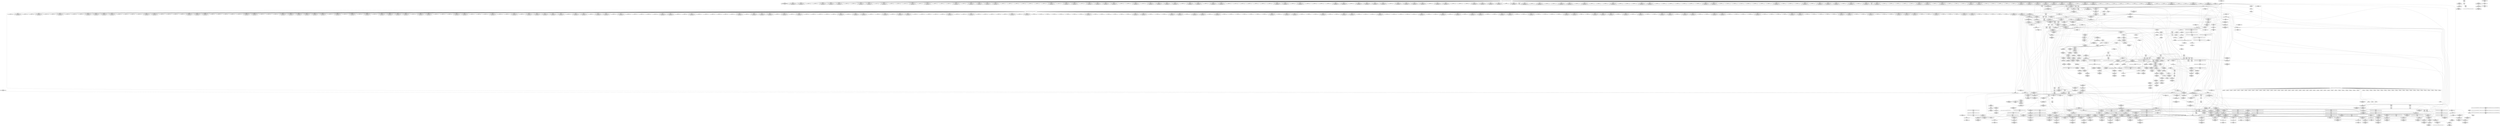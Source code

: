 digraph {
	CE0x590d1e0 [shape=record,shape=Mrecord,label="{CE0x590d1e0|864:_%struct.xfrm_sec_ctx*,_:_CRE_149,150_}"]
	CE0x5967160 [shape=record,shape=Mrecord,label="{CE0x5967160|avc_has_perm:entry|*SummSink*}"]
	CE0x58eb120 [shape=record,shape=Mrecord,label="{CE0x58eb120|696:_%struct.xfrm_sec_ctx*,_:_CRE_287,288_}"]
	CE0x593ad10 [shape=record,shape=Mrecord,label="{CE0x593ad10|selinux_authorizable_xfrm:entry}"]
	CE0x596c220 [shape=record,shape=Mrecord,label="{CE0x596c220|selinux_authorizable_xfrm:bb|*SummSource*}"]
	CE0x58e4a60 [shape=record,shape=Mrecord,label="{CE0x58e4a60|i64*_getelementptr_inbounds_(_7_x_i64_,_7_x_i64_*___llvm_gcov_ctr16,_i64_0,_i64_0)|*Constant*|*SummSink*}"]
	CE0x58c5ee0 [shape=record,shape=Mrecord,label="{CE0x58c5ee0|864:_%struct.xfrm_sec_ctx*,_:_CRE_132,133_}"]
	CE0x58db280 [shape=record,shape=Mrecord,label="{CE0x58db280|696:_%struct.xfrm_sec_ctx*,_:_CRE_550,551_}"]
	CE0x5940d50 [shape=record,shape=Mrecord,label="{CE0x5940d50|16:_i32,_:_CRE_16,17_}"]
	CE0x595e400 [shape=record,shape=Mrecord,label="{CE0x595e400|selinux_xfrm_state_pol_flow_match:tmp35|security/selinux/xfrm.c,202|*SummSource*}"]
	CE0x595c510 [shape=record,shape=Mrecord,label="{CE0x595c510|16:_i32,_:_CRE_39,40_}"]
	CE0x58b77f0 [shape=record,shape=Mrecord,label="{CE0x58b77f0|selinux_xfrm_state_pol_flow_match:if.else}"]
	CE0x58fe5b0 [shape=record,shape=Mrecord,label="{CE0x58fe5b0|selinux_authorizable_ctx:conv2|security/selinux/xfrm.c,65}"]
	CE0x5951a80 [shape=record,shape=Mrecord,label="{CE0x5951a80|i64*_getelementptr_inbounds_(_7_x_i64_,_7_x_i64_*___llvm_gcov_ctr16,_i64_0,_i64_6)|*Constant*|*SummSink*}"]
	CE0x58d5640 [shape=record,shape=Mrecord,label="{CE0x58d5640|i32_0|*Constant*}"]
	CE0x592d850 [shape=record,shape=Mrecord,label="{CE0x592d850|i64*_getelementptr_inbounds_(_7_x_i64_,_7_x_i64_*___llvm_gcov_ctr16,_i64_0,_i64_5)|*Constant*|*SummSink*}"]
	CE0x58c8d40 [shape=record,shape=Mrecord,label="{CE0x58c8d40|864:_%struct.xfrm_sec_ctx*,_:_CRE_67,68_}"]
	CE0x5934960 [shape=record,shape=Mrecord,label="{CE0x5934960|selinux_authorizable_ctx:entry|*SummSink*}"]
	CE0x58b7a10 [shape=record,shape=Mrecord,label="{CE0x58b7a10|selinux_xfrm_state_pol_flow_match:if.else4|*SummSink*}"]
	CE0x58be2d0 [shape=record,shape=Mrecord,label="{CE0x58be2d0|i32_40|*Constant*|*SummSource*}"]
	CE0x5949a90 [shape=record,shape=Mrecord,label="{CE0x5949a90|selinux_xfrm_state_pol_flow_match:tmp25|security/selinux/xfrm.c,196}"]
	CE0x596d910 [shape=record,shape=Mrecord,label="{CE0x596d910|selinux_authorizable_ctx:land.end|*SummSource*}"]
	CE0x590a940 [shape=record,shape=Mrecord,label="{CE0x590a940|i64_0|*Constant*}"]
	CE0x5937460 [shape=record,shape=Mrecord,label="{CE0x5937460|GLOBAL:__llvm_gcov_ctr16|Global_var:__llvm_gcov_ctr16|*SummSink*}"]
	CE0x58c6d30 [shape=record,shape=Mrecord,label="{CE0x58c6d30|696:_%struct.xfrm_sec_ctx*,_:_CRE_527,528_}"]
	CE0x594cf40 [shape=record,shape=Mrecord,label="{CE0x594cf40|selinux_xfrm_state_pol_flow_match:tobool6|security/selinux/xfrm.c,192}"]
	CE0x58b99f0 [shape=record,shape=Mrecord,label="{CE0x58b99f0|selinux_xfrm_state_pol_flow_match:return}"]
	CE0x5963560 [shape=record,shape=Mrecord,label="{CE0x5963560|avc_has_perm:tclass|Function::avc_has_perm&Arg::tclass::}"]
	CE0x58abe40 [shape=record,shape=Mrecord,label="{CE0x58abe40|selinux_xfrm_state_pol_flow_match:if.then7}"]
	CE0x58b7960 [shape=record,shape=Mrecord,label="{CE0x58b7960|selinux_xfrm_state_pol_flow_match:tmp1}"]
	CE0x5908560 [shape=record,shape=Mrecord,label="{CE0x5908560|i64*_getelementptr_inbounds_(_20_x_i64_,_20_x_i64_*___llvm_gcov_ctr3,_i64_0,_i64_5)|*Constant*}"]
	CE0x59026d0 [shape=record,shape=Mrecord,label="{CE0x59026d0|864:_%struct.xfrm_sec_ctx*,_:_CRE_656,664_|*MultipleSource*|Function::selinux_xfrm_state_pol_flow_match&Arg::x::|security/selinux/xfrm.c,185}"]
	"CONST[source:0(mediator),value:2(dynamic)][purpose:{object}][SnkIdx:2]"
	CE0x58ba180 [shape=record,shape=Mrecord,label="{CE0x58ba180|selinux_xfrm_state_pol_flow_match:if.end15|*SummSink*}"]
	CE0x5935030 [shape=record,shape=Mrecord,label="{CE0x5935030|_ret_i32_%land.ext,_!dbg_!27723|security/selinux/xfrm.c,63}"]
	CE0x592b7e0 [shape=record,shape=Mrecord,label="{CE0x592b7e0|selinux_authorizable_ctx:tmp5|security/selinux/xfrm.c,63}"]
	CE0x58dbe20 [shape=record,shape=Mrecord,label="{CE0x58dbe20|696:_%struct.xfrm_sec_ctx*,_:_CRE_592,600_|*MultipleSource*|Function::selinux_xfrm_state_pol_flow_match&Arg::xp::|security/selinux/xfrm.c,184}"]
	CE0x590ce20 [shape=record,shape=Mrecord,label="{CE0x590ce20|864:_%struct.xfrm_sec_ctx*,_:_CRE_146,147_}"]
	CE0x58bf2a0 [shape=record,shape=Mrecord,label="{CE0x58bf2a0|selinux_authorizable_xfrm:tmp2|*SummSource*}"]
	CE0x59072c0 [shape=record,shape=Mrecord,label="{CE0x59072c0|selinux_xfrm_state_pol_flow_match:tmp9|security/selinux/xfrm.c,185}"]
	CE0x59404d0 [shape=record,shape=Mrecord,label="{CE0x59404d0|16:_i32,_:_CRE_7,8_}"]
	CE0x59045d0 [shape=record,shape=Mrecord,label="{CE0x59045d0|864:_%struct.xfrm_sec_ctx*,_:_CRE_712,720_|*MultipleSource*|Function::selinux_xfrm_state_pol_flow_match&Arg::x::|security/selinux/xfrm.c,185}"]
	CE0x59112c0 [shape=record,shape=Mrecord,label="{CE0x59112c0|864:_%struct.xfrm_sec_ctx*,_:_CRE_194,196_|*MultipleSource*|Function::selinux_xfrm_state_pol_flow_match&Arg::x::|security/selinux/xfrm.c,185}"]
	CE0x58d25d0 [shape=record,shape=Mrecord,label="{CE0x58d25d0|selinux_xfrm_state_pol_flow_match:if.end11|*SummSink*}"]
	CE0x590fec0 [shape=record,shape=Mrecord,label="{CE0x590fec0|864:_%struct.xfrm_sec_ctx*,_:_CRE_178,179_}"]
	CE0x58d9400 [shape=record,shape=Mrecord,label="{CE0x58d9400|696:_%struct.xfrm_sec_ctx*,_:_CRE_299,300_}"]
	CE0x5963990 [shape=record,shape=Mrecord,label="{CE0x5963990|i32_1|*Constant*|*SummSink*}"]
	CE0x58d3d30 [shape=record,shape=Mrecord,label="{CE0x58d3d30|696:_%struct.xfrm_sec_ctx*,_:_CRE_548,549_}"]
	CE0x596ab50 [shape=record,shape=Mrecord,label="{CE0x596ab50|selinux_xfrm_state_pol_flow_match:tmp46|security/selinux/xfrm.c,211}"]
	CE0x593b0f0 [shape=record,shape=Mrecord,label="{CE0x593b0f0|selinux_authorizable_xfrm:x|Function::selinux_authorizable_xfrm&Arg::x::|*SummSource*}"]
	CE0x590e6e0 [shape=record,shape=Mrecord,label="{CE0x590e6e0|avc_has_perm:auditdata|Function::avc_has_perm&Arg::auditdata::}"]
	CE0x5907a10 [shape=record,shape=Mrecord,label="{CE0x5907a10|selinux_xfrm_state_pol_flow_match:tmp10|security/selinux/xfrm.c,185}"]
	CE0x590fc40 [shape=record,shape=Mrecord,label="{CE0x590fc40|864:_%struct.xfrm_sec_ctx*,_:_CRE_176,177_}"]
	CE0x58f4a80 [shape=record,shape=Mrecord,label="{CE0x58f4a80|696:_%struct.xfrm_sec_ctx*,_:_CRE_240,248_|*MultipleSource*|Function::selinux_xfrm_state_pol_flow_match&Arg::xp::|security/selinux/xfrm.c,184}"]
	CE0x5962d10 [shape=record,shape=Mrecord,label="{CE0x5962d10|selinux_xfrm_state_pol_flow_match:__fl_common17|security/selinux/xfrm.c,208}"]
	CE0x58d8310 [shape=record,shape=Mrecord,label="{CE0x58d8310|696:_%struct.xfrm_sec_ctx*,_:_CRE_486,487_}"]
	CE0x7821ab0 [shape=record,shape=Mrecord,label="{CE0x7821ab0|696:_%struct.xfrm_sec_ctx*,_:_CRE_284,285_}"]
	CE0x596c8f0 [shape=record,shape=Mrecord,label="{CE0x596c8f0|selinux_authorizable_ctx:tmp3|security/selinux/xfrm.c,63|*SummSource*}"]
	CE0x596b8c0 [shape=record,shape=Mrecord,label="{CE0x596b8c0|_ret_i32_%retval.0,_!dbg_!27749|security/selinux/xfrm.c,211}"]
	CE0x58fc250 [shape=record,shape=Mrecord,label="{CE0x58fc250|864:_%struct.xfrm_sec_ctx*,_:_CRE_352,360_|*MultipleSource*|Function::selinux_xfrm_state_pol_flow_match&Arg::x::|security/selinux/xfrm.c,185}"]
	CE0x58ba3e0 [shape=record,shape=Mrecord,label="{CE0x58ba3e0|selinux_xfrm_state_pol_flow_match:if.then3|*SummSource*}"]
	CE0x590d0a0 [shape=record,shape=Mrecord,label="{CE0x590d0a0|864:_%struct.xfrm_sec_ctx*,_:_CRE_148,149_}"]
	CE0x58e79b0 [shape=record,shape=Mrecord,label="{CE0x58e79b0|696:_%struct.xfrm_sec_ctx*,_:_CRE_424,432_|*MultipleSource*|Function::selinux_xfrm_state_pol_flow_match&Arg::xp::|security/selinux/xfrm.c,184}"]
	CE0x5935510 [shape=record,shape=Mrecord,label="{CE0x5935510|i64_4|*Constant*}"]
	CE0x595ecc0 [shape=record,shape=Mrecord,label="{CE0x595ecc0|i64_16|*Constant*|*SummSink*}"]
	CE0x593c3d0 [shape=record,shape=Mrecord,label="{CE0x593c3d0|selinux_xfrm_state_pol_flow_match:security5|security/selinux/xfrm.c,192|*SummSink*}"]
	CE0x6dbf2f0 [shape=record,shape=Mrecord,label="{CE0x6dbf2f0|selinux_xfrm_state_pol_flow_match:if.else8|*SummSource*}"]
	CE0x596ac50 [shape=record,shape=Mrecord,label="{CE0x596ac50|selinux_xfrm_state_pol_flow_match:tmp46|security/selinux/xfrm.c,211|*SummSource*}"]
	CE0x58b7cd0 [shape=record,shape=Mrecord,label="{CE0x58b7cd0|selinux_xfrm_state_pol_flow_match:if.end15}"]
	CE0x590e340 [shape=record,shape=Mrecord,label="{CE0x590e340|avc_has_perm:auditdata|Function::avc_has_perm&Arg::auditdata::|*SummSink*}"]
	CE0x58e59b0 [shape=record,shape=Mrecord,label="{CE0x58e59b0|selinux_authorizable_xfrm:tmp|*SummSource*}"]
	CE0x58cda30 [shape=record,shape=Mrecord,label="{CE0x58cda30|selinux_authorizable_xfrm:tmp2}"]
	CE0x596b930 [shape=record,shape=Mrecord,label="{CE0x596b930|_ret_i32_%retval.0,_!dbg_!27749|security/selinux/xfrm.c,211|*SummSource*}"]
	CE0x59498d0 [shape=record,shape=Mrecord,label="{CE0x59498d0|selinux_xfrm_state_pol_flow_match:tmp24|security/selinux/xfrm.c,196|*SummSink*}"]
	CE0x596da00 [shape=record,shape=Mrecord,label="{CE0x596da00|selinux_authorizable_ctx:land.end|*SummSink*}"]
	CE0x5936060 [shape=record,shape=Mrecord,label="{CE0x5936060|selinux_authorizable_ctx:tmp1|*SummSink*}"]
	CE0x58fca50 [shape=record,shape=Mrecord,label="{CE0x58fca50|864:_%struct.xfrm_sec_ctx*,_:_CRE_384,392_|*MultipleSource*|Function::selinux_xfrm_state_pol_flow_match&Arg::x::|security/selinux/xfrm.c,185}"]
	CE0x58fcc50 [shape=record,shape=Mrecord,label="{CE0x58fcc50|864:_%struct.xfrm_sec_ctx*,_:_CRE_392,400_|*MultipleSource*|Function::selinux_xfrm_state_pol_flow_match&Arg::x::|security/selinux/xfrm.c,185}"]
	CE0x59590c0 [shape=record,shape=Mrecord,label="{CE0x59590c0|selinux_xfrm_state_pol_flow_match:tmp40|security/selinux/xfrm.c,203}"]
	CE0x58d6580 [shape=record,shape=Mrecord,label="{CE0x58d6580|696:_%struct.xfrm_sec_ctx*,_:_CRE_514,515_}"]
	CE0x58e6610 [shape=record,shape=Mrecord,label="{CE0x58e6610|696:_%struct.xfrm_sec_ctx*,_:_CRE_152,160_|*MultipleSource*|Function::selinux_xfrm_state_pol_flow_match&Arg::xp::|security/selinux/xfrm.c,184}"]
	CE0x58f5c20 [shape=record,shape=Mrecord,label="{CE0x58f5c20|696:_%struct.xfrm_sec_ctx*,_:_CRE_232,236_|*MultipleSource*|Function::selinux_xfrm_state_pol_flow_match&Arg::xp::|security/selinux/xfrm.c,184}"]
	CE0x594a300 [shape=record,shape=Mrecord,label="{CE0x594a300|selinux_xfrm_state_pol_flow_match:tmp26|security/selinux/xfrm.c,196|*SummSource*}"]
	CE0x5904350 [shape=record,shape=Mrecord,label="{CE0x5904350|864:_%struct.xfrm_sec_ctx*,_:_CRE_711,712_}"]
	CE0x58c6160 [shape=record,shape=Mrecord,label="{CE0x58c6160|864:_%struct.xfrm_sec_ctx*,_:_CRE_134,135_}"]
	CE0x58c9960 [shape=record,shape=Mrecord,label="{CE0x58c9960|864:_%struct.xfrm_sec_ctx*,_:_CRE_106,107_}"]
	CE0x590c120 [shape=record,shape=Mrecord,label="{CE0x590c120|i64*_getelementptr_inbounds_(_20_x_i64_,_20_x_i64_*___llvm_gcov_ctr3,_i64_0,_i64_14)|*Constant*|*SummSource*}"]
	CE0x58e2410 [shape=record,shape=Mrecord,label="{CE0x58e2410|selinux_authorizable_ctx:tmp8|security/selinux/xfrm.c,64|*SummSource*}"]
	CE0x5910140 [shape=record,shape=Mrecord,label="{CE0x5910140|864:_%struct.xfrm_sec_ctx*,_:_CRE_180,181_}"]
	CE0x5939c10 [shape=record,shape=Mrecord,label="{CE0x5939c10|selinux_xfrm_state_pol_flow_match:call|security/selinux/xfrm.c,196|*SummSink*}"]
	CE0x58ff0c0 [shape=record,shape=Mrecord,label="{CE0x58ff0c0|selinux_authorizable_ctx:cmp3|security/selinux/xfrm.c,65|*SummSink*}"]
	CE0x58ed660 [shape=record,shape=Mrecord,label="{CE0x58ed660|864:_%struct.xfrm_sec_ctx*,_:_CRE_89,90_}"]
	CE0x59052d0 [shape=record,shape=Mrecord,label="{CE0x59052d0|864:_%struct.xfrm_sec_ctx*,_:_CRE_776,784_|*MultipleSource*|Function::selinux_xfrm_state_pol_flow_match&Arg::x::|security/selinux/xfrm.c,185}"]
	CE0x5935140 [shape=record,shape=Mrecord,label="{CE0x5935140|_ret_i32_%land.ext,_!dbg_!27723|security/selinux/xfrm.c,63|*SummSink*}"]
	CE0x5909e00 [shape=record,shape=Mrecord,label="{CE0x5909e00|selinux_xfrm_state_pol_flow_match:tmp36|security/selinux/xfrm.c,202|*SummSource*}"]
	CE0x5957af0 [shape=record,shape=Mrecord,label="{CE0x5957af0|selinux_xfrm_state_pol_flow_match:tmp41|security/selinux/xfrm.c,203|*SummSource*}"]
	CE0x58d7950 [shape=record,shape=Mrecord,label="{CE0x58d7950|696:_%struct.xfrm_sec_ctx*,_:_CRE_604,608_|*MultipleSource*|Function::selinux_xfrm_state_pol_flow_match&Arg::xp::|security/selinux/xfrm.c,184}"]
	CE0x59426c0 [shape=record,shape=Mrecord,label="{CE0x59426c0|i64_3|*Constant*|*SummSource*}"]
	CE0x593bc70 [shape=record,shape=Mrecord,label="{CE0x593bc70|selinux_xfrm_state_pol_flow_match:tmp15|security/selinux/xfrm.c,190|*SummSink*}"]
	CE0x58b8550 [shape=record,shape=Mrecord,label="{CE0x58b8550|selinux_xfrm_state_pol_flow_match:if.end12}"]
	CE0x596e090 [shape=record,shape=Mrecord,label="{CE0x596e090|selinux_authorizable_ctx:land.lhs.true|*SummSink*}"]
	CE0x59030d0 [shape=record,shape=Mrecord,label="{CE0x59030d0|864:_%struct.xfrm_sec_ctx*,_:_CRE_697,698_}"]
	CE0x58c04f0 [shape=record,shape=Mrecord,label="{CE0x58c04f0|696:_%struct.xfrm_sec_ctx*,_:_CRE_281,282_}"]
	CE0x58d5be0 [shape=record,shape=Mrecord,label="{CE0x58d5be0|696:_%struct.xfrm_sec_ctx*,_:_CRE_277,278_}"]
	CE0x5914e80 [shape=record,shape=Mrecord,label="{CE0x5914e80|864:_%struct.xfrm_sec_ctx*,_:_CRE_279,280_}"]
	CE0x5968e60 [shape=record,shape=Mrecord,label="{CE0x5968e60|selinux_xfrm_state_pol_flow_match:tobool20|security/selinux/xfrm.c,208|*SummSource*}"]
	CE0x5934550 [shape=record,shape=Mrecord,label="{CE0x5934550|GLOBAL:selinux_authorizable_ctx|*Constant*|*SummSink*}"]
	CE0x58fb3d0 [shape=record,shape=Mrecord,label="{CE0x58fb3d0|864:_%struct.xfrm_sec_ctx*,_:_CRE_300,304_|*MultipleSource*|Function::selinux_xfrm_state_pol_flow_match&Arg::x::|security/selinux/xfrm.c,185}"]
	CE0x58ab150 [shape=record,shape=Mrecord,label="{CE0x58ab150|864:_%struct.xfrm_sec_ctx*,_:_CRE_124,125_}"]
	CE0x58f9250 [shape=record,shape=Mrecord,label="{CE0x58f9250|696:_%struct.xfrm_sec_ctx*,_:_CRE_184,200_|*MultipleSource*|Function::selinux_xfrm_state_pol_flow_match&Arg::xp::|security/selinux/xfrm.c,184}"]
	CE0x5967820 [shape=record,shape=Mrecord,label="{CE0x5967820|avc_has_perm:tsid|Function::avc_has_perm&Arg::tsid::|*SummSink*}"]
	CE0x58e4c30 [shape=record,shape=Mrecord,label="{CE0x58e4c30|864:_%struct.xfrm_sec_ctx*,_:_CRE_94,95_}"]
	CE0x59346c0 [shape=record,shape=Mrecord,label="{CE0x59346c0|selinux_authorizable_ctx:entry}"]
	CE0x58d5b70 [shape=record,shape=Mrecord,label="{CE0x58d5b70|696:_%struct.xfrm_sec_ctx*,_:_CRE_272,276_|*MultipleSource*|Function::selinux_xfrm_state_pol_flow_match&Arg::xp::|security/selinux/xfrm.c,184}"]
	CE0x58b6f40 [shape=record,shape=Mrecord,label="{CE0x58b6f40|696:_%struct.xfrm_sec_ctx*,_:_CRE_32,40_|*MultipleSource*|Function::selinux_xfrm_state_pol_flow_match&Arg::xp::|security/selinux/xfrm.c,184}"]
	CE0x58e5da0 [shape=record,shape=Mrecord,label="{CE0x58e5da0|696:_%struct.xfrm_sec_ctx*,_:_CRE_492,493_}"]
	CE0x5906ed0 [shape=record,shape=Mrecord,label="{CE0x5906ed0|selinux_xfrm_state_pol_flow_match:tmp7|*LoadInst*|security/selinux/xfrm.c,185|*SummSink*}"]
	CE0x595e570 [shape=record,shape=Mrecord,label="{CE0x595e570|selinux_xfrm_state_pol_flow_match:cmp|security/selinux/xfrm.c,202}"]
	CE0x58d5910 [shape=record,shape=Mrecord,label="{CE0x58d5910|selinux_xfrm_state_pol_flow_match:bb}"]
	CE0x58d35a0 [shape=record,shape=Mrecord,label="{CE0x58d35a0|696:_%struct.xfrm_sec_ctx*,_:_CRE_544,545_}"]
	CE0x58d0360 [shape=record,shape=Mrecord,label="{CE0x58d0360|selinux_xfrm_state_pol_flow_match:tmp12|security/selinux/xfrm.c,187|*SummSink*}"]
	CE0x58e8240 [shape=record,shape=Mrecord,label="{CE0x58e8240|696:_%struct.xfrm_sec_ctx*,_:_CRE_400,408_|*MultipleSource*|Function::selinux_xfrm_state_pol_flow_match&Arg::xp::|security/selinux/xfrm.c,184}"]
	CE0x58e1d60 [shape=record,shape=Mrecord,label="{CE0x58e1d60|_call_void_mcount()_#3}"]
	CE0x58dc9a0 [shape=record,shape=Mrecord,label="{CE0x58dc9a0|696:_%struct.xfrm_sec_ctx*,_:_CRE_656,664_|*MultipleSource*|Function::selinux_xfrm_state_pol_flow_match&Arg::xp::|security/selinux/xfrm.c,184}"]
	CE0x5934ce0 [shape=record,shape=Mrecord,label="{CE0x5934ce0|selinux_authorizable_ctx:ctx|Function::selinux_authorizable_ctx&Arg::ctx::|*SummSink*}"]
	CE0x594c330 [shape=record,shape=Mrecord,label="{CE0x594c330|i64_11|*Constant*}"]
	CE0x590fb00 [shape=record,shape=Mrecord,label="{CE0x590fb00|864:_%struct.xfrm_sec_ctx*,_:_CRE_175,176_}"]
	CE0x58e9450 [shape=record,shape=Mrecord,label="{CE0x58e9450|696:_%struct.xfrm_sec_ctx*,_:_CRE_506,507_}"]
	CE0x5969410 [shape=record,shape=Mrecord,label="{CE0x5969410|selinux_xfrm_state_pol_flow_match:cond|security/selinux/xfrm.c,208|*SummSource*}"]
	CE0x58c2730 [shape=record,shape=Mrecord,label="{CE0x58c2730|i64_0|*Constant*|*SummSource*}"]
	CE0x6262fb0 [shape=record,shape=Mrecord,label="{CE0x6262fb0|696:_%struct.xfrm_sec_ctx*,_:_CRE_104,112_|*MultipleSource*|Function::selinux_xfrm_state_pol_flow_match&Arg::xp::|security/selinux/xfrm.c,184}"]
	CE0x58e4eb0 [shape=record,shape=Mrecord,label="{CE0x58e4eb0|864:_%struct.xfrm_sec_ctx*,_:_CRE_96,97_}"]
	CE0x5964190 [shape=record,shape=Mrecord,label="{CE0x5964190|selinux_xfrm_state_pol_flow_match:tmp42|security/selinux/xfrm.c,208|*SummSource*}"]
	CE0x58d21d0 [shape=record,shape=Mrecord,label="{CE0x58d21d0|selinux_xfrm_state_pol_flow_match:x|Function::selinux_xfrm_state_pol_flow_match&Arg::x::}"]
	CE0x58da7e0 [shape=record,shape=Mrecord,label="{CE0x58da7e0|864:_%struct.xfrm_sec_ctx*,_:_CRE_79,80_}"]
	CE0x58d3460 [shape=record,shape=Mrecord,label="{CE0x58d3460|696:_%struct.xfrm_sec_ctx*,_:_CRE_543,544_}"]
	CE0x58d3f00 [shape=record,shape=Mrecord,label="{CE0x58d3f00|selinux_xfrm_state_pol_flow_match:if.then10|*SummSource*}"]
	CE0x58c5990 [shape=record,shape=Mrecord,label="{CE0x58c5990|selinux_xfrm_state_pol_flow_match:tobool|security/selinux/xfrm.c,184}"]
	CE0x58e48b0 [shape=record,shape=Mrecord,label="{CE0x58e48b0|i64*_getelementptr_inbounds_(_7_x_i64_,_7_x_i64_*___llvm_gcov_ctr16,_i64_0,_i64_0)|*Constant*}"]
	CE0x5904850 [shape=record,shape=Mrecord,label="{CE0x5904850|864:_%struct.xfrm_sec_ctx*,_:_CRE_728,736_|*MultipleSource*|Function::selinux_xfrm_state_pol_flow_match&Arg::x::|security/selinux/xfrm.c,185}"]
	CE0x58c4920 [shape=record,shape=Mrecord,label="{CE0x58c4920|696:_%struct.xfrm_sec_ctx*,_:_CRE_535,536_}"]
	CE0x58c2140 [shape=record,shape=Mrecord,label="{CE0x58c2140|696:_%struct.xfrm_sec_ctx*,_:_CRE_522,523_}"]
	CE0x58c2de0 [shape=record,shape=Mrecord,label="{CE0x58c2de0|i32_21|*Constant*|*SummSource*}"]
	CE0x58bab20 [shape=record,shape=Mrecord,label="{CE0x58bab20|696:_%struct.xfrm_sec_ctx*,_:_CRE_319,320_|*MultipleSource*|Function::selinux_xfrm_state_pol_flow_match&Arg::xp::|security/selinux/xfrm.c,184}"]
	CE0x590cce0 [shape=record,shape=Mrecord,label="{CE0x590cce0|864:_%struct.xfrm_sec_ctx*,_:_CRE_145,146_}"]
	CE0x5913e80 [shape=record,shape=Mrecord,label="{CE0x5913e80|864:_%struct.xfrm_sec_ctx*,_:_CRE_269,270_|*MultipleSource*|Function::selinux_xfrm_state_pol_flow_match&Arg::x::|security/selinux/xfrm.c,185}"]
	CE0x58c2480 [shape=record,shape=Mrecord,label="{CE0x58c2480|i64_2|*Constant*|*SummSink*}"]
	CE0x58c1f80 [shape=record,shape=Mrecord,label="{CE0x58c1f80|696:_%struct.xfrm_sec_ctx*,_:_CRE_520,521_}"]
	CE0x59070d0 [shape=record,shape=Mrecord,label="{CE0x59070d0|selinux_xfrm_state_pol_flow_match:tobool2|security/selinux/xfrm.c,185}"]
	CE0x5959130 [shape=record,shape=Mrecord,label="{CE0x5959130|selinux_xfrm_state_pol_flow_match:tmp40|security/selinux/xfrm.c,203|*SummSource*}"]
	CE0x58e2a60 [shape=record,shape=Mrecord,label="{CE0x58e2a60|selinux_authorizable_ctx:tmp9|security/selinux/xfrm.c,64|*SummSink*}"]
	CE0x5942650 [shape=record,shape=Mrecord,label="{CE0x5942650|i64_3|*Constant*}"]
	CE0x5915440 [shape=record,shape=Mrecord,label="{CE0x5915440|864:_%struct.xfrm_sec_ctx*,_:_CRE_284,285_}"]
	CE0x593ab50 [shape=record,shape=Mrecord,label="{CE0x593ab50|GLOBAL:selinux_authorizable_xfrm|*Constant*|*SummSink*}"]
	CE0x58bf310 [shape=record,shape=Mrecord,label="{CE0x58bf310|selinux_authorizable_xfrm:tmp2|*SummSink*}"]
	CE0x590dfe0 [shape=record,shape=Mrecord,label="{CE0x590dfe0|864:_%struct.xfrm_sec_ctx*,_:_CRE_165,166_}"]
	CE0x59369d0 [shape=record,shape=Mrecord,label="{CE0x59369d0|selinux_authorizable_ctx:tmp6|*LoadInst*|security/selinux/xfrm.c,64|*SummSource*}"]
	CE0x58bb9d0 [shape=record,shape=Mrecord,label="{CE0x58bb9d0|864:_%struct.xfrm_sec_ctx*,_:_CRE_17,18_}"]
	CE0x59341a0 [shape=record,shape=Mrecord,label="{CE0x59341a0|GLOBAL:selinux_authorizable_ctx|*Constant*}"]
	CE0x7821a40 [shape=record,shape=Mrecord,label="{CE0x7821a40|696:_%struct.xfrm_sec_ctx*,_:_CRE_128,136_|*MultipleSource*|Function::selinux_xfrm_state_pol_flow_match&Arg::xp::|security/selinux/xfrm.c,184}"]
	CE0x593a110 [shape=record,shape=Mrecord,label="{CE0x593a110|avc_has_perm:entry}"]
	CE0x5939a40 [shape=record,shape=Mrecord,label="{CE0x5939a40|selinux_xfrm_state_pol_flow_match:call|security/selinux/xfrm.c,196}"]
	CE0x590cba0 [shape=record,shape=Mrecord,label="{CE0x590cba0|864:_%struct.xfrm_sec_ctx*,_:_CRE_144,145_}"]
	CE0x58cce70 [shape=record,shape=Mrecord,label="{CE0x58cce70|696:_%struct.xfrm_sec_ctx*,_:_CRE_500,501_}"]
	CE0x5915bc0 [shape=record,shape=Mrecord,label="{CE0x5915bc0|864:_%struct.xfrm_sec_ctx*,_:_CRE_290,291_}"]
	CE0x58e9d30 [shape=record,shape=Mrecord,label="{CE0x58e9d30|_call_void_mcount()_#3|*SummSource*}"]
	CE0x58aac50 [shape=record,shape=Mrecord,label="{CE0x58aac50|864:_%struct.xfrm_sec_ctx*,_:_CRE_120,121_}"]
	CE0x590e180 [shape=record,shape=Mrecord,label="{CE0x590e180|%struct.common_audit_data.1017*_null|*Constant*|*SummSource*}"]
	CE0x58ed020 [shape=record,shape=Mrecord,label="{CE0x58ed020|864:_%struct.xfrm_sec_ctx*,_:_CRE_84,85_}"]
	CE0x58ed7a0 [shape=record,shape=Mrecord,label="{CE0x58ed7a0|864:_%struct.xfrm_sec_ctx*,_:_CRE_90,91_}"]
	CE0x58dd8e0 [shape=record,shape=Mrecord,label="{CE0x58dd8e0|864:_%struct.xfrm_sec_ctx*,_:_CRE_480,484_|*MultipleSource*|Function::selinux_xfrm_state_pol_flow_match&Arg::x::|security/selinux/xfrm.c,185}"]
	CE0x594d0b0 [shape=record,shape=Mrecord,label="{CE0x594d0b0|selinux_xfrm_state_pol_flow_match:tobool6|security/selinux/xfrm.c,192|*SummSource*}"]
	CE0x593d060 [shape=record,shape=Mrecord,label="{CE0x593d060|selinux_xfrm_state_pol_flow_match:tmp17|security/selinux/xfrm.c,192|*SummSource*}"]
	CE0x595e500 [shape=record,shape=Mrecord,label="{CE0x595e500|selinux_xfrm_state_pol_flow_match:tmp35|security/selinux/xfrm.c,202|*SummSink*}"]
	CE0x58c2040 [shape=record,shape=Mrecord,label="{CE0x58c2040|696:_%struct.xfrm_sec_ctx*,_:_CRE_521,522_}"]
	CE0x59646e0 [shape=record,shape=Mrecord,label="{CE0x59646e0|selinux_xfrm_state_pol_flow_match:tmp43|security/selinux/xfrm.c,208}"]
	CE0x58bc800 [shape=record,shape=Mrecord,label="{CE0x58bc800|selinux_xfrm_state_pol_flow_match:entry|*SummSink*}"]
	CE0x5904490 [shape=record,shape=Mrecord,label="{CE0x5904490|selinux_xfrm_state_pol_flow_match:tmp7|*LoadInst*|security/selinux/xfrm.c,185}"]
	CE0x58bffb0 [shape=record,shape=Mrecord,label="{CE0x58bffb0|864:_%struct.xfrm_sec_ctx*,_:_CRE_14,15_}"]
	CE0x58ed8e0 [shape=record,shape=Mrecord,label="{CE0x58ed8e0|864:_%struct.xfrm_sec_ctx*,_:_CRE_91,92_}"]
	CE0x58d02f0 [shape=record,shape=Mrecord,label="{CE0x58d02f0|selinux_xfrm_state_pol_flow_match:tmp12|security/selinux/xfrm.c,187|*SummSource*}"]
	CE0x5948c80 [shape=record,shape=Mrecord,label="{CE0x5948c80|selinux_authorizable_xfrm:x|Function::selinux_authorizable_xfrm&Arg::x::}"]
	CE0x59321d0 [shape=record,shape=Mrecord,label="{CE0x59321d0|selinux_authorizable_ctx:tmp}"]
	CE0x593fa10 [shape=record,shape=Mrecord,label="{CE0x593fa10|selinux_xfrm_state_pol_flow_match:u|security/selinux/xfrm.c,202|*SummSink*}"]
	CE0x59032d0 [shape=record,shape=Mrecord,label="{CE0x59032d0|864:_%struct.xfrm_sec_ctx*,_:_CRE_698,699_}"]
	CE0x5909d90 [shape=record,shape=Mrecord,label="{CE0x5909d90|selinux_xfrm_state_pol_flow_match:tmp36|security/selinux/xfrm.c,202}"]
	CE0x592ddf0 [shape=record,shape=Mrecord,label="{CE0x592ddf0|selinux_authorizable_ctx:tmp11|security/selinux/xfrm.c,65|*SummSink*}"]
	CE0x58bfb00 [shape=record,shape=Mrecord,label="{CE0x58bfb00|864:_%struct.xfrm_sec_ctx*,_:_CRE_10,11_}"]
	CE0x594d8a0 [shape=record,shape=Mrecord,label="{CE0x594d8a0|selinux_xfrm_state_pol_flow_match:tmp18|security/selinux/xfrm.c,192}"]
	CE0x58c9580 [shape=record,shape=Mrecord,label="{CE0x58c9580|864:_%struct.xfrm_sec_ctx*,_:_CRE_74,75_}"]
	CE0x58b74c0 [shape=record,shape=Mrecord,label="{CE0x58b74c0|selinux_xfrm_state_pol_flow_match:tmp1|*SummSource*}"]
	CE0x593d9c0 [shape=record,shape=Mrecord,label="{CE0x593d9c0|selinux_xfrm_state_pol_flow_match:tmp19|security/selinux/xfrm.c,192|*SummSource*}"]
	CE0x58c8f40 [shape=record,shape=Mrecord,label="{CE0x58c8f40|864:_%struct.xfrm_sec_ctx*,_:_CRE_69,70_}"]
	CE0x58c1b90 [shape=record,shape=Mrecord,label="{CE0x58c1b90|696:_%struct.xfrm_sec_ctx*,_:_CRE_511,512_}"]
	CE0x58be840 [shape=record,shape=Mrecord,label="{CE0x58be840|864:_%struct.xfrm_sec_ctx*,_:_CRE_40,48_|*MultipleSource*|Function::selinux_xfrm_state_pol_flow_match&Arg::x::|security/selinux/xfrm.c,185}"]
	CE0x58e8020 [shape=record,shape=Mrecord,label="{CE0x58e8020|selinux_authorizable_xfrm:tmp3|*SummSource*}"]
	CE0x58fbe50 [shape=record,shape=Mrecord,label="{CE0x58fbe50|864:_%struct.xfrm_sec_ctx*,_:_CRE_336,344_|*MultipleSource*|Function::selinux_xfrm_state_pol_flow_match&Arg::x::|security/selinux/xfrm.c,185}"]
	CE0x58bc6a0 [shape=record,shape=Mrecord,label="{CE0x58bc6a0|selinux_xfrm_state_pol_flow_match:if.end11}"]
	CE0x59570a0 [shape=record,shape=Mrecord,label="{CE0x59570a0|selinux_xfrm_state_pol_flow_match:u|security/selinux/xfrm.c,202}"]
	CE0x58dc7a0 [shape=record,shape=Mrecord,label="{CE0x58dc7a0|696:_%struct.xfrm_sec_ctx*,_:_CRE_640,656_|*MultipleSource*|Function::selinux_xfrm_state_pol_flow_match&Arg::xp::|security/selinux/xfrm.c,184}"]
	CE0x5930220 [shape=record,shape=Mrecord,label="{CE0x5930220|selinux_authorizable_ctx:tmp1}"]
	CE0x5964e80 [shape=record,shape=Mrecord,label="{CE0x5964e80|selinux_xfrm_state_pol_flow_match:flowic_secid18|security/selinux/xfrm.c,208}"]
	CE0x58c05d0 [shape=record,shape=Mrecord,label="{CE0x58c05d0|696:_%struct.xfrm_sec_ctx*,_:_CRE_280,281_}"]
	CE0x58b62a0 [shape=record,shape=Mrecord,label="{CE0x58b62a0|selinux_xfrm_state_pol_flow_match:if.then14|*SummSource*}"]
	CE0x5933e60 [shape=record,shape=Mrecord,label="{CE0x5933e60|selinux_authorizable_xfrm:call|security/selinux/xfrm.c,73|*SummSource*}"]
	CE0x58c9fa0 [shape=record,shape=Mrecord,label="{CE0x58c9fa0|864:_%struct.xfrm_sec_ctx*,_:_CRE_111,112_}"]
	CE0x58be160 [shape=record,shape=Mrecord,label="{CE0x58be160|i32_40|*Constant*}"]
	CE0x58c63e0 [shape=record,shape=Mrecord,label="{CE0x58c63e0|864:_%struct.xfrm_sec_ctx*,_:_CRE_136,137_}"]
	CE0x5953ff0 [shape=record,shape=Mrecord,label="{CE0x5953ff0|selinux_authorizable_ctx:tmp16|security/selinux/xfrm.c,64}"]
	CE0x5903bd0 [shape=record,shape=Mrecord,label="{CE0x5903bd0|864:_%struct.xfrm_sec_ctx*,_:_CRE_705,706_}"]
	CE0x58caea0 [shape=record,shape=Mrecord,label="{CE0x58caea0|696:_%struct.xfrm_sec_ctx*,_:_CRE_324,328_|*MultipleSource*|Function::selinux_xfrm_state_pol_flow_match&Arg::xp::|security/selinux/xfrm.c,184}"]
	CE0x5964ff0 [shape=record,shape=Mrecord,label="{CE0x5964ff0|selinux_xfrm_state_pol_flow_match:flowic_secid18|security/selinux/xfrm.c,208|*SummSink*}"]
	CE0x594b280 [shape=record,shape=Mrecord,label="{CE0x594b280|selinux_xfrm_state_pol_flow_match:tmp27|security/selinux/xfrm.c,198}"]
	CE0x58c3600 [shape=record,shape=Mrecord,label="{CE0x58c3600|i64_2|*Constant*}"]
	CE0x590a6a0 [shape=record,shape=Mrecord,label="{CE0x590a6a0|selinux_authorizable_ctx:tmp2|security/selinux/xfrm.c,63|*SummSource*}"]
	CE0x5913880 [shape=record,shape=Mrecord,label="{CE0x5913880|864:_%struct.xfrm_sec_ctx*,_:_CRE_256,264_|*MultipleSource*|Function::selinux_xfrm_state_pol_flow_match&Arg::x::|security/selinux/xfrm.c,185}"]
	CE0x58d4680 [shape=record,shape=Mrecord,label="{CE0x58d4680|696:_%struct.xfrm_sec_ctx*,_:_CRE_8,16_|*MultipleSource*|Function::selinux_xfrm_state_pol_flow_match&Arg::xp::|security/selinux/xfrm.c,184}"]
	CE0x58ff550 [shape=record,shape=Mrecord,label="{CE0x58ff550|i1_false|*Constant*|*SummSource*}"]
	CE0x59572f0 [shape=record,shape=Mrecord,label="{CE0x59572f0|selinux_xfrm_state_pol_flow_match:fl|Function::selinux_xfrm_state_pol_flow_match&Arg::fl::|*SummSource*}"]
	CE0x58b3ad0 [shape=record,shape=Mrecord,label="{CE0x58b3ad0|selinux_xfrm_state_pol_flow_match:if.else8|*SummSink*}"]
	CE0x5954910 [shape=record,shape=Mrecord,label="{CE0x5954910|selinux_authorizable_ctx:land.ext|security/selinux/xfrm.c,64|*SummSource*}"]
	CE0x5948ee0 [shape=record,shape=Mrecord,label="{CE0x5948ee0|_ret_i32_%call,_!dbg_!27714|security/selinux/xfrm.c,73}"]
	CE0x5902ed0 [shape=record,shape=Mrecord,label="{CE0x5902ed0|864:_%struct.xfrm_sec_ctx*,_:_CRE_688,696_|*MultipleSource*|Function::selinux_xfrm_state_pol_flow_match&Arg::x::|security/selinux/xfrm.c,185}"]
	CE0x58c4e70 [shape=record,shape=Mrecord,label="{CE0x58c4e70|696:_%struct.xfrm_sec_ctx*,_:_CRE_120,128_|*MultipleSource*|Function::selinux_xfrm_state_pol_flow_match&Arg::xp::|security/selinux/xfrm.c,184}"]
	CE0x58ab290 [shape=record,shape=Mrecord,label="{CE0x58ab290|864:_%struct.xfrm_sec_ctx*,_:_CRE_125,126_}"]
	CE0x5914880 [shape=record,shape=Mrecord,label="{CE0x5914880|864:_%struct.xfrm_sec_ctx*,_:_CRE_274,276_|*MultipleSource*|Function::selinux_xfrm_state_pol_flow_match&Arg::x::|security/selinux/xfrm.c,185}"]
	CE0x595ea60 [shape=record,shape=Mrecord,label="{CE0x595ea60|selinux_xfrm_state_pol_flow_match:tmp37|security/selinux/xfrm.c,202}"]
	CE0x594a460 [shape=record,shape=Mrecord,label="{CE0x594a460|selinux_xfrm_state_pol_flow_match:tmp26|security/selinux/xfrm.c,196|*SummSink*}"]
	CE0x5953d00 [shape=record,shape=Mrecord,label="{CE0x5953d00|selinux_authorizable_ctx:tmp15|security/selinux/xfrm.c,64}"]
	CE0x595dc10 [shape=record,shape=Mrecord,label="{CE0x595dc10|16:_i32,_:_CRE_62,63_}"]
	CE0x595df10 [shape=record,shape=Mrecord,label="{CE0x595df10|selinux_xfrm_state_pol_flow_match:__fl_common|security/selinux/xfrm.c,202}"]
	CE0x58eb7c0 [shape=record,shape=Mrecord,label="{CE0x58eb7c0|696:_%struct.xfrm_sec_ctx*,_:_CRE_328,332_|*MultipleSource*|Function::selinux_xfrm_state_pol_flow_match&Arg::xp::|security/selinux/xfrm.c,184}"]
	CE0x59486d0 [shape=record,shape=Mrecord,label="{CE0x59486d0|selinux_xfrm_state_pol_flow_match:tmp28|security/selinux/xfrm.c,198|*SummSink*}"]
	CE0x59584c0 [shape=record,shape=Mrecord,label="{CE0x59584c0|i64*_getelementptr_inbounds_(_20_x_i64_,_20_x_i64_*___llvm_gcov_ctr3,_i64_0,_i64_18)|*Constant*|*SummSource*}"]
	CE0x5930120 [shape=record,shape=Mrecord,label="{CE0x5930120|selinux_authorizable_ctx:tmp|*SummSink*}"]
	CE0x592c360 [shape=record,shape=Mrecord,label="{CE0x592c360|selinux_authorizable_ctx:ctx_doi|security/selinux/xfrm.c,64|*SummSink*}"]
	CE0x58dd2e0 [shape=record,shape=Mrecord,label="{CE0x58dd2e0|864:_%struct.xfrm_sec_ctx*,_:_CRE_456,460_|*MultipleSource*|Function::selinux_xfrm_state_pol_flow_match&Arg::x::|security/selinux/xfrm.c,185}"]
	CE0x5909ed0 [shape=record,shape=Mrecord,label="{CE0x5909ed0|selinux_xfrm_state_pol_flow_match:tmp36|security/selinux/xfrm.c,202|*SummSink*}"]
	CE0x5907140 [shape=record,shape=Mrecord,label="{CE0x5907140|selinux_xfrm_state_pol_flow_match:tmp8|security/selinux/xfrm.c,185}"]
	CE0x58cd2d0 [shape=record,shape=Mrecord,label="{CE0x58cd2d0|selinux_authorizable_xfrm:tmp1|*SummSink*}"]
	CE0x594cbd0 [shape=record,shape=Mrecord,label="{CE0x594cbd0|selinux_xfrm_state_pol_flow_match:tmp23|security/selinux/xfrm.c,196|*SummSource*}"]
	CE0x58b8b80 [shape=record,shape=Mrecord,label="{CE0x58b8b80|selinux_xfrm_state_pol_flow_match:tmp|*SummSink*}"]
	CE0x58fea30 [shape=record,shape=Mrecord,label="{CE0x58fea30|selinux_authorizable_ctx:conv2|security/selinux/xfrm.c,65|*SummSource*}"]
	CE0x596a590 [shape=record,shape=Mrecord,label="{CE0x596a590|selinux_xfrm_state_pol_flow_match:tmp45|security/selinux/xfrm.c,211|*SummSource*}"]
	CE0x596bc10 [shape=record,shape=Mrecord,label="{CE0x596bc10|selinux_authorizable_xfrm:bb|*SummSink*}"]
	CE0x58c62a0 [shape=record,shape=Mrecord,label="{CE0x58c62a0|864:_%struct.xfrm_sec_ctx*,_:_CRE_135,136_}"]
	CE0x58c0560 [shape=record,shape=Mrecord,label="{CE0x58c0560|696:_%struct.xfrm_sec_ctx*,_:_CRE_278,279_}"]
	CE0x595d410 [shape=record,shape=Mrecord,label="{CE0x595d410|16:_i32,_:_CRE_54,55_}"]
	CE0x59014d0 [shape=record,shape=Mrecord,label="{CE0x59014d0|864:_%struct.xfrm_sec_ctx*,_:_CRE_584,600_|*MultipleSource*|Function::selinux_xfrm_state_pol_flow_match&Arg::x::|security/selinux/xfrm.c,185}"]
	CE0x58bed20 [shape=record,shape=Mrecord,label="{CE0x58bed20|864:_%struct.xfrm_sec_ctx*,_:_CRE_65,66_}"]
	CE0x58ca4a0 [shape=record,shape=Mrecord,label="{CE0x58ca4a0|864:_%struct.xfrm_sec_ctx*,_:_CRE_115,116_}"]
	CE0x5903e50 [shape=record,shape=Mrecord,label="{CE0x5903e50|864:_%struct.xfrm_sec_ctx*,_:_CRE_707,708_}"]
	CE0x58d3fc0 [shape=record,shape=Mrecord,label="{CE0x58d3fc0|selinux_xfrm_state_pol_flow_match:if.then10|*SummSink*}"]
	CE0x592e880 [shape=record,shape=Mrecord,label="{CE0x592e880|selinux_authorizable_ctx:ctx_alg|security/selinux/xfrm.c,65}"]
	CE0x592e2c0 [shape=record,shape=Mrecord,label="{CE0x592e2c0|selinux_authorizable_ctx:tmp12|security/selinux/xfrm.c,65}"]
	CE0x58e4d70 [shape=record,shape=Mrecord,label="{CE0x58e4d70|864:_%struct.xfrm_sec_ctx*,_:_CRE_95,96_}"]
	CE0x5960940 [shape=record,shape=Mrecord,label="{CE0x5960940|selinux_xfrm_state_pol_flow_match:ctx_sid|security/selinux/xfrm.c,200}"]
	CE0x593c9c0 [shape=record,shape=Mrecord,label="{CE0x593c9c0|selinux_xfrm_state_pol_flow_match:tmp16|*LoadInst*|security/selinux/xfrm.c,192|*SummSource*}"]
	CE0x58b9100 [shape=record,shape=Mrecord,label="{CE0x58b9100|selinux_xfrm_state_pol_flow_match:if.then7|*SummSink*}"]
	CE0x58b6ff0 [shape=record,shape=Mrecord,label="{CE0x58b6ff0|GLOBAL:__llvm_gcov_ctr3|Global_var:__llvm_gcov_ctr3}"]
	CE0x595ff20 [shape=record,shape=Mrecord,label="{CE0x595ff20|selinux_xfrm_state_pol_flow_match:tmp38|security/selinux/xfrm.c,202|*SummSink*}"]
	CE0x58d12e0 [shape=record,shape=Mrecord,label="{CE0x58d12e0|i64*_getelementptr_inbounds_(_2_x_i64_,_2_x_i64_*___llvm_gcov_ctr17246,_i64_0,_i64_0)|*Constant*|*SummSink*}"]
	CE0x59083e0 [shape=record,shape=Mrecord,label="{CE0x59083e0|selinux_xfrm_state_pol_flow_match:tmp11|security/selinux/xfrm.c,185|*SummSink*}"]
	CE0x58ea1c0 [shape=record,shape=Mrecord,label="{CE0x58ea1c0|selinux_xfrm_state_pol_flow_match:tmp39|security/selinux/xfrm.c,202}"]
	CE0x595de10 [shape=record,shape=Mrecord,label="{CE0x595de10|i32_7|*Constant*}"]
	CE0x58aab10 [shape=record,shape=Mrecord,label="{CE0x58aab10|864:_%struct.xfrm_sec_ctx*,_:_CRE_119,120_}"]
	CE0x58b6c80 [shape=record,shape=Mrecord,label="{CE0x58b6c80|selinux_xfrm_state_pol_flow_match:if.end12|*SummSink*}"]
	CE0x5956c50 [shape=record,shape=Mrecord,label="{CE0x5956c50|selinux_xfrm_state_pol_flow_match:__fl_common|security/selinux/xfrm.c,202|*SummSink*}"]
	CE0x58ed3e0 [shape=record,shape=Mrecord,label="{CE0x58ed3e0|864:_%struct.xfrm_sec_ctx*,_:_CRE_87,88_}"]
	CE0x58dc3c0 [shape=record,shape=Mrecord,label="{CE0x58dc3c0|696:_%struct.xfrm_sec_ctx*,_:_CRE_526,527_}"]
	CE0x595d810 [shape=record,shape=Mrecord,label="{CE0x595d810|16:_i32,_:_CRE_58,59_}"]
	CE0x590d5a0 [shape=record,shape=Mrecord,label="{CE0x590d5a0|864:_%struct.xfrm_sec_ctx*,_:_CRE_160,161_}"]
	CE0x65afb40 [shape=record,shape=Mrecord,label="{CE0x65afb40|696:_%struct.xfrm_sec_ctx*,_:_CRE_483,484_}"]
	CE0x58be8b0 [shape=record,shape=Mrecord,label="{CE0x58be8b0|864:_%struct.xfrm_sec_ctx*,_:_CRE_48,56_|*MultipleSource*|Function::selinux_xfrm_state_pol_flow_match&Arg::x::|security/selinux/xfrm.c,185}"]
	CE0x58fe310 [shape=record,shape=Mrecord,label="{CE0x58fe310|selinux_authorizable_ctx:tmp13|*LoadInst*|security/selinux/xfrm.c,65|*SummSource*}"]
	CE0x5910000 [shape=record,shape=Mrecord,label="{CE0x5910000|864:_%struct.xfrm_sec_ctx*,_:_CRE_179,180_}"]
	CE0x592ba90 [shape=record,shape=Mrecord,label="{CE0x592ba90|selinux_authorizable_ctx:tmp5|security/selinux/xfrm.c,63|*SummSource*}"]
	CE0x59056d0 [shape=record,shape=Mrecord,label="{CE0x59056d0|864:_%struct.xfrm_sec_ctx*,_:_CRE_792,800_|*MultipleSource*|Function::selinux_xfrm_state_pol_flow_match&Arg::x::|security/selinux/xfrm.c,185}"]
	CE0x5949160 [shape=record,shape=Mrecord,label="{CE0x5949160|_ret_i32_%call,_!dbg_!27714|security/selinux/xfrm.c,73|*SummSource*}"]
	CE0x5904710 [shape=record,shape=Mrecord,label="{CE0x5904710|864:_%struct.xfrm_sec_ctx*,_:_CRE_720,728_|*MultipleSource*|Function::selinux_xfrm_state_pol_flow_match&Arg::x::|security/selinux/xfrm.c,185}"]
	CE0x58c5c60 [shape=record,shape=Mrecord,label="{CE0x58c5c60|864:_%struct.xfrm_sec_ctx*,_:_CRE_130,131_}"]
	CE0x58c6f70 [shape=record,shape=Mrecord,label="{CE0x58c6f70|696:_%struct.xfrm_sec_ctx*,_:_CRE_529,530_}"]
	CE0x59394f0 [shape=record,shape=Mrecord,label="{CE0x59394f0|selinux_xfrm_state_pol_flow_match:tmp22|security/selinux/xfrm.c,194|*SummSource*}"]
	CE0x596b4f0 [shape=record,shape=Mrecord,label="{CE0x596b4f0|selinux_xfrm_state_pol_flow_match:tmp46|security/selinux/xfrm.c,211|*SummSink*}"]
	CE0x592e580 [shape=record,shape=Mrecord,label="{CE0x592e580|selinux_authorizable_ctx:tmp12|security/selinux/xfrm.c,65|*SummSink*}"]
	"CONST[source:1(input),value:2(dynamic)][purpose:{object}][SrcIdx:3]"
	CE0x58c1ad0 [shape=record,shape=Mrecord,label="{CE0x58c1ad0|696:_%struct.xfrm_sec_ctx*,_:_CRE_510,511_}"]
	CE0x58e5fe0 [shape=record,shape=Mrecord,label="{CE0x58e5fe0|696:_%struct.xfrm_sec_ctx*,_:_CRE_495,496_}"]
	CE0x593aed0 [shape=record,shape=Mrecord,label="{CE0x593aed0|selinux_authorizable_xfrm:entry|*SummSource*}"]
	CE0x58ec690 [shape=record,shape=Mrecord,label="{CE0x58ec690|selinux_authorizable_ctx:tmp2|security/selinux/xfrm.c,63|*SummSink*}"]
	CE0x593d6b0 [shape=record,shape=Mrecord,label="{CE0x593d6b0|selinux_xfrm_state_pol_flow_match:tmp19|security/selinux/xfrm.c,192}"]
	CE0x594cb00 [shape=record,shape=Mrecord,label="{CE0x594cb00|selinux_xfrm_state_pol_flow_match:tmp23|security/selinux/xfrm.c,196}"]
	CE0x58ca0e0 [shape=record,shape=Mrecord,label="{CE0x58ca0e0|864:_%struct.xfrm_sec_ctx*,_:_CRE_112,113_}"]
	CE0x5903950 [shape=record,shape=Mrecord,label="{CE0x5903950|864:_%struct.xfrm_sec_ctx*,_:_CRE_703,704_}"]
	CE0x590d820 [shape=record,shape=Mrecord,label="{CE0x590d820|864:_%struct.xfrm_sec_ctx*,_:_CRE_156,157_|*MultipleSource*|Function::selinux_xfrm_state_pol_flow_match&Arg::x::|security/selinux/xfrm.c,185}"]
	CE0x5943d60 [shape=record,shape=Mrecord,label="{CE0x5943d60|selinux_xfrm_state_pol_flow_match:tmp21|security/selinux/xfrm.c,194|*SummSink*}"]
	CE0x58c21f0 [shape=record,shape=Mrecord,label="{CE0x58c21f0|696:_%struct.xfrm_sec_ctx*,_:_CRE_523,524_}"]
	CE0x595c310 [shape=record,shape=Mrecord,label="{CE0x595c310|16:_i32,_:_CRE_37,38_}"]
	CE0x5939f30 [shape=record,shape=Mrecord,label="{CE0x5939f30|i32_(i32,_i32,_i16,_i32,_%struct.common_audit_data.1017*)*_bitcast_(i32_(i32,_i32,_i16,_i32,_%struct.common_audit_data.495*)*_avc_has_perm_to_i32_(i32,_i32,_i16,_i32,_%struct.common_audit_data.1017*)*)|*Constant*|*SummSink*}"]
	CE0x6c8bf60 [shape=record,shape=Mrecord,label="{CE0x6c8bf60|696:_%struct.xfrm_sec_ctx*,_:_CRE_112,116_|*MultipleSource*|Function::selinux_xfrm_state_pol_flow_match&Arg::xp::|security/selinux/xfrm.c,184}"]
	CE0x5933ab0 [shape=record,shape=Mrecord,label="{CE0x5933ab0|selinux_authorizable_ctx:conv|security/selinux/xfrm.c,64|*SummSource*}"]
	CE0x58c1240 [shape=record,shape=Mrecord,label="{CE0x58c1240|696:_%struct.xfrm_sec_ctx*,_:_CRE_294,295_}"]
	CE0x58cc4b0 [shape=record,shape=Mrecord,label="{CE0x58cc4b0|696:_%struct.xfrm_sec_ctx*,_:_CRE_440,448_|*MultipleSource*|Function::selinux_xfrm_state_pol_flow_match&Arg::xp::|security/selinux/xfrm.c,184}"]
	CE0x5941050 [shape=record,shape=Mrecord,label="{CE0x5941050|16:_i32,_:_CRE_19,20_}"]
	CE0x590e1f0 [shape=record,shape=Mrecord,label="{CE0x590e1f0|%struct.common_audit_data.1017*_null|*Constant*|*SummSink*}"]
	CE0x58c8b50 [shape=record,shape=Mrecord,label="{CE0x58c8b50|864:_%struct.xfrm_sec_ctx*,_:_CRE_66,67_}"]
	CE0x5958450 [shape=record,shape=Mrecord,label="{CE0x5958450|i64*_getelementptr_inbounds_(_20_x_i64_,_20_x_i64_*___llvm_gcov_ctr3,_i64_0,_i64_18)|*Constant*}"]
	CE0x58c27a0 [shape=record,shape=Mrecord,label="{CE0x58c27a0|i64_0|*Constant*|*SummSink*}"]
	CE0x596c060 [shape=record,shape=Mrecord,label="{CE0x596c060|selinux_authorizable_xfrm:bb}"]
	CE0x58eda20 [shape=record,shape=Mrecord,label="{CE0x58eda20|864:_%struct.xfrm_sec_ctx*,_:_CRE_92,93_}"]
	CE0x5901ad0 [shape=record,shape=Mrecord,label="{CE0x5901ad0|864:_%struct.xfrm_sec_ctx*,_:_CRE_616,624_|*MultipleSource*|Function::selinux_xfrm_state_pol_flow_match&Arg::x::|security/selinux/xfrm.c,185}"]
	CE0x58bade0 [shape=record,shape=Mrecord,label="{CE0x58bade0|696:_%struct.xfrm_sec_ctx*,_:_CRE_691,692_|*MultipleSource*|Function::selinux_xfrm_state_pol_flow_match&Arg::xp::|security/selinux/xfrm.c,184}"]
	CE0x5900cd0 [shape=record,shape=Mrecord,label="{CE0x5900cd0|864:_%struct.xfrm_sec_ctx*,_:_CRE_548,552_|*MultipleSource*|Function::selinux_xfrm_state_pol_flow_match&Arg::x::|security/selinux/xfrm.c,185}"]
	CE0x58bfbe0 [shape=record,shape=Mrecord,label="{CE0x58bfbe0|864:_%struct.xfrm_sec_ctx*,_:_CRE_12,13_}"]
	CE0x58b9d60 [shape=record,shape=Mrecord,label="{CE0x58b9d60|i64_1|*Constant*|*SummSink*}"]
	CE0x58b76d0 [shape=record,shape=Mrecord,label="{CE0x58b76d0|_call_void_mcount()_#3|*SummSink*}"]
	CE0x593cde0 [shape=record,shape=Mrecord,label="{CE0x593cde0|i64_8|*Constant*}"]
	CE0x5941f50 [shape=record,shape=Mrecord,label="{CE0x5941f50|16:_i32,_:_CRE_34,35_}"]
	CE0x5903460 [shape=record,shape=Mrecord,label="{CE0x5903460|864:_%struct.xfrm_sec_ctx*,_:_CRE_700,701_}"]
	CE0x590cf60 [shape=record,shape=Mrecord,label="{CE0x590cf60|864:_%struct.xfrm_sec_ctx*,_:_CRE_147,148_}"]
	CE0x592bb50 [shape=record,shape=Mrecord,label="{CE0x592bb50|selinux_authorizable_ctx:tmp5|security/selinux/xfrm.c,63|*SummSink*}"]
	CE0x5937e60 [shape=record,shape=Mrecord,label="{CE0x5937e60|selinux_authorizable_ctx:cmp|security/selinux/xfrm.c,64|*SummSource*}"]
	CE0x58c1390 [shape=record,shape=Mrecord,label="{CE0x58c1390|696:_%struct.xfrm_sec_ctx*,_:_CRE_297,298_}"]
	CE0x590b210 [shape=record,shape=Mrecord,label="{CE0x590b210|i64*_getelementptr_inbounds_(_20_x_i64_,_20_x_i64_*___llvm_gcov_ctr3,_i64_0,_i64_13)|*Constant*|*SummSink*}"]
	CE0x58c7ae0 [shape=record,shape=Mrecord,label="{CE0x58c7ae0|selinux_xfrm_state_pol_flow_match:security|security/selinux/xfrm.c,184|*SummSource*}"]
	CE0x58b3bd0 [shape=record,shape=Mrecord,label="{CE0x58b3bd0|selinux_xfrm_state_pol_flow_match:if.then14|*SummSink*}"]
	CE0x595ec30 [shape=record,shape=Mrecord,label="{CE0x595ec30|i64_16|*Constant*|*SummSource*}"]
	CE0x58be730 [shape=record,shape=Mrecord,label="{CE0x58be730|864:_%struct.xfrm_sec_ctx*,_:_CRE_32,40_|*MultipleSource*|Function::selinux_xfrm_state_pol_flow_match&Arg::x::|security/selinux/xfrm.c,185}"]
	CE0x5910640 [shape=record,shape=Mrecord,label="{CE0x5910640|864:_%struct.xfrm_sec_ctx*,_:_CRE_184,185_}"]
	CE0x593eb00 [shape=record,shape=Mrecord,label="{CE0x593eb00|selinux_xfrm_state_pol_flow_match:security13|security/selinux/xfrm.c,200}"]
	CE0x59575d0 [shape=record,shape=Mrecord,label="{CE0x59575d0|selinux_xfrm_state_pol_flow_match:u|security/selinux/xfrm.c,202|*SummSource*}"]
	CE0x58bc960 [shape=record,shape=Mrecord,label="{CE0x58bc960|selinux_xfrm_state_pol_flow_match:tmp}"]
	CE0x5908900 [shape=record,shape=Mrecord,label="{CE0x5908900|i64*_getelementptr_inbounds_(_20_x_i64_,_20_x_i64_*___llvm_gcov_ctr3,_i64_0,_i64_5)|*Constant*|*SummSource*}"]
	CE0x6f650c0 [shape=record,shape=Mrecord,label="{CE0x6f650c0|696:_%struct.xfrm_sec_ctx*,_:_CRE_136,144_|*MultipleSource*|Function::selinux_xfrm_state_pol_flow_match&Arg::xp::|security/selinux/xfrm.c,184}"]
	CE0x594d6c0 [shape=record,shape=Mrecord,label="{CE0x594d6c0|i64_7|*Constant*|*SummSink*}"]
	CE0x59549d0 [shape=record,shape=Mrecord,label="{CE0x59549d0|selinux_authorizable_ctx:land.ext|security/selinux/xfrm.c,64|*SummSink*}"]
	CE0x59034d0 [shape=record,shape=Mrecord,label="{CE0x59034d0|864:_%struct.xfrm_sec_ctx*,_:_CRE_699,700_}"]
	CE0x5965810 [shape=record,shape=Mrecord,label="{CE0x5965810|selinux_xfrm_state_pol_flow_match:call19|security/selinux/xfrm.c,208|*SummSource*}"]
	CE0x58c5b20 [shape=record,shape=Mrecord,label="{CE0x58c5b20|864:_%struct.xfrm_sec_ctx*,_:_CRE_129,130_}"]
	CE0x596d130 [shape=record,shape=Mrecord,label="{CE0x596d130|selinux_authorizable_ctx:tobool|security/selinux/xfrm.c,63}"]
	CE0x58c1630 [shape=record,shape=Mrecord,label="{CE0x58c1630|696:_%struct.xfrm_sec_ctx*,_:_CRE_72,88_|*MultipleSource*|Function::selinux_xfrm_state_pol_flow_match&Arg::xp::|security/selinux/xfrm.c,184}"]
	CE0x58cc740 [shape=record,shape=Mrecord,label="{CE0x58cc740|696:_%struct.xfrm_sec_ctx*,_:_CRE_456,464_|*MultipleSource*|Function::selinux_xfrm_state_pol_flow_match&Arg::xp::|security/selinux/xfrm.c,184}"]
	CE0x5940850 [shape=record,shape=Mrecord,label="{CE0x5940850|16:_i32,_:_CRE_11,12_}"]
	CE0x58dba10 [shape=record,shape=Mrecord,label="{CE0x58dba10|696:_%struct.xfrm_sec_ctx*,_:_CRE_576,584_|*MultipleSource*|Function::selinux_xfrm_state_pol_flow_match&Arg::xp::|security/selinux/xfrm.c,184}"]
	CE0x59393f0 [shape=record,shape=Mrecord,label="{CE0x59393f0|selinux_xfrm_state_pol_flow_match:tmp22|security/selinux/xfrm.c,194}"]
	CE0x58c25d0 [shape=record,shape=Mrecord,label="{CE0x58c25d0|i64_0|*Constant*}"]
	CE0x58ca610 [shape=record,shape=Mrecord,label="{CE0x58ca610|%struct.xfrm_sec_ctx*_null|*Constant*|*SummSink*}"]
	CE0x58d27b0 [shape=record,shape=Mrecord,label="{CE0x58d27b0|selinux_xfrm_state_pol_flow_match:bb|*SummSource*}"]
	CE0x58be4b0 [shape=record,shape=Mrecord,label="{CE0x58be4b0|864:_%struct.xfrm_sec_ctx*,_:_CRE_64,65_}"]
	CE0x5910280 [shape=record,shape=Mrecord,label="{CE0x5910280|864:_%struct.xfrm_sec_ctx*,_:_CRE_181,182_}"]
	CE0x58e5f20 [shape=record,shape=Mrecord,label="{CE0x58e5f20|696:_%struct.xfrm_sec_ctx*,_:_CRE_494,495_}"]
	CE0x58ea440 [shape=record,shape=Mrecord,label="{CE0x58ea440|selinux_xfrm_state_pol_flow_match:tmp39|security/selinux/xfrm.c,202|*SummSource*}"]
	CE0x58fc850 [shape=record,shape=Mrecord,label="{CE0x58fc850|864:_%struct.xfrm_sec_ctx*,_:_CRE_376,384_|*MultipleSource*|Function::selinux_xfrm_state_pol_flow_match&Arg::x::|security/selinux/xfrm.c,185}"]
	CE0x65af9c0 [shape=record,shape=Mrecord,label="{CE0x65af9c0|696:_%struct.xfrm_sec_ctx*,_:_CRE_485,486_}"]
	CE0x5953d70 [shape=record,shape=Mrecord,label="{CE0x5953d70|selinux_authorizable_ctx:tmp15|security/selinux/xfrm.c,64|*SummSource*}"]
	CE0x58e83c0 [shape=record,shape=Mrecord,label="{CE0x58e83c0|696:_%struct.xfrm_sec_ctx*,_:_CRE_408,416_|*MultipleSource*|Function::selinux_xfrm_state_pol_flow_match&Arg::xp::|security/selinux/xfrm.c,184}"]
	CE0x58e5e60 [shape=record,shape=Mrecord,label="{CE0x58e5e60|696:_%struct.xfrm_sec_ctx*,_:_CRE_493,494_}"]
	CE0x5957170 [shape=record,shape=Mrecord,label="{CE0x5957170|selinux_xfrm_state_pol_flow_match:fl|Function::selinux_xfrm_state_pol_flow_match&Arg::fl::}"]
	CE0x58ca360 [shape=record,shape=Mrecord,label="{CE0x58ca360|864:_%struct.xfrm_sec_ctx*,_:_CRE_114,115_}"]
	CE0x58c42b0 [shape=record,shape=Mrecord,label="{CE0x58c42b0|selinux_xfrm_state_pol_flow_match:if.then}"]
	CE0x58df7a0 [shape=record,shape=Mrecord,label="{CE0x58df7a0|selinux_xfrm_state_pol_flow_match:security1|security/selinux/xfrm.c,185}"]
	CE0x5956bb0 [shape=record,shape=Mrecord,label="{CE0x5956bb0|selinux_xfrm_state_pol_flow_match:tmp34|security/selinux/xfrm.c,200|*SummSink*}"]
	CE0x593fd20 [shape=record,shape=Mrecord,label="{CE0x593fd20|16:_i32,_:_CRE_2,3_}"]
	CE0x58cd860 [shape=record,shape=Mrecord,label="{CE0x58cd860|i64*_getelementptr_inbounds_(_2_x_i64_,_2_x_i64_*___llvm_gcov_ctr17246,_i64_0,_i64_1)|*Constant*|*SummSink*}"]
	CE0x58c9440 [shape=record,shape=Mrecord,label="{CE0x58c9440|864:_%struct.xfrm_sec_ctx*,_:_CRE_73,74_}"]
	CE0x595e010 [shape=record,shape=Mrecord,label="{CE0x595e010|selinux_xfrm_state_pol_flow_match:__fl_common|security/selinux/xfrm.c,202|*SummSource*}"]
	CE0x58e24d0 [shape=record,shape=Mrecord,label="{CE0x58e24d0|selinux_authorizable_ctx:tmp8|security/selinux/xfrm.c,64|*SummSink*}"]
	CE0x58c7740 [shape=record,shape=Mrecord,label="{CE0x58c7740|696:_%struct.xfrm_sec_ctx*,_:_CRE_96,100_|*MultipleSource*|Function::selinux_xfrm_state_pol_flow_match&Arg::xp::|security/selinux/xfrm.c,184}"]
	CE0x58cd670 [shape=record,shape=Mrecord,label="{CE0x58cd670|696:_%struct.xfrm_sec_ctx*,_:_CRE_384,392_|*MultipleSource*|Function::selinux_xfrm_state_pol_flow_match&Arg::xp::|security/selinux/xfrm.c,184}"]
	CE0x592d040 [shape=record,shape=Mrecord,label="{CE0x592d040|selinux_authorizable_ctx:tmp10|security/selinux/xfrm.c,64|*SummSink*}"]
	CE0x58ac0d0 [shape=record,shape=Mrecord,label="{CE0x58ac0d0|i64_1|*Constant*|*SummSource*}"]
	CE0x595d510 [shape=record,shape=Mrecord,label="{CE0x595d510|16:_i32,_:_CRE_55,56_}"]
	CE0x58fc650 [shape=record,shape=Mrecord,label="{CE0x58fc650|864:_%struct.xfrm_sec_ctx*,_:_CRE_368,376_|*MultipleSource*|Function::selinux_xfrm_state_pol_flow_match&Arg::x::|security/selinux/xfrm.c,185}"]
	CE0x5942ff0 [shape=record,shape=Mrecord,label="{CE0x5942ff0|i64*_getelementptr_inbounds_(_20_x_i64_,_20_x_i64_*___llvm_gcov_ctr3,_i64_0,_i64_9)|*Constant*}"]
	CE0x58e5630 [shape=record,shape=Mrecord,label="{CE0x58e5630|864:_%struct.xfrm_sec_ctx*,_:_CRE_102,103_}"]
	CE0x58fd450 [shape=record,shape=Mrecord,label="{CE0x58fd450|864:_%struct.xfrm_sec_ctx*,_:_CRE_424,428_|*MultipleSource*|Function::selinux_xfrm_state_pol_flow_match&Arg::x::|security/selinux/xfrm.c,185}"]
	CE0x58f01d0 [shape=record,shape=Mrecord,label="{CE0x58f01d0|696:_%struct.xfrm_sec_ctx*,_:_CRE_268,272_|*MultipleSource*|Function::selinux_xfrm_state_pol_flow_match&Arg::xp::|security/selinux/xfrm.c,184}"]
	CE0x58c9aa0 [shape=record,shape=Mrecord,label="{CE0x58c9aa0|864:_%struct.xfrm_sec_ctx*,_:_CRE_107,108_}"]
	CE0x59016d0 [shape=record,shape=Mrecord,label="{CE0x59016d0|864:_%struct.xfrm_sec_ctx*,_:_CRE_600,608_|*MultipleSource*|Function::selinux_xfrm_state_pol_flow_match&Arg::x::|security/selinux/xfrm.c,185}"]
	CE0x58dd0e0 [shape=record,shape=Mrecord,label="{CE0x58dd0e0|864:_%struct.xfrm_sec_ctx*,_:_CRE_452,456_|*MultipleSource*|Function::selinux_xfrm_state_pol_flow_match&Arg::x::|security/selinux/xfrm.c,185}"]
	CE0x5956800 [shape=record,shape=Mrecord,label="{CE0x5956800|0:_i8,_1:_i8,_4:_i32,_:_CRE_4,8_|*MultipleSource*|*LoadInst*|security/selinux/xfrm.c,185|*LoadInst*|security/selinux/xfrm.c,192|*LoadInst*|security/selinux/xfrm.c,200|security/selinux/xfrm.c,200}"]
	CE0x5936290 [shape=record,shape=Mrecord,label="{CE0x5936290|_call_void_mcount()_#3|*SummSink*}"]
	CE0x58aa9d0 [shape=record,shape=Mrecord,label="{CE0x58aa9d0|864:_%struct.xfrm_sec_ctx*,_:_CRE_118,119_}"]
	CE0x58aad90 [shape=record,shape=Mrecord,label="{CE0x58aad90|864:_%struct.xfrm_sec_ctx*,_:_CRE_121,122_}"]
	CE0x58d7bf0 [shape=record,shape=Mrecord,label="{CE0x58d7bf0|696:_%struct.xfrm_sec_ctx*,_:_CRE_608,616_|*MultipleSource*|Function::selinux_xfrm_state_pol_flow_match&Arg::xp::|security/selinux/xfrm.c,184}"]
	CE0x58d0280 [shape=record,shape=Mrecord,label="{CE0x58d0280|selinux_xfrm_state_pol_flow_match:tmp12|security/selinux/xfrm.c,187}"]
	CE0x58d3bf0 [shape=record,shape=Mrecord,label="{CE0x58d3bf0|696:_%struct.xfrm_sec_ctx*,_:_CRE_547,548_}"]
	CE0x58ebd40 [shape=record,shape=Mrecord,label="{CE0x58ebd40|_call_void_mcount()_#3}"]
	CE0x58d1d60 [shape=record,shape=Mrecord,label="{CE0x58d1d60|696:_%struct.xfrm_sec_ctx*,_:_CRE_56,64_|*MultipleSource*|Function::selinux_xfrm_state_pol_flow_match&Arg::xp::|security/selinux/xfrm.c,184}"]
	CE0x58b7780 [shape=record,shape=Mrecord,label="{CE0x58b7780|selinux_xfrm_state_pol_flow_match:bb|*SummSink*}"]
	CE0x595da10 [shape=record,shape=Mrecord,label="{CE0x595da10|16:_i32,_:_CRE_60,61_}"]
	CE0x58bf380 [shape=record,shape=Mrecord,label="{CE0x58bf380|selinux_authorizable_xfrm:tmp3}"]
	CE0x5911c80 [shape=record,shape=Mrecord,label="{CE0x5911c80|864:_%struct.xfrm_sec_ctx*,_:_CRE_203,204_|*MultipleSource*|Function::selinux_xfrm_state_pol_flow_match&Arg::x::|security/selinux/xfrm.c,185}"]
	CE0x5908000 [shape=record,shape=Mrecord,label="{CE0x5908000|selinux_xfrm_state_pol_flow_match:tmp11|security/selinux/xfrm.c,185}"]
	CE0x58bafe0 [shape=record,shape=Mrecord,label="{CE0x58bafe0|696:_%struct.xfrm_sec_ctx*,_:_CRE_692,694_|*MultipleSource*|Function::selinux_xfrm_state_pol_flow_match&Arg::xp::|security/selinux/xfrm.c,184}"]
	CE0x59000d0 [shape=record,shape=Mrecord,label="{CE0x59000d0|864:_%struct.xfrm_sec_ctx*,_:_CRE_504,512_|*MultipleSource*|Function::selinux_xfrm_state_pol_flow_match&Arg::x::|security/selinux/xfrm.c,185}"]
	CE0x58bbc50 [shape=record,shape=Mrecord,label="{CE0x58bbc50|864:_%struct.xfrm_sec_ctx*,_:_CRE_19,20_}"]
	CE0x5940e50 [shape=record,shape=Mrecord,label="{CE0x5940e50|16:_i32,_:_CRE_17,18_}"]
	CE0x5915580 [shape=record,shape=Mrecord,label="{CE0x5915580|864:_%struct.xfrm_sec_ctx*,_:_CRE_285,286_}"]
	CE0x595d910 [shape=record,shape=Mrecord,label="{CE0x595d910|16:_i32,_:_CRE_59,60_}"]
	"CONST[source:0(mediator),value:2(dynamic)][purpose:{subject}][SnkIdx:0]"
	CE0x58b9310 [shape=record,shape=Mrecord,label="{CE0x58b9310|selinux_xfrm_state_pol_flow_match:return|*SummSource*}"]
	CE0x58e92d0 [shape=record,shape=Mrecord,label="{CE0x58e92d0|696:_%struct.xfrm_sec_ctx*,_:_CRE_504,505_}"]
	CE0x58d10e0 [shape=record,shape=Mrecord,label="{CE0x58d10e0|i64*_getelementptr_inbounds_(_2_x_i64_,_2_x_i64_*___llvm_gcov_ctr17246,_i64_0,_i64_0)|*Constant*}"]
	CE0x5911400 [shape=record,shape=Mrecord,label="{CE0x5911400|864:_%struct.xfrm_sec_ctx*,_:_CRE_196,198_|*MultipleSource*|Function::selinux_xfrm_state_pol_flow_match&Arg::x::|security/selinux/xfrm.c,185}"]
	CE0x596a520 [shape=record,shape=Mrecord,label="{CE0x596a520|selinux_xfrm_state_pol_flow_match:tmp45|security/selinux/xfrm.c,211}"]
	CE0x590f600 [shape=record,shape=Mrecord,label="{CE0x590f600|864:_%struct.xfrm_sec_ctx*,_:_CRE_171,172_}"]
	CE0x5969740 [shape=record,shape=Mrecord,label="{CE0x5969740|selinux_xfrm_state_pol_flow_match:retval.0}"]
	CE0x58ff830 [shape=record,shape=Mrecord,label="{CE0x58ff830|selinux_authorizable_ctx:tmp14}"]
	CE0x5914e10 [shape=record,shape=Mrecord,label="{CE0x5914e10|864:_%struct.xfrm_sec_ctx*,_:_CRE_280,281_}"]
	CE0x5915a80 [shape=record,shape=Mrecord,label="{CE0x5915a80|864:_%struct.xfrm_sec_ctx*,_:_CRE_289,290_}"]
	CE0x58c9e60 [shape=record,shape=Mrecord,label="{CE0x58c9e60|864:_%struct.xfrm_sec_ctx*,_:_CRE_110,111_}"]
	CE0x58fd050 [shape=record,shape=Mrecord,label="{CE0x58fd050|864:_%struct.xfrm_sec_ctx*,_:_CRE_408,416_|*MultipleSource*|Function::selinux_xfrm_state_pol_flow_match&Arg::x::|security/selinux/xfrm.c,185}"]
	CE0x5965880 [shape=record,shape=Mrecord,label="{CE0x5965880|selinux_xfrm_state_pol_flow_match:call19|security/selinux/xfrm.c,208|*SummSink*}"]
	CE0x59322b0 [shape=record,shape=Mrecord,label="{CE0x59322b0|selinux_authorizable_ctx:tmp|*SummSource*}"]
	CE0x5913680 [shape=record,shape=Mrecord,label="{CE0x5913680|864:_%struct.xfrm_sec_ctx*,_:_CRE_252,256_|*MultipleSource*|Function::selinux_xfrm_state_pol_flow_match&Arg::x::|security/selinux/xfrm.c,185}"]
	CE0x58dfc10 [shape=record,shape=Mrecord,label="{CE0x58dfc10|864:_%struct.xfrm_sec_ctx*,_:_CRE_8,9_}"]
	CE0x59579f0 [shape=record,shape=Mrecord,label="{CE0x59579f0|selinux_xfrm_state_pol_flow_match:tmp41|security/selinux/xfrm.c,203}"]
	CE0x58bfe70 [shape=record,shape=Mrecord,label="{CE0x58bfe70|864:_%struct.xfrm_sec_ctx*,_:_CRE_13,14_}"]
	CE0x5964bd0 [shape=record,shape=Mrecord,label="{CE0x5964bd0|i32_(i32,_i32,_i16,_i32,_%struct.common_audit_data.1017*)*_bitcast_(i32_(i32,_i32,_i16,_i32,_%struct.common_audit_data.495*)*_avc_has_perm_to_i32_(i32,_i32,_i16,_i32,_%struct.common_audit_data.1017*)*)|*Constant*}"]
	CE0x592f7c0 [shape=record,shape=Mrecord,label="{CE0x592f7c0|selinux_authorizable_ctx:bb|*SummSource*}"]
	CE0x5907890 [shape=record,shape=Mrecord,label="{CE0x5907890|selinux_xfrm_state_pol_flow_match:tmp9|security/selinux/xfrm.c,185|*SummSink*}"]
	CE0x58ba9a0 [shape=record,shape=Mrecord,label="{CE0x58ba9a0|696:_%struct.xfrm_sec_ctx*,_:_CRE_318,319_|*MultipleSource*|Function::selinux_xfrm_state_pol_flow_match&Arg::xp::|security/selinux/xfrm.c,184}"]
	CE0x58d9d30 [shape=record,shape=Mrecord,label="{CE0x58d9d30|696:_%struct.xfrm_sec_ctx*,_:_CRE_472,476_|*MultipleSource*|Function::selinux_xfrm_state_pol_flow_match&Arg::xp::|security/selinux/xfrm.c,184}"]
	CE0x5900ad0 [shape=record,shape=Mrecord,label="{CE0x5900ad0|864:_%struct.xfrm_sec_ctx*,_:_CRE_544,548_|*MultipleSource*|Function::selinux_xfrm_state_pol_flow_match&Arg::x::|security/selinux/xfrm.c,185}"]
	CE0x58df240 [shape=record,shape=Mrecord,label="{CE0x58df240|696:_%struct.xfrm_sec_ctx*,_:_CRE_537,538_}"]
	CE0x58c1180 [shape=record,shape=Mrecord,label="{CE0x58c1180|696:_%struct.xfrm_sec_ctx*,_:_CRE_295,296_}"]
	CE0x590d6e0 [shape=record,shape=Mrecord,label="{CE0x590d6e0|864:_%struct.xfrm_sec_ctx*,_:_CRE_152,156_|*MultipleSource*|Function::selinux_xfrm_state_pol_flow_match&Arg::x::|security/selinux/xfrm.c,185}"]
	CE0x5902cd0 [shape=record,shape=Mrecord,label="{CE0x5902cd0|864:_%struct.xfrm_sec_ctx*,_:_CRE_680,688_|*MultipleSource*|Function::selinux_xfrm_state_pol_flow_match&Arg::x::|security/selinux/xfrm.c,185}"]
	CE0x590f4c0 [shape=record,shape=Mrecord,label="{CE0x590f4c0|864:_%struct.xfrm_sec_ctx*,_:_CRE_170,171_}"]
	CE0x5963640 [shape=record,shape=Mrecord,label="{CE0x5963640|avc_has_perm:tclass|Function::avc_has_perm&Arg::tclass::|*SummSink*}"]
	CE0x5905cd0 [shape=record,shape=Mrecord,label="{CE0x5905cd0|864:_%struct.xfrm_sec_ctx*,_:_CRE_816,824_|*MultipleSource*|Function::selinux_xfrm_state_pol_flow_match&Arg::x::|security/selinux/xfrm.c,185}"]
	CE0x594c540 [shape=record,shape=Mrecord,label="{CE0x594c540|i64_11|*Constant*|*SummSink*}"]
	CE0x5948dc0 [shape=record,shape=Mrecord,label="{CE0x5948dc0|selinux_authorizable_xfrm:x|Function::selinux_authorizable_xfrm&Arg::x::|*SummSink*}"]
	CE0x58c6020 [shape=record,shape=Mrecord,label="{CE0x58c6020|864:_%struct.xfrm_sec_ctx*,_:_CRE_133,134_}"]
	CE0x58e42a0 [shape=record,shape=Mrecord,label="{CE0x58e42a0|selinux_authorizable_ctx:land.rhs}"]
	CE0x58c71f0 [shape=record,shape=Mrecord,label="{CE0x58c71f0|696:_%struct.xfrm_sec_ctx*,_:_CRE_531,532_}"]
	CE0x595ed90 [shape=record,shape=Mrecord,label="{CE0x595ed90|selinux_xfrm_state_pol_flow_match:flowic_secid|security/selinux/xfrm.c,202}"]
	CE0x5942150 [shape=record,shape=Mrecord,label="{CE0x5942150|16:_i32,_:_CRE_36,37_}"]
	CE0x58dfc80 [shape=record,shape=Mrecord,label="{CE0x58dfc80|864:_%struct.xfrm_sec_ctx*,_:_CRE_0,8_|*MultipleSource*|Function::selinux_xfrm_state_pol_flow_match&Arg::x::|security/selinux/xfrm.c,185}"]
	CE0x590fd80 [shape=record,shape=Mrecord,label="{CE0x590fd80|864:_%struct.xfrm_sec_ctx*,_:_CRE_177,178_}"]
	CE0x58d64c0 [shape=record,shape=Mrecord,label="{CE0x58d64c0|696:_%struct.xfrm_sec_ctx*,_:_CRE_513,514_}"]
	CE0x592e8f0 [shape=record,shape=Mrecord,label="{CE0x592e8f0|selinux_authorizable_ctx:ctx_alg|security/selinux/xfrm.c,65|*SummSource*}"]
	CE0x590bc20 [shape=record,shape=Mrecord,label="{CE0x590bc20|selinux_xfrm_state_pol_flow_match:tmp30|*SummSource*}"]
	CE0x58d31e0 [shape=record,shape=Mrecord,label="{CE0x58d31e0|696:_%struct.xfrm_sec_ctx*,_:_CRE_541,542_}"]
	CE0x593c210 [shape=record,shape=Mrecord,label="{CE0x593c210|selinux_xfrm_state_pol_flow_match:security5|security/selinux/xfrm.c,192|*SummSource*}"]
	CE0x58c6520 [shape=record,shape=Mrecord,label="{CE0x58c6520|864:_%struct.xfrm_sec_ctx*,_:_CRE_137,138_}"]
	CE0x58e5940 [shape=record,shape=Mrecord,label="{CE0x58e5940|COLLAPSED:_GCMRE___llvm_gcov_ctr17246_internal_global_2_x_i64_zeroinitializer:_elem_0:default:}"]
	CE0x58fba50 [shape=record,shape=Mrecord,label="{CE0x58fba50|864:_%struct.xfrm_sec_ctx*,_:_CRE_320,328_|*MultipleSource*|Function::selinux_xfrm_state_pol_flow_match&Arg::x::|security/selinux/xfrm.c,185}"]
	CE0x5948570 [shape=record,shape=Mrecord,label="{CE0x5948570|selinux_xfrm_state_pol_flow_match:tmp28|security/selinux/xfrm.c,198|*SummSource*}"]
	CE0x593f580 [shape=record,shape=Mrecord,label="{CE0x593f580|selinux_xfrm_state_pol_flow_match:tmp33|*LoadInst*|security/selinux/xfrm.c,200|*SummSource*}"]
	CE0x5967990 [shape=record,shape=Mrecord,label="{CE0x5967990|i16_39|*Constant*}"]
	CE0x593a5e0 [shape=record,shape=Mrecord,label="{CE0x593a5e0|GLOBAL:selinux_authorizable_xfrm|*Constant*}"]
	CE0x59494a0 [shape=record,shape=Mrecord,label="{CE0x59494a0|selinux_xfrm_state_pol_flow_match:tobool9|security/selinux/xfrm.c,196|*SummSink*}"]
	CE0x595e8e0 [shape=record,shape=Mrecord,label="{CE0x595e8e0|i64_15|*Constant*|*SummSink*}"]
	CE0x58dd6e0 [shape=record,shape=Mrecord,label="{CE0x58dd6e0|864:_%struct.xfrm_sec_ctx*,_:_CRE_472,480_|*MultipleSource*|Function::selinux_xfrm_state_pol_flow_match&Arg::x::|security/selinux/xfrm.c,185}"]
	CE0x5940590 [shape=record,shape=Mrecord,label="{CE0x5940590|16:_i32,_:_CRE_8,9_}"]
	CE0x58d6400 [shape=record,shape=Mrecord,label="{CE0x58d6400|696:_%struct.xfrm_sec_ctx*,_:_CRE_512,513_}"]
	CE0x58c9be0 [shape=record,shape=Mrecord,label="{CE0x58c9be0|864:_%struct.xfrm_sec_ctx*,_:_CRE_108,109_}"]
	CE0x58df100 [shape=record,shape=Mrecord,label="{CE0x58df100|696:_%struct.xfrm_sec_ctx*,_:_CRE_536,537_}"]
	CE0x59004d0 [shape=record,shape=Mrecord,label="{CE0x59004d0|864:_%struct.xfrm_sec_ctx*,_:_CRE_520,528_|*MultipleSource*|Function::selinux_xfrm_state_pol_flow_match&Arg::x::|security/selinux/xfrm.c,185}"]
	CE0x5914480 [shape=record,shape=Mrecord,label="{CE0x5914480|864:_%struct.xfrm_sec_ctx*,_:_CRE_272,273_|*MultipleSource*|Function::selinux_xfrm_state_pol_flow_match&Arg::x::|security/selinux/xfrm.c,185}"]
	CE0x58dcb20 [shape=record,shape=Mrecord,label="{CE0x58dcb20|696:_%struct.xfrm_sec_ctx*,_:_CRE_664,668_|*MultipleSource*|Function::selinux_xfrm_state_pol_flow_match&Arg::xp::|security/selinux/xfrm.c,184}"]
	CE0x58d44a0 [shape=record,shape=Mrecord,label="{CE0x58d44a0|selinux_xfrm_state_pol_flow_match:tmp6|security/selinux/xfrm.c,184|*SummSink*}"]
	CE0x58bb3e0 [shape=record,shape=Mrecord,label="{CE0x58bb3e0|696:_%struct.xfrm_sec_ctx*,_:_CRE_704,1088_|*MultipleSource*|Function::selinux_xfrm_state_pol_flow_match&Arg::xp::|security/selinux/xfrm.c,184}"]
	CE0x58d18e0 [shape=record,shape=Mrecord,label="{CE0x58d18e0|696:_%struct.xfrm_sec_ctx*,_:_CRE_290,291_}"]
	CE0x58e7940 [shape=record,shape=Mrecord,label="{CE0x58e7940|696:_%struct.xfrm_sec_ctx*,_:_CRE_416,424_|*MultipleSource*|Function::selinux_xfrm_state_pol_flow_match&Arg::xp::|security/selinux/xfrm.c,184}"]
	CE0x5961cf0 [shape=record,shape=Mrecord,label="{CE0x5961cf0|i64*_getelementptr_inbounds_(_20_x_i64_,_20_x_i64_*___llvm_gcov_ctr3,_i64_0,_i64_18)|*Constant*|*SummSink*}"]
	CE0x58ccc30 [shape=record,shape=Mrecord,label="{CE0x58ccc30|696:_%struct.xfrm_sec_ctx*,_:_CRE_497,498_}"]
	CE0x58c6660 [shape=record,shape=Mrecord,label="{CE0x58c6660|864:_%struct.xfrm_sec_ctx*,_:_CRE_138,139_}"]
	CE0x58ec520 [shape=record,shape=Mrecord,label="{CE0x58ec520|selinux_authorizable_ctx:tmp2|security/selinux/xfrm.c,63}"]
	CE0x58e54f0 [shape=record,shape=Mrecord,label="{CE0x58e54f0|864:_%struct.xfrm_sec_ctx*,_:_CRE_101,102_}"]
	CE0x58c3870 [shape=record,shape=Mrecord,label="{CE0x58c3870|696:_%struct.xfrm_sec_ctx*,_:_CRE_480,481_}"]
	CE0x59024d0 [shape=record,shape=Mrecord,label="{CE0x59024d0|864:_%struct.xfrm_sec_ctx*,_:_CRE_648,656_|*MultipleSource*|Function::selinux_xfrm_state_pol_flow_match&Arg::x::|security/selinux/xfrm.c,185}"]
	CE0x59022d0 [shape=record,shape=Mrecord,label="{CE0x59022d0|864:_%struct.xfrm_sec_ctx*,_:_CRE_640,648_|*MultipleSource*|Function::selinux_xfrm_state_pol_flow_match&Arg::x::|security/selinux/xfrm.c,185}"]
	CE0x6f65130 [shape=record,shape=Mrecord,label="{CE0x6f65130|696:_%struct.xfrm_sec_ctx*,_:_CRE_285,286_}"]
	CE0x5936d00 [shape=record,shape=Mrecord,label="{CE0x5936d00|selinux_authorizable_ctx:conv|security/selinux/xfrm.c,64}"]
	CE0x58c6b60 [shape=record,shape=Mrecord,label="{CE0x58c6b60|864:_%struct.xfrm_sec_ctx*,_:_CRE_142,143_}"]
	CE0x58d06d0 [shape=record,shape=Mrecord,label="{CE0x58d06d0|selinux_xfrm_state_pol_flow_match:tmp13|security/selinux/xfrm.c,187}"]
	CE0x65af870 [shape=record,shape=Mrecord,label="{CE0x65af870|696:_%struct.xfrm_sec_ctx*,_:_CRE_481,482_}"]
	CE0x59607b0 [shape=record,shape=Mrecord,label="{CE0x59607b0|i32_3|*Constant*|*SummSink*}"]
	CE0x59625a0 [shape=record,shape=Mrecord,label="{CE0x59625a0|selinux_xfrm_state_pol_flow_match:u16|security/selinux/xfrm.c,208}"]
	CE0x590dd70 [shape=record,shape=Mrecord,label="{CE0x590dd70|864:_%struct.xfrm_sec_ctx*,_:_CRE_164,165_}"]
	CE0x590f740 [shape=record,shape=Mrecord,label="{CE0x590f740|864:_%struct.xfrm_sec_ctx*,_:_CRE_172,173_}"]
	CE0x58bd940 [shape=record,shape=Mrecord,label="{CE0x58bd940|696:_%struct.xfrm_sec_ctx*,_:_CRE_0,8_|*MultipleSource*|Function::selinux_xfrm_state_pol_flow_match&Arg::xp::|security/selinux/xfrm.c,184}"]
	CE0x58c5da0 [shape=record,shape=Mrecord,label="{CE0x58c5da0|864:_%struct.xfrm_sec_ctx*,_:_CRE_131,132_}"]
	CE0x5941e50 [shape=record,shape=Mrecord,label="{CE0x5941e50|16:_i32,_:_CRE_33,34_}"]
	CE0x58f1450 [shape=record,shape=Mrecord,label="{CE0x58f1450|696:_%struct.xfrm_sec_ctx*,_:_CRE_264,268_|*MultipleSource*|Function::selinux_xfrm_state_pol_flow_match&Arg::xp::|security/selinux/xfrm.c,184}"]
	CE0x58dcee0 [shape=record,shape=Mrecord,label="{CE0x58dcee0|864:_%struct.xfrm_sec_ctx*,_:_CRE_448,452_|*MultipleSource*|Function::selinux_xfrm_state_pol_flow_match&Arg::x::|security/selinux/xfrm.c,185}"]
	CE0x595cc10 [shape=record,shape=Mrecord,label="{CE0x595cc10|16:_i32,_:_CRE_46,47_}"]
	CE0x595e5e0 [shape=record,shape=Mrecord,label="{CE0x595e5e0|selinux_xfrm_state_pol_flow_match:cmp|security/selinux/xfrm.c,202|*SummSource*}"]
	CE0x5915e40 [shape=record,shape=Mrecord,label="{CE0x5915e40|864:_%struct.xfrm_sec_ctx*,_:_CRE_696,697_}"]
	CE0x590f880 [shape=record,shape=Mrecord,label="{CE0x590f880|864:_%struct.xfrm_sec_ctx*,_:_CRE_173,174_}"]
	CE0x6263020 [shape=record,shape=Mrecord,label="{CE0x6263020|696:_%struct.xfrm_sec_ctx*,_:_CRE_282,283_}"]
	CE0x595c710 [shape=record,shape=Mrecord,label="{CE0x595c710|16:_i32,_:_CRE_41,42_}"]
	CE0x58cbc60 [shape=record,shape=Mrecord,label="{CE0x58cbc60|selinux_authorizable_xfrm:security|security/selinux/xfrm.c,73}"]
	CE0x594ace0 [shape=record,shape=Mrecord,label="{CE0x594ace0|i64*_getelementptr_inbounds_(_20_x_i64_,_20_x_i64_*___llvm_gcov_ctr3,_i64_0,_i64_12)|*Constant*|*SummSink*}"]
	CE0x590c7f0 [shape=record,shape=Mrecord,label="{CE0x590c7f0|selinux_xfrm_state_pol_flow_match:tmp31|*SummSink*}"]
	CE0x596ca20 [shape=record,shape=Mrecord,label="{CE0x596ca20|selinux_authorizable_ctx:tmp4|security/selinux/xfrm.c,63}"]
	CE0x58abf40 [shape=record,shape=Mrecord,label="{CE0x58abf40|selinux_xfrm_state_pol_flow_match:if.then3}"]
	CE0x5906cd0 [shape=record,shape=Mrecord,label="{CE0x5906cd0|selinux_xfrm_state_pol_flow_match:tmp7|*LoadInst*|security/selinux/xfrm.c,185|*SummSource*}"]
	CE0x594c3a0 [shape=record,shape=Mrecord,label="{CE0x594c3a0|i64_11|*Constant*|*SummSource*}"]
	CE0x5963460 [shape=record,shape=Mrecord,label="{CE0x5963460|i32_1|*Constant*}"]
	CE0x5940410 [shape=record,shape=Mrecord,label="{CE0x5940410|16:_i32,_:_CRE_6,7_}"]
	CE0x595c910 [shape=record,shape=Mrecord,label="{CE0x595c910|16:_i32,_:_CRE_43,44_}"]
	CE0x594c990 [shape=record,shape=Mrecord,label="{CE0x594c990|i64_10|*Constant*|*SummSource*}"]
	CE0x58d1cf0 [shape=record,shape=Mrecord,label="{CE0x58d1cf0|696:_%struct.xfrm_sec_ctx*,_:_CRE_52,56_|*MultipleSource*|Function::selinux_xfrm_state_pol_flow_match&Arg::xp::|security/selinux/xfrm.c,184}"]
	CE0x58bdc10 [shape=record,shape=Mrecord,label="{CE0x58bdc10|selinux_xfrm_state_pol_flow_match:x|Function::selinux_xfrm_state_pol_flow_match&Arg::x::|*SummSource*}"]
	CE0x58d50e0 [shape=record,shape=Mrecord,label="{CE0x58d50e0|696:_%struct.xfrm_sec_ctx*,_:_CRE_688,689_|*MultipleSource*|Function::selinux_xfrm_state_pol_flow_match&Arg::xp::|security/selinux/xfrm.c,184}"]
	CE0x58dcc70 [shape=record,shape=Mrecord,label="{CE0x58dcc70|696:_%struct.xfrm_sec_ctx*,_:_CRE_672,680_|*MultipleSource*|Function::selinux_xfrm_state_pol_flow_match&Arg::xp::|security/selinux/xfrm.c,184}"]
	CE0x5940a50 [shape=record,shape=Mrecord,label="{CE0x5940a50|16:_i32,_:_CRE_13,14_}"]
	CE0x58e2bd0 [shape=record,shape=Mrecord,label="{CE0x58e2bd0|selinux_authorizable_ctx:tmp10|security/selinux/xfrm.c,64}"]
	CE0x58c3670 [shape=record,shape=Mrecord,label="{CE0x58c3670|selinux_xfrm_state_pol_flow_match:tmp3|security/selinux/xfrm.c,184}"]
	CE0x593b9b0 [shape=record,shape=Mrecord,label="{CE0x593b9b0|selinux_xfrm_state_pol_flow_match:tmp15|security/selinux/xfrm.c,190}"]
	CE0x5963c70 [shape=record,shape=Mrecord,label="{CE0x5963c70|avc_has_perm:requested|Function::avc_has_perm&Arg::requested::}"]
	CE0x58ed520 [shape=record,shape=Mrecord,label="{CE0x58ed520|864:_%struct.xfrm_sec_ctx*,_:_CRE_88,89_}"]
	CE0x58da6a0 [shape=record,shape=Mrecord,label="{CE0x58da6a0|864:_%struct.xfrm_sec_ctx*,_:_CRE_78,79_}"]
	CE0x595ca10 [shape=record,shape=Mrecord,label="{CE0x595ca10|16:_i32,_:_CRE_44,45_}"]
	CE0x5941650 [shape=record,shape=Mrecord,label="{CE0x5941650|16:_i32,_:_CRE_25,26_}"]
	CE0x59647e0 [shape=record,shape=Mrecord,label="{CE0x59647e0|selinux_xfrm_state_pol_flow_match:tmp43|security/selinux/xfrm.c,208|*SummSource*}"]
	CE0x58cd780 [shape=record,shape=Mrecord,label="{CE0x58cd780|696:_%struct.xfrm_sec_ctx*,_:_CRE_392,400_|*MultipleSource*|Function::selinux_xfrm_state_pol_flow_match&Arg::xp::|security/selinux/xfrm.c,184}"]
	CE0x59006d0 [shape=record,shape=Mrecord,label="{CE0x59006d0|864:_%struct.xfrm_sec_ctx*,_:_CRE_528,536_|*MultipleSource*|Function::selinux_xfrm_state_pol_flow_match&Arg::x::|security/selinux/xfrm.c,185}"]
	CE0x5911a80 [shape=record,shape=Mrecord,label="{CE0x5911a80|864:_%struct.xfrm_sec_ctx*,_:_CRE_202,203_|*MultipleSource*|Function::selinux_xfrm_state_pol_flow_match&Arg::x::|security/selinux/xfrm.c,185}"]
	CE0x5930290 [shape=record,shape=Mrecord,label="{CE0x5930290|selinux_authorizable_ctx:tmp1|*SummSource*}"]
	CE0x593cf60 [shape=record,shape=Mrecord,label="{CE0x593cf60|selinux_xfrm_state_pol_flow_match:tmp17|security/selinux/xfrm.c,192}"]
	CE0x58ff610 [shape=record,shape=Mrecord,label="{CE0x58ff610|i1_false|*Constant*|*SummSink*}"]
	CE0x590f380 [shape=record,shape=Mrecord,label="{CE0x590f380|864:_%struct.xfrm_sec_ctx*,_:_CRE_169,170_}"]
	CE0x58c70b0 [shape=record,shape=Mrecord,label="{CE0x58c70b0|696:_%struct.xfrm_sec_ctx*,_:_CRE_530,531_}"]
	CE0x593db20 [shape=record,shape=Mrecord,label="{CE0x593db20|selinux_xfrm_state_pol_flow_match:tmp19|security/selinux/xfrm.c,192|*SummSink*}"]
	CE0x5969b90 [shape=record,shape=Mrecord,label="{CE0x5969b90|selinux_xfrm_state_pol_flow_match:retval.0|*SummSink*}"]
	CE0x5907d20 [shape=record,shape=Mrecord,label="{CE0x5907d20|selinux_xfrm_state_pol_flow_match:tmp10|security/selinux/xfrm.c,185|*SummSource*}"]
	CE0x5910f00 [shape=record,shape=Mrecord,label="{CE0x5910f00|864:_%struct.xfrm_sec_ctx*,_:_CRE_191,192_}"]
	CE0x595f4e0 [shape=record,shape=Mrecord,label="{CE0x595f4e0|selinux_xfrm_state_pol_flow_match:tmp35|security/selinux/xfrm.c,202}"]
	CE0x58d5460 [shape=record,shape=Mrecord,label="{CE0x58d5460|696:_%struct.xfrm_sec_ctx*,_:_CRE_690,691_|*MultipleSource*|Function::selinux_xfrm_state_pol_flow_match&Arg::xp::|security/selinux/xfrm.c,184}"]
	CE0x590f240 [shape=record,shape=Mrecord,label="{CE0x590f240|864:_%struct.xfrm_sec_ctx*,_:_CRE_168,169_}"]
	CE0x58da2e0 [shape=record,shape=Mrecord,label="{CE0x58da2e0|864:_%struct.xfrm_sec_ctx*,_:_CRE_75,76_}"]
	CE0x595db10 [shape=record,shape=Mrecord,label="{CE0x595db10|16:_i32,_:_CRE_61,62_}"]
	CE0x58bbd90 [shape=record,shape=Mrecord,label="{CE0x58bbd90|864:_%struct.xfrm_sec_ctx*,_:_CRE_20,21_}"]
	CE0x59559f0 [shape=record,shape=Mrecord,label="{CE0x59559f0|selinux_xfrm_state_pol_flow_match:ctx_sid|security/selinux/xfrm.c,200|*SummSource*}"]
	CE0x5906ad0 [shape=record,shape=Mrecord,label="{CE0x5906ad0|864:_%struct.xfrm_sec_ctx*,_:_CRE_872,880_|*MultipleSource*|Function::selinux_xfrm_state_pol_flow_match&Arg::x::|security/selinux/xfrm.c,185}"]
	CE0x58e9b10 [shape=record,shape=Mrecord,label="{CE0x58e9b10|696:_%struct.xfrm_sec_ctx*,_:_CRE_360,368_|*MultipleSource*|Function::selinux_xfrm_state_pol_flow_match&Arg::xp::|security/selinux/xfrm.c,184}"]
	CE0x5904cd0 [shape=record,shape=Mrecord,label="{CE0x5904cd0|864:_%struct.xfrm_sec_ctx*,_:_CRE_744,752_|*MultipleSource*|Function::selinux_xfrm_state_pol_flow_match&Arg::x::|security/selinux/xfrm.c,185}"]
	CE0x5941750 [shape=record,shape=Mrecord,label="{CE0x5941750|16:_i32,_:_CRE_26,27_}"]
	CE0x58f80b0 [shape=record,shape=Mrecord,label="{CE0x58f80b0|696:_%struct.xfrm_sec_ctx*,_:_CRE_200,208_|*MultipleSource*|Function::selinux_xfrm_state_pol_flow_match&Arg::xp::|security/selinux/xfrm.c,184}"]
	"CONST[source:1(input),value:2(dynamic)][purpose:{subject}][SrcIdx:4]"
	CE0x58e9c90 [shape=record,shape=Mrecord,label="{CE0x58e9c90|696:_%struct.xfrm_sec_ctx*,_:_CRE_368,376_|*MultipleSource*|Function::selinux_xfrm_state_pol_flow_match&Arg::xp::|security/selinux/xfrm.c,184}"]
	CE0x594a080 [shape=record,shape=Mrecord,label="{CE0x594a080|selinux_xfrm_state_pol_flow_match:tmp26|security/selinux/xfrm.c,196}"]
	CE0x58c6a20 [shape=record,shape=Mrecord,label="{CE0x58c6a20|864:_%struct.xfrm_sec_ctx*,_:_CRE_141,142_}"]
	CE0x58e3c80 [shape=record,shape=Mrecord,label="{CE0x58e3c80|selinux_authorizable_ctx:ctx_doi|security/selinux/xfrm.c,64|*SummSource*}"]
	CE0x58c3490 [shape=record,shape=Mrecord,label="{CE0x58c3490|%struct.xfrm_sec_ctx*_null|*Constant*}"]
	CE0x58d9530 [shape=record,shape=Mrecord,label="{CE0x58d9530|696:_%struct.xfrm_sec_ctx*,_:_CRE_301,302_}"]
	CE0x59301b0 [shape=record,shape=Mrecord,label="{CE0x59301b0|i64_1|*Constant*}"]
	CE0x58bbed0 [shape=record,shape=Mrecord,label="{CE0x58bbed0|864:_%struct.xfrm_sec_ctx*,_:_CRE_21,22_}"]
	CE0x5911880 [shape=record,shape=Mrecord,label="{CE0x5911880|864:_%struct.xfrm_sec_ctx*,_:_CRE_200,202_|*MultipleSource*|Function::selinux_xfrm_state_pol_flow_match&Arg::x::|security/selinux/xfrm.c,185}"]
	CE0x58e7c10 [shape=record,shape=Mrecord,label="{CE0x58e7c10|696:_%struct.xfrm_sec_ctx*,_:_CRE_432,440_|*MultipleSource*|Function::selinux_xfrm_state_pol_flow_match&Arg::xp::|security/selinux/xfrm.c,184}"]
	CE0x58f5bb0 [shape=record,shape=Mrecord,label="{CE0x58f5bb0|696:_%struct.xfrm_sec_ctx*,_:_CRE_224,232_|*MultipleSource*|Function::selinux_xfrm_state_pol_flow_match&Arg::xp::|security/selinux/xfrm.c,184}"]
	CE0x58dace0 [shape=record,shape=Mrecord,label="{CE0x58dace0|864:_%struct.xfrm_sec_ctx*,_:_CRE_83,84_}"]
	CE0x58e00a0 [shape=record,shape=Mrecord,label="{CE0x58e00a0|selinux_authorizable_xfrm:security|security/selinux/xfrm.c,73|*SummSource*}"]
	CE0x593c950 [shape=record,shape=Mrecord,label="{CE0x593c950|selinux_xfrm_state_pol_flow_match:tmp16|*LoadInst*|security/selinux/xfrm.c,192}"]
	CE0x59350d0 [shape=record,shape=Mrecord,label="{CE0x59350d0|_ret_i32_%land.ext,_!dbg_!27723|security/selinux/xfrm.c,63|*SummSource*}"]
	CE0x5953de0 [shape=record,shape=Mrecord,label="{CE0x5953de0|selinux_authorizable_ctx:tmp15|security/selinux/xfrm.c,64|*SummSink*}"]
	CE0x596a2f0 [shape=record,shape=Mrecord,label="{CE0x596a2f0|i64*_getelementptr_inbounds_(_20_x_i64_,_20_x_i64_*___llvm_gcov_ctr3,_i64_0,_i64_19)|*Constant*|*SummSink*}"]
	CE0x5915940 [shape=record,shape=Mrecord,label="{CE0x5915940|864:_%struct.xfrm_sec_ctx*,_:_CRE_288,289_}"]
	CE0x58ab3d0 [shape=record,shape=Mrecord,label="{CE0x58ab3d0|864:_%struct.xfrm_sec_ctx*,_:_CRE_126,127_}"]
	CE0x595cf10 [shape=record,shape=Mrecord,label="{CE0x595cf10|16:_i32,_:_CRE_49,50_}"]
	CE0x59028d0 [shape=record,shape=Mrecord,label="{CE0x59028d0|864:_%struct.xfrm_sec_ctx*,_:_CRE_664,672_|*MultipleSource*|Function::selinux_xfrm_state_pol_flow_match&Arg::x::|security/selinux/xfrm.c,185}"]
	CE0x58c2ce0 [shape=record,shape=Mrecord,label="{CE0x58c2ce0|i32_0|*Constant*|*SummSink*}"]
	CE0x58fc050 [shape=record,shape=Mrecord,label="{CE0x58fc050|864:_%struct.xfrm_sec_ctx*,_:_CRE_344,352_|*MultipleSource*|Function::selinux_xfrm_state_pol_flow_match&Arg::x::|security/selinux/xfrm.c,185}"]
	CE0x58e4600 [shape=record,shape=Mrecord,label="{CE0x58e4600|selinux_authorizable_ctx:land.rhs|*SummSink*}"]
	CE0x58cccf0 [shape=record,shape=Mrecord,label="{CE0x58cccf0|696:_%struct.xfrm_sec_ctx*,_:_CRE_498,499_}"]
	CE0x5935740 [shape=record,shape=Mrecord,label="{CE0x5935740|selinux_authorizable_ctx:tmp8|security/selinux/xfrm.c,64}"]
	CE0x593f510 [shape=record,shape=Mrecord,label="{CE0x593f510|selinux_xfrm_state_pol_flow_match:security13|security/selinux/xfrm.c,200|*SummSink*}"]
	CE0x5902ad0 [shape=record,shape=Mrecord,label="{CE0x5902ad0|864:_%struct.xfrm_sec_ctx*,_:_CRE_672,680_|*MultipleSource*|Function::selinux_xfrm_state_pol_flow_match&Arg::x::|security/selinux/xfrm.c,185}"]
	CE0x58ccdb0 [shape=record,shape=Mrecord,label="{CE0x58ccdb0|696:_%struct.xfrm_sec_ctx*,_:_CRE_499,500_}"]
	CE0x58d5f90 [shape=record,shape=Mrecord,label="{CE0x58d5f90|696:_%struct.xfrm_sec_ctx*,_:_CRE_279,280_}"]
	CE0x5957520 [shape=record,shape=Mrecord,label="{CE0x5957520|selinux_xfrm_state_pol_flow_match:fl|Function::selinux_xfrm_state_pol_flow_match&Arg::fl::|*SummSink*}"]
	CE0x58eb0b0 [shape=record,shape=Mrecord,label="{CE0x58eb0b0|696:_%struct.xfrm_sec_ctx*,_:_CRE_160,168_|*MultipleSource*|Function::selinux_xfrm_state_pol_flow_match&Arg::xp::|security/selinux/xfrm.c,184}"]
	CE0x5903a90 [shape=record,shape=Mrecord,label="{CE0x5903a90|864:_%struct.xfrm_sec_ctx*,_:_CRE_704,705_}"]
	CE0x5941b50 [shape=record,shape=Mrecord,label="{CE0x5941b50|16:_i32,_:_CRE_30,31_}"]
	CE0x5941c50 [shape=record,shape=Mrecord,label="{CE0x5941c50|16:_i32,_:_CRE_31,32_}"]
	CE0x58f6e30 [shape=record,shape=Mrecord,label="{CE0x58f6e30|696:_%struct.xfrm_sec_ctx*,_:_CRE_208,224_|*MultipleSource*|Function::selinux_xfrm_state_pol_flow_match&Arg::xp::|security/selinux/xfrm.c,184}"]
	CE0x5942a60 [shape=record,shape=Mrecord,label="{CE0x5942a60|i64_3|*Constant*|*SummSink*}"]
	CE0x58ab010 [shape=record,shape=Mrecord,label="{CE0x58ab010|864:_%struct.xfrm_sec_ctx*,_:_CRE_123,124_}"]
	CE0x58c4200 [shape=record,shape=Mrecord,label="{CE0x58c4200|COLLAPSED:_GCMRE___llvm_gcov_ctr3_internal_global_20_x_i64_zeroinitializer:_elem_0:default:}"]
	CE0x59649a0 [shape=record,shape=Mrecord,label="{CE0x59649a0|selinux_xfrm_state_pol_flow_match:tmp43|security/selinux/xfrm.c,208|*SummSink*}"]
	CE0x58fce50 [shape=record,shape=Mrecord,label="{CE0x58fce50|864:_%struct.xfrm_sec_ctx*,_:_CRE_400,408_|*MultipleSource*|Function::selinux_xfrm_state_pol_flow_match&Arg::x::|security/selinux/xfrm.c,185}"]
	CE0x5934800 [shape=record,shape=Mrecord,label="{CE0x5934800|selinux_authorizable_ctx:entry|*SummSource*}"]
	CE0x5934400 [shape=record,shape=Mrecord,label="{CE0x5934400|GLOBAL:selinux_authorizable_ctx|*Constant*|*SummSource*}"]
	CE0x58aa750 [shape=record,shape=Mrecord,label="{CE0x58aa750|864:_%struct.xfrm_sec_ctx*,_:_CRE_116,117_}"]
	CE0x58c00f0 [shape=record,shape=Mrecord,label="{CE0x58c00f0|864:_%struct.xfrm_sec_ctx*,_:_CRE_15,16_}"]
	CE0x58b88c0 [shape=record,shape=Mrecord,label="{CE0x58b88c0|696:_%struct.xfrm_sec_ctx*,_:_CRE_24,32_|*MultipleSource*|Function::selinux_xfrm_state_pol_flow_match&Arg::xp::|security/selinux/xfrm.c,184}"]
	CE0x58aa890 [shape=record,shape=Mrecord,label="{CE0x58aa890|864:_%struct.xfrm_sec_ctx*,_:_CRE_117,118_}"]
	CE0x5911630 [shape=record,shape=Mrecord,label="{CE0x5911630|864:_%struct.xfrm_sec_ctx*,_:_CRE_198,200_|*MultipleSource*|Function::selinux_xfrm_state_pol_flow_match&Arg::x::|security/selinux/xfrm.c,185}"]
	CE0x593b4f0 [shape=record,shape=Mrecord,label="{CE0x593b4f0|selinux_xfrm_state_pol_flow_match:tmp14|security/selinux/xfrm.c,190}"]
	CE0x592dd10 [shape=record,shape=Mrecord,label="{CE0x592dd10|selinux_authorizable_ctx:tmp11|security/selinux/xfrm.c,65}"]
	CE0x58f91e0 [shape=record,shape=Mrecord,label="{CE0x58f91e0|696:_%struct.xfrm_sec_ctx*,_:_CRE_176,184_|*MultipleSource*|Function::selinux_xfrm_state_pol_flow_match&Arg::xp::|security/selinux/xfrm.c,184}"]
	CE0x58c2290 [shape=record,shape=Mrecord,label="{CE0x58c2290|selinux_xfrm_state_pol_flow_match:if.then|*SummSource*}"]
	"CONST[source:1(input),value:2(dynamic)][purpose:{object}][SrcIdx:2]"
	CE0x58d4be0 [shape=record,shape=Mrecord,label="{CE0x58d4be0|i32_0|*Constant*|*SummSource*}"]
	CE0x5941250 [shape=record,shape=Mrecord,label="{CE0x5941250|16:_i32,_:_CRE_21,22_}"]
	CE0x58be340 [shape=record,shape=Mrecord,label="{CE0x58be340|i32_40|*Constant*|*SummSink*}"]
	CE0x58cc7b0 [shape=record,shape=Mrecord,label="{CE0x58cc7b0|selinux_authorizable_xfrm:tmp|*SummSink*}"]
	CE0x59632f0 [shape=record,shape=Mrecord,label="{CE0x59632f0|i16_39|*Constant*|*SummSink*}"]
	CE0x596dae0 [shape=record,shape=Mrecord,label="{CE0x596dae0|selinux_authorizable_ctx:bb}"]
	CE0x5930a90 [shape=record,shape=Mrecord,label="{CE0x5930a90|selinux_authorizable_ctx:tmp4|security/selinux/xfrm.c,63|*SummSink*}"]
	CE0x65afad0 [shape=record,shape=Mrecord,label="{CE0x65afad0|696:_%struct.xfrm_sec_ctx*,_:_CRE_484,485_}"]
	CE0x595c610 [shape=record,shape=Mrecord,label="{CE0x595c610|16:_i32,_:_CRE_40,41_}"]
	CE0x58ce610 [shape=record,shape=Mrecord,label="{CE0x58ce610|selinux_xfrm_state_pol_flow_match:security|security/selinux/xfrm.c,184|*SummSink*}"]
	CE0x58d4f20 [shape=record,shape=Mrecord,label="{CE0x58d4f20|696:_%struct.xfrm_sec_ctx*,_:_CRE_680,688_|*MultipleSource*|Function::selinux_xfrm_state_pol_flow_match&Arg::xp::|security/selinux/xfrm.c,184}"]
	CE0x5969d10 [shape=record,shape=Mrecord,label="{CE0x5969d10|i64*_getelementptr_inbounds_(_20_x_i64_,_20_x_i64_*___llvm_gcov_ctr3,_i64_0,_i64_19)|*Constant*}"]
	CE0x58bb1e0 [shape=record,shape=Mrecord,label="{CE0x58bb1e0|696:_%struct.xfrm_sec_ctx*,_:_CRE_696,704_|*MultipleSource*|Function::selinux_xfrm_state_pol_flow_match&Arg::xp::|security/selinux/xfrm.c,184}"]
	CE0x519f0f0 [shape=record,shape=Mrecord,label="{CE0x519f0f0|696:_%struct.xfrm_sec_ctx*,_:_CRE_144,152_|*MultipleSource*|Function::selinux_xfrm_state_pol_flow_match&Arg::xp::|security/selinux/xfrm.c,184}"]
	CE0x58d6640 [shape=record,shape=Mrecord,label="{CE0x58d6640|696:_%struct.xfrm_sec_ctx*,_:_CRE_515,516_}"]
	CE0x58c79e0 [shape=record,shape=Mrecord,label="{CE0x58c79e0|selinux_xfrm_state_pol_flow_match:tmp4|security/selinux/xfrm.c,184|*SummSink*}"]
	CE0x593dca0 [shape=record,shape=Mrecord,label="{CE0x593dca0|selinux_xfrm_state_pol_flow_match:tmp20|security/selinux/xfrm.c,192}"]
	CE0x5912880 [shape=record,shape=Mrecord,label="{CE0x5912880|864:_%struct.xfrm_sec_ctx*,_:_CRE_224,228_|*MultipleSource*|Function::selinux_xfrm_state_pol_flow_match&Arg::x::|security/selinux/xfrm.c,185}"]
	CE0x58e5270 [shape=record,shape=Mrecord,label="{CE0x58e5270|864:_%struct.xfrm_sec_ctx*,_:_CRE_99,100_}"]
	CE0x58b6e90 [shape=record,shape=Mrecord,label="{CE0x58b6e90|_call_void_mcount()_#3}"]
	CE0x58d9bb0 [shape=record,shape=Mrecord,label="{CE0x58d9bb0|696:_%struct.xfrm_sec_ctx*,_:_CRE_464,472_|*MultipleSource*|Function::selinux_xfrm_state_pol_flow_match&Arg::xp::|security/selinux/xfrm.c,184}"]
	CE0x58d96b0 [shape=record,shape=Mrecord,label="{CE0x58d96b0|696:_%struct.xfrm_sec_ctx*,_:_CRE_303,304_}"]
	CE0x595d210 [shape=record,shape=Mrecord,label="{CE0x595d210|16:_i32,_:_CRE_52,53_}"]
	CE0x58d2c70 [shape=record,shape=Mrecord,label="{CE0x58d2c70|selinux_xfrm_state_pol_flow_match:if.end11|*SummSource*}"]
	CE0x58b7570 [shape=record,shape=Mrecord,label="{CE0x58b7570|selinux_xfrm_state_pol_flow_match:if.end15|*SummSource*}"]
	CE0x596c3c0 [shape=record,shape=Mrecord,label="{CE0x596c3c0|selinux_authorizable_xfrm:call|security/selinux/xfrm.c,73}"]
	CE0x58c96e0 [shape=record,shape=Mrecord,label="{CE0x58c96e0|864:_%struct.xfrm_sec_ctx*,_:_CRE_104,105_}"]
	CE0x58d49c0 [shape=record,shape=Mrecord,label="{CE0x58d49c0|i64*_getelementptr_inbounds_(_20_x_i64_,_20_x_i64_*___llvm_gcov_ctr3,_i64_0,_i64_0)|*Constant*|*SummSource*}"]
	CE0x59073c0 [shape=record,shape=Mrecord,label="{CE0x59073c0|selinux_xfrm_state_pol_flow_match:tmp8|security/selinux/xfrm.c,185|*SummSource*}"]
	CE0x58ba230 [shape=record,shape=Mrecord,label="{CE0x58ba230|selinux_xfrm_state_pol_flow_match:if.else4|*SummSource*}"]
	CE0x59687e0 [shape=record,shape=Mrecord,label="{CE0x59687e0|_ret_i32_%retval.0,_!dbg_!27728|security/selinux/avc.c,775|*SummSource*}"]
	CE0x5910a00 [shape=record,shape=Mrecord,label="{CE0x5910a00|864:_%struct.xfrm_sec_ctx*,_:_CRE_187,188_}"]
	CE0x593a9f0 [shape=record,shape=Mrecord,label="{CE0x593a9f0|GLOBAL:selinux_authorizable_xfrm|*Constant*|*SummSource*}"]
	CE0x58c1e00 [shape=record,shape=Mrecord,label="{CE0x58c1e00|696:_%struct.xfrm_sec_ctx*,_:_CRE_518,519_}"]
	CE0x595d310 [shape=record,shape=Mrecord,label="{CE0x595d310|16:_i32,_:_CRE_53,54_}"]
	CE0x590aef0 [shape=record,shape=Mrecord,label="{CE0x590aef0|i64*_getelementptr_inbounds_(_20_x_i64_,_20_x_i64_*___llvm_gcov_ctr3,_i64_0,_i64_13)|*Constant*|*SummSource*}"]
	CE0x58da420 [shape=record,shape=Mrecord,label="{CE0x58da420|864:_%struct.xfrm_sec_ctx*,_:_CRE_76,77_}"]
	CE0x58f3800 [shape=record,shape=Mrecord,label="{CE0x58f3800|696:_%struct.xfrm_sec_ctx*,_:_CRE_248,256_|*MultipleSource*|Function::selinux_xfrm_state_pol_flow_match&Arg::xp::|security/selinux/xfrm.c,184}"]
	CE0x595ce10 [shape=record,shape=Mrecord,label="{CE0x595ce10|16:_i32,_:_CRE_48,49_}"]
	CE0x58d1770 [shape=record,shape=Mrecord,label="{CE0x58d1770|selinux_xfrm_state_pol_flow_match:if.then10}"]
	CE0x58b78b0 [shape=record,shape=Mrecord,label="{CE0x58b78b0|696:_%struct.xfrm_sec_ctx*,_:_CRE_40,44_|*MultipleSource*|Function::selinux_xfrm_state_pol_flow_match&Arg::xp::|security/selinux/xfrm.c,184}"]
	CE0x58c4ee0 [shape=record,shape=Mrecord,label="{CE0x58c4ee0|696:_%struct.xfrm_sec_ctx*,_:_CRE_293,294_}"]
	CE0x58ebac0 [shape=record,shape=Mrecord,label="{CE0x58ebac0|696:_%struct.xfrm_sec_ctx*,_:_CRE_344,352_|*MultipleSource*|Function::selinux_xfrm_state_pol_flow_match&Arg::xp::|security/selinux/xfrm.c,184}"]
	CE0x5937b10 [shape=record,shape=Mrecord,label="{CE0x5937b10|i32_1|*Constant*}"]
	CE0x58cc8b0 [shape=record,shape=Mrecord,label="{CE0x58cc8b0|selinux_authorizable_xfrm:tmp1}"]
	CE0x59675d0 [shape=record,shape=Mrecord,label="{CE0x59675d0|avc_has_perm:tsid|Function::avc_has_perm&Arg::tsid::}"]
	CE0x58ab510 [shape=record,shape=Mrecord,label="{CE0x58ab510|864:_%struct.xfrm_sec_ctx*,_:_CRE_127,128_}"]
	CE0x593ce50 [shape=record,shape=Mrecord,label="{CE0x593ce50|i64_8|*Constant*|*SummSource*}"]
	CE0x58ac020 [shape=record,shape=Mrecord,label="{CE0x58ac020|selinux_xfrm_state_pol_flow_match:if.then14}"]
	CE0x5968850 [shape=record,shape=Mrecord,label="{CE0x5968850|_ret_i32_%retval.0,_!dbg_!27728|security/selinux/avc.c,775|*SummSink*}"]
	CE0x58cc920 [shape=record,shape=Mrecord,label="{CE0x58cc920|selinux_authorizable_xfrm:tmp1|*SummSource*}"]
	CE0x5913280 [shape=record,shape=Mrecord,label="{CE0x5913280|864:_%struct.xfrm_sec_ctx*,_:_CRE_249,250_|*MultipleSource*|Function::selinux_xfrm_state_pol_flow_match&Arg::x::|security/selinux/xfrm.c,185}"]
	CE0x595cd10 [shape=record,shape=Mrecord,label="{CE0x595cd10|16:_i32,_:_CRE_47,48_}"]
	CE0x5968c10 [shape=record,shape=Mrecord,label="{CE0x5968c10|selinux_xfrm_state_pol_flow_match:tobool20|security/selinux/xfrm.c,208}"]
	CE0x594bec0 [shape=record,shape=Mrecord,label="{CE0x594bec0|selinux_xfrm_state_pol_flow_match:tobool9|security/selinux/xfrm.c,196}"]
	CE0x5937fd0 [shape=record,shape=Mrecord,label="{CE0x5937fd0|i64_3|*Constant*}"]
	CE0x593d130 [shape=record,shape=Mrecord,label="{CE0x593d130|selinux_xfrm_state_pol_flow_match:tmp17|security/selinux/xfrm.c,192|*SummSink*}"]
	CE0x58e29a0 [shape=record,shape=Mrecord,label="{CE0x58e29a0|selinux_authorizable_ctx:tmp9|security/selinux/xfrm.c,64|*SummSource*}"]
	CE0x58c1a10 [shape=record,shape=Mrecord,label="{CE0x58c1a10|696:_%struct.xfrm_sec_ctx*,_:_CRE_509,510_}"]
	CE0x5943cf0 [shape=record,shape=Mrecord,label="{CE0x5943cf0|selinux_xfrm_state_pol_flow_match:tmp21|security/selinux/xfrm.c,194|*SummSource*}"]
	CE0x58d4610 [shape=record,shape=Mrecord,label="{CE0x58d4610|696:_%struct.xfrm_sec_ctx*,_:_CRE_276,277_}"]
	CE0x58d6050 [shape=record,shape=Mrecord,label="{CE0x58d6050|696:_%struct.xfrm_sec_ctx*,_:_CRE_288,289_}"]
	CE0x58f25f0 [shape=record,shape=Mrecord,label="{CE0x58f25f0|696:_%struct.xfrm_sec_ctx*,_:_CRE_260,264_|*MultipleSource*|Function::selinux_xfrm_state_pol_flow_match&Arg::xp::|security/selinux/xfrm.c,184}"]
	CE0x595f360 [shape=record,shape=Mrecord,label="{CE0x595f360|selinux_xfrm_state_pol_flow_match:flowic_secid|security/selinux/xfrm.c,202|*SummSink*}"]
	CE0x5940950 [shape=record,shape=Mrecord,label="{CE0x5940950|16:_i32,_:_CRE_12,13_}"]
	CE0x58d4b70 [shape=record,shape=Mrecord,label="{CE0x58d4b70|selinux_xfrm_state_pol_flow_match:xp|Function::selinux_xfrm_state_pol_flow_match&Arg::xp::|*SummSink*}"]
	CE0x5940350 [shape=record,shape=Mrecord,label="{CE0x5940350|16:_i32,_:_CRE_5,6_}"]
	CE0x58ba5d0 [shape=record,shape=Mrecord,label="{CE0x58ba5d0|696:_%struct.xfrm_sec_ctx*,_:_CRE_305,306_}"]
	CE0x594d240 [shape=record,shape=Mrecord,label="{CE0x594d240|i64_7|*Constant*}"]
	CE0x59058d0 [shape=record,shape=Mrecord,label="{CE0x59058d0|864:_%struct.xfrm_sec_ctx*,_:_CRE_800,808_|*MultipleSource*|Function::selinux_xfrm_state_pol_flow_match&Arg::x::|security/selinux/xfrm.c,185}"]
	CE0x5966da0 [shape=record,shape=Mrecord,label="{CE0x5966da0|avc_has_perm:entry|*SummSource*}"]
	CE0x5937640 [shape=record,shape=Mrecord,label="{CE0x5937640|GLOBAL:__llvm_gcov_ctr16|Global_var:__llvm_gcov_ctr16|*SummSource*}"]
	CE0x590e850 [shape=record,shape=Mrecord,label="{CE0x590e850|avc_has_perm:auditdata|Function::avc_has_perm&Arg::auditdata::|*SummSource*}"]
	CE0x592dd80 [shape=record,shape=Mrecord,label="{CE0x592dd80|selinux_authorizable_ctx:tmp11|security/selinux/xfrm.c,65|*SummSource*}"]
	CE0x590efc0 [shape=record,shape=Mrecord,label="{CE0x590efc0|864:_%struct.xfrm_sec_ctx*,_:_CRE_166,167_}"]
	CE0x58ddc70 [shape=record,shape=Mrecord,label="{CE0x58ddc70|864:_%struct.xfrm_sec_ctx*,_:_CRE_488,492_|*MultipleSource*|Function::selinux_xfrm_state_pol_flow_match&Arg::x::|security/selinux/xfrm.c,185}"]
	CE0x595f930 [shape=record,shape=Mrecord,label="{CE0x595f930|selinux_xfrm_state_pol_flow_match:tmp37|security/selinux/xfrm.c,202|*SummSink*}"]
	CE0x58df4c0 [shape=record,shape=Mrecord,label="{CE0x58df4c0|696:_%struct.xfrm_sec_ctx*,_:_CRE_539,540_}"]
	CE0x58c4560 [shape=record,shape=Mrecord,label="{CE0x58c4560|696:_%struct.xfrm_sec_ctx*,_:_CRE_532,533_}"]
	CE0x595ee60 [shape=record,shape=Mrecord,label="{CE0x595ee60|selinux_xfrm_state_pol_flow_match:flowic_secid|security/selinux/xfrm.c,202|*SummSource*}"]
	CE0x58ed160 [shape=record,shape=Mrecord,label="{CE0x58ed160|864:_%struct.xfrm_sec_ctx*,_:_CRE_85,86_}"]
	CE0x58ebc20 [shape=record,shape=Mrecord,label="{CE0x58ebc20|selinux_authorizable_xfrm:tmp3|*SummSink*}"]
	CE0x58e9f40 [shape=record,shape=Mrecord,label="{CE0x58e9f40|i32_0|*Constant*}"]
	CE0x596ba90 [shape=record,shape=Mrecord,label="{CE0x596ba90|_ret_i32_%retval.0,_!dbg_!27749|security/selinux/xfrm.c,211|*SummSink*}"]
	CE0x592f900 [shape=record,shape=Mrecord,label="{CE0x592f900|selinux_authorizable_ctx:bb|*SummSink*}"]
	CE0x58d78e0 [shape=record,shape=Mrecord,label="{CE0x58d78e0|696:_%struct.xfrm_sec_ctx*,_:_CRE_600,604_|*MultipleSource*|Function::selinux_xfrm_state_pol_flow_match&Arg::xp::|security/selinux/xfrm.c,184}"]
	CE0x58da920 [shape=record,shape=Mrecord,label="{CE0x58da920|864:_%struct.xfrm_sec_ctx*,_:_CRE_80,81_}"]
	CE0x59002d0 [shape=record,shape=Mrecord,label="{CE0x59002d0|864:_%struct.xfrm_sec_ctx*,_:_CRE_512,520_|*MultipleSource*|Function::selinux_xfrm_state_pol_flow_match&Arg::x::|security/selinux/xfrm.c,185}"]
	CE0x58c5920 [shape=record,shape=Mrecord,label="{CE0x58c5920|selinux_xfrm_state_pol_flow_match:tobool|security/selinux/xfrm.c,184|*SummSink*}"]
	CE0x5910780 [shape=record,shape=Mrecord,label="{CE0x5910780|864:_%struct.xfrm_sec_ctx*,_:_CRE_185,186_}"]
	CE0x58e1020 [shape=record,shape=Mrecord,label="{CE0x58e1020|selinux_authorizable_ctx:tobool|security/selinux/xfrm.c,63|*SummSink*}"]
	CE0x5941350 [shape=record,shape=Mrecord,label="{CE0x5941350|16:_i32,_:_CRE_22,23_}"]
	CE0x593fcb0 [shape=record,shape=Mrecord,label="{CE0x593fcb0|16:_i32,_:_CRE_1,2_}"]
	CE0x5969a30 [shape=record,shape=Mrecord,label="{CE0x5969a30|selinux_xfrm_state_pol_flow_match:retval.0|*SummSource*}"]
	CE0x59355d0 [shape=record,shape=Mrecord,label="{CE0x59355d0|selinux_authorizable_ctx:tmp7|security/selinux/xfrm.c,64}"]
	CE0x58cd0c0 [shape=record,shape=Mrecord,label="{CE0x58cd0c0|i64*_getelementptr_inbounds_(_2_x_i64_,_2_x_i64_*___llvm_gcov_ctr17246,_i64_0,_i64_1)|*Constant*}"]
	CE0x5941550 [shape=record,shape=Mrecord,label="{CE0x5941550|16:_i32,_:_CRE_24,25_}"]
	CE0x58c2b50 [shape=record,shape=Mrecord,label="{CE0x58c2b50|selinux_xfrm_state_pol_flow_match:tmp5|security/selinux/xfrm.c,184|*SummSource*}"]
	CE0x58ec910 [shape=record,shape=Mrecord,label="{CE0x58ec910|696:_%struct.xfrm_sec_ctx*,_:_CRE_168,172_|*MultipleSource*|Function::selinux_xfrm_state_pol_flow_match&Arg::xp::|security/selinux/xfrm.c,184}"]
	CE0x58c24f0 [shape=record,shape=Mrecord,label="{CE0x58c24f0|selinux_xfrm_state_pol_flow_match:tmp3|security/selinux/xfrm.c,184|*SummSource*}"]
	CE0x5962770 [shape=record,shape=Mrecord,label="{CE0x5962770|selinux_xfrm_state_pol_flow_match:u16|security/selinux/xfrm.c,208|*SummSink*}"]
	CE0x58e9150 [shape=record,shape=Mrecord,label="{CE0x58e9150|696:_%struct.xfrm_sec_ctx*,_:_CRE_502,503_}"]
	CE0x593d3d0 [shape=record,shape=Mrecord,label="{CE0x593d3d0|selinux_xfrm_state_pol_flow_match:tmp18|security/selinux/xfrm.c,192|*SummSource*}"]
	CE0x58b8e40 [shape=record,shape=Mrecord,label="{CE0x58b8e40|selinux_xfrm_state_pol_flow_match:tmp1|*SummSink*}"]
	CE0x58c9080 [shape=record,shape=Mrecord,label="{CE0x58c9080|864:_%struct.xfrm_sec_ctx*,_:_CRE_70,71_}"]
	CE0x5904ed0 [shape=record,shape=Mrecord,label="{CE0x5904ed0|864:_%struct.xfrm_sec_ctx*,_:_CRE_752,768_|*MultipleSource*|Function::selinux_xfrm_state_pol_flow_match&Arg::x::|security/selinux/xfrm.c,185}"]
	CE0x5936960 [shape=record,shape=Mrecord,label="{CE0x5936960|selinux_authorizable_ctx:tmp6|*LoadInst*|security/selinux/xfrm.c,64}"]
	CE0x58d85c0 [shape=record,shape=Mrecord,label="{CE0x58d85c0|696:_%struct.xfrm_sec_ctx*,_:_CRE_490,491_}"]
	CE0x5940650 [shape=record,shape=Mrecord,label="{CE0x5940650|16:_i32,_:_CRE_9,10_}"]
	CE0x5949f00 [shape=record,shape=Mrecord,label="{CE0x5949f00|selinux_xfrm_state_pol_flow_match:tmp25|security/selinux/xfrm.c,196|*SummSink*}"]
	CE0x5903f90 [shape=record,shape=Mrecord,label="{CE0x5903f90|864:_%struct.xfrm_sec_ctx*,_:_CRE_708,709_}"]
	CE0x6c8bfd0 [shape=record,shape=Mrecord,label="{CE0x6c8bfd0|696:_%struct.xfrm_sec_ctx*,_:_CRE_283,284_}"]
	CE0x58e53b0 [shape=record,shape=Mrecord,label="{CE0x58e53b0|864:_%struct.xfrm_sec_ctx*,_:_CRE_100,101_}"]
	CE0x59349f0 [shape=record,shape=Mrecord,label="{CE0x59349f0|selinux_authorizable_ctx:ctx|Function::selinux_authorizable_ctx&Arg::ctx::}"]
	CE0x58ba750 [shape=record,shape=Mrecord,label="{CE0x58ba750|696:_%struct.xfrm_sec_ctx*,_:_CRE_307,308_}"]
	CE0x5957c70 [shape=record,shape=Mrecord,label="{CE0x5957c70|selinux_xfrm_state_pol_flow_match:tmp41|security/selinux/xfrm.c,203|*SummSink*}"]
	CE0x5940b50 [shape=record,shape=Mrecord,label="{CE0x5940b50|16:_i32,_:_CRE_14,15_}"]
	CE0x58daa60 [shape=record,shape=Mrecord,label="{CE0x58daa60|864:_%struct.xfrm_sec_ctx*,_:_CRE_81,82_}"]
	CE0x5912480 [shape=record,shape=Mrecord,label="{CE0x5912480|864:_%struct.xfrm_sec_ctx*,_:_CRE_216,220_|*MultipleSource*|Function::selinux_xfrm_state_pol_flow_match&Arg::x::|security/selinux/xfrm.c,185}"]
	CE0x58c1890 [shape=record,shape=Mrecord,label="{CE0x58c1890|696:_%struct.xfrm_sec_ctx*,_:_CRE_507,508_}"]
	CE0x5963b00 [shape=record,shape=Mrecord,label="{CE0x5963b00|avc_has_perm:requested|Function::avc_has_perm&Arg::requested::|*SummSink*}"]
	CE0x58d2640 [shape=record,shape=Mrecord,label="{CE0x58d2640|selinux_xfrm_state_pol_flow_match:if.end}"]
	CE0x5913a80 [shape=record,shape=Mrecord,label="{CE0x5913a80|864:_%struct.xfrm_sec_ctx*,_:_CRE_264,268_|*MultipleSource*|Function::selinux_xfrm_state_pol_flow_match&Arg::x::|security/selinux/xfrm.c,185}"]
	CE0x58fd250 [shape=record,shape=Mrecord,label="{CE0x58fd250|864:_%struct.xfrm_sec_ctx*,_:_CRE_416,424_|*MultipleSource*|Function::selinux_xfrm_state_pol_flow_match&Arg::x::|security/selinux/xfrm.c,185}"]
	CE0x58ba510 [shape=record,shape=Mrecord,label="{CE0x58ba510|696:_%struct.xfrm_sec_ctx*,_:_CRE_304,305_}"]
	CE0x58e9390 [shape=record,shape=Mrecord,label="{CE0x58e9390|696:_%struct.xfrm_sec_ctx*,_:_CRE_505,506_}"]
	CE0x58ab940 [shape=record,shape=Mrecord,label="{CE0x58ab940|selinux_xfrm_state_pol_flow_match:if.else|*SummSink*}"]
	CE0x5949770 [shape=record,shape=Mrecord,label="{CE0x5949770|selinux_xfrm_state_pol_flow_match:tmp24|security/selinux/xfrm.c,196|*SummSource*}"]
	CE0x595f7d0 [shape=record,shape=Mrecord,label="{CE0x595f7d0|selinux_xfrm_state_pol_flow_match:tmp37|security/selinux/xfrm.c,202|*SummSource*}"]
	CE0x59608d0 [shape=record,shape=Mrecord,label="{CE0x59608d0|0:_i8,_1:_i8,_4:_i32,_:_CRE_0,1_|*MultipleSource*|*LoadInst*|security/selinux/xfrm.c,185|*LoadInst*|security/selinux/xfrm.c,192|*LoadInst*|security/selinux/xfrm.c,200|security/selinux/xfrm.c,200}"]
	CE0x58ea720 [shape=record,shape=Mrecord,label="{CE0x58ea720|i64*_getelementptr_inbounds_(_20_x_i64_,_20_x_i64_*___llvm_gcov_ctr3,_i64_0,_i64_17)|*Constant*}"]
	CE0x590b630 [shape=record,shape=Mrecord,label="{CE0x590b630|selinux_xfrm_state_pol_flow_match:tmp29}"]
	CE0x5913480 [shape=record,shape=Mrecord,label="{CE0x5913480|864:_%struct.xfrm_sec_ctx*,_:_CRE_250,251_|*MultipleSource*|Function::selinux_xfrm_state_pol_flow_match&Arg::x::|security/selinux/xfrm.c,185}"]
	CE0x58abc30 [shape=record,shape=Mrecord,label="{CE0x58abc30|selinux_xfrm_state_pol_flow_match:if.end12|*SummSource*}"]
	CE0x58c9300 [shape=record,shape=Mrecord,label="{CE0x58c9300|864:_%struct.xfrm_sec_ctx*,_:_CRE_72,73_}"]
	CE0x58d0cc0 [shape=record,shape=Mrecord,label="{CE0x58d0cc0|i64*_getelementptr_inbounds_(_20_x_i64_,_20_x_i64_*___llvm_gcov_ctr3,_i64_0,_i64_6)|*Constant*}"]
	CE0x590d460 [shape=record,shape=Mrecord,label="{CE0x590d460|864:_%struct.xfrm_sec_ctx*,_:_CRE_151,152_}"]
	CE0x58cc160 [shape=record,shape=Mrecord,label="{CE0x58cc160|selinux_authorizable_xfrm:tmp4|*LoadInst*|security/selinux/xfrm.c,73|*SummSource*}"]
	CE0x58c0230 [shape=record,shape=Mrecord,label="{CE0x58c0230|864:_%struct.xfrm_sec_ctx*,_:_CRE_16,17_}"]
	CE0x5911040 [shape=record,shape=Mrecord,label="{CE0x5911040|864:_%struct.xfrm_sec_ctx*,_:_CRE_276,277_}"]
	CE0x5911180 [shape=record,shape=Mrecord,label="{CE0x5911180|864:_%struct.xfrm_sec_ctx*,_:_CRE_192,194_|*MultipleSource*|Function::selinux_xfrm_state_pol_flow_match&Arg::x::|security/selinux/xfrm.c,185}"]
	CE0x595dd10 [shape=record,shape=Mrecord,label="{CE0x595dd10|16:_i32,_:_CRE_63,64_}"]
	CE0x5962e70 [shape=record,shape=Mrecord,label="{CE0x5962e70|selinux_xfrm_state_pol_flow_match:__fl_common17|security/selinux/xfrm.c,208|*SummSource*}"]
	CE0x58b9680 [shape=record,shape=Mrecord,label="{CE0x58b9680|selinux_xfrm_state_pol_flow_match:tmp|*SummSource*}"]
	CE0x5913c80 [shape=record,shape=Mrecord,label="{CE0x5913c80|864:_%struct.xfrm_sec_ctx*,_:_CRE_268,269_|*MultipleSource*|Function::selinux_xfrm_state_pol_flow_match&Arg::x::|security/selinux/xfrm.c,185}"]
	"CONST[source:0(mediator),value:2(dynamic)][purpose:{object}][SnkIdx:1]"
	CE0x58b7ee0 [shape=record,shape=Mrecord,label="{CE0x58b7ee0|i32_21|*Constant*|*SummSink*}"]
	CE0x58ea5a0 [shape=record,shape=Mrecord,label="{CE0x58ea5a0|selinux_xfrm_state_pol_flow_match:tmp39|security/selinux/xfrm.c,202|*SummSink*}"]
	CE0x5960740 [shape=record,shape=Mrecord,label="{CE0x5960740|i32_3|*Constant*|*SummSource*}"]
	CE0x58c9d20 [shape=record,shape=Mrecord,label="{CE0x58c9d20|864:_%struct.xfrm_sec_ctx*,_:_CRE_109,110_}"]
	CE0x58c3ab0 [shape=record,shape=Mrecord,label="{CE0x58c3ab0|696:_%struct.xfrm_sec_ctx*,_:_CRE_312,314_|*MultipleSource*|Function::selinux_xfrm_state_pol_flow_match&Arg::xp::|security/selinux/xfrm.c,184}"]
	CE0x595d710 [shape=record,shape=Mrecord,label="{CE0x595d710|16:_i32,_:_CRE_57,58_}"]
	CE0x5910b40 [shape=record,shape=Mrecord,label="{CE0x5910b40|864:_%struct.xfrm_sec_ctx*,_:_CRE_188,189_}"]
	CE0x5935900 [shape=record,shape=Mrecord,label="{CE0x5935900|selinux_authorizable_ctx:tmp7|security/selinux/xfrm.c,64|*SummSource*}"]
	CE0x58b70a0 [shape=record,shape=Mrecord,label="{CE0x58b70a0|selinux_xfrm_state_pol_flow_match:security|security/selinux/xfrm.c,184}"]
	CE0x5958c20 [shape=record,shape=Mrecord,label="{CE0x5958c20|i64*_getelementptr_inbounds_(_20_x_i64_,_20_x_i64_*___llvm_gcov_ctr3,_i64_0,_i64_17)|*Constant*|*SummSink*}"]
	CE0x594b2f0 [shape=record,shape=Mrecord,label="{CE0x594b2f0|selinux_xfrm_state_pol_flow_match:tmp27|security/selinux/xfrm.c,198|*SummSource*}"]
	CE0x58dff90 [shape=record,shape=Mrecord,label="{CE0x58dff90|i32_40|*Constant*}"]
	CE0x5955e70 [shape=record,shape=Mrecord,label="{CE0x5955e70|selinux_xfrm_state_pol_flow_match:ctx_sid|security/selinux/xfrm.c,200|*SummSink*}"]
	CE0x58ca220 [shape=record,shape=Mrecord,label="{CE0x58ca220|864:_%struct.xfrm_sec_ctx*,_:_CRE_113,114_}"]
	CE0x58e9990 [shape=record,shape=Mrecord,label="{CE0x58e9990|696:_%struct.xfrm_sec_ctx*,_:_CRE_352,360_|*MultipleSource*|Function::selinux_xfrm_state_pol_flow_match&Arg::xp::|security/selinux/xfrm.c,184}"]
	CE0x58dfe20 [shape=record,shape=Mrecord,label="{CE0x58dfe20|864:_%struct.xfrm_sec_ctx*,_:_CRE_9,10_}"]
	CE0x58feb60 [shape=record,shape=Mrecord,label="{CE0x58feb60|selinux_authorizable_ctx:conv2|security/selinux/xfrm.c,65|*SummSink*}"]
	CE0x58d2940 [shape=record,shape=Mrecord,label="{CE0x58d2940|selinux_xfrm_state_pol_flow_match:entry|*SummSource*}"]
	CE0x5969580 [shape=record,shape=Mrecord,label="{CE0x5969580|selinux_xfrm_state_pol_flow_match:cond|security/selinux/xfrm.c,208|*SummSink*}"]
	CE0x5940f50 [shape=record,shape=Mrecord,label="{CE0x5940f50|16:_i32,_:_CRE_18,19_}"]
	CE0x58c4f70 [shape=record,shape=Mrecord,label="{CE0x58c4f70|selinux_xfrm_state_pol_flow_match:if.else8}"]
	CE0x58fef70 [shape=record,shape=Mrecord,label="{CE0x58fef70|selinux_authorizable_ctx:cmp3|security/selinux/xfrm.c,65|*SummSource*}"]
	CE0x590c780 [shape=record,shape=Mrecord,label="{CE0x590c780|selinux_xfrm_state_pol_flow_match:tmp31|*SummSource*}"]
	CE0x58cbda0 [shape=record,shape=Mrecord,label="{CE0x58cbda0|selinux_authorizable_xfrm:security|security/selinux/xfrm.c,73|*SummSink*}"]
	CE0x58fda50 [shape=record,shape=Mrecord,label="{CE0x58fda50|864:_%struct.xfrm_sec_ctx*,_:_CRE_436,440_|*MultipleSource*|Function::selinux_xfrm_state_pol_flow_match&Arg::x::|security/selinux/xfrm.c,185}"]
	CE0x58d08f0 [shape=record,shape=Mrecord,label="{CE0x58d08f0|selinux_xfrm_state_pol_flow_match:tmp13|security/selinux/xfrm.c,187|*SummSink*}"]
	CE0x5901cd0 [shape=record,shape=Mrecord,label="{CE0x5901cd0|864:_%struct.xfrm_sec_ctx*,_:_CRE_624,628_|*MultipleSource*|Function::selinux_xfrm_state_pol_flow_match&Arg::x::|security/selinux/xfrm.c,185}"]
	CE0x5908280 [shape=record,shape=Mrecord,label="{CE0x5908280|selinux_xfrm_state_pol_flow_match:tmp11|security/selinux/xfrm.c,185|*SummSource*}"]
	CE0x592e9e0 [shape=record,shape=Mrecord,label="{CE0x592e9e0|selinux_authorizable_ctx:ctx_alg|security/selinux/xfrm.c,65|*SummSink*}"]
	CE0x58d07d0 [shape=record,shape=Mrecord,label="{CE0x58d07d0|selinux_xfrm_state_pol_flow_match:tmp13|security/selinux/xfrm.c,187|*SummSource*}"]
	CE0x58be5f0 [shape=record,shape=Mrecord,label="{CE0x58be5f0|864:_%struct.xfrm_sec_ctx*,_:_CRE_24,32_|*MultipleSource*|Function::selinux_xfrm_state_pol_flow_match&Arg::x::|security/selinux/xfrm.c,185}"]
	CE0x595bf60 [shape=record,shape=Mrecord,label="{CE0x595bf60|selinux_xfrm_state_pol_flow_match:cmp|security/selinux/xfrm.c,202|*SummSink*}"]
	CE0x58da560 [shape=record,shape=Mrecord,label="{CE0x58da560|864:_%struct.xfrm_sec_ctx*,_:_CRE_77,78_}"]
	CE0x5962610 [shape=record,shape=Mrecord,label="{CE0x5962610|selinux_xfrm_state_pol_flow_match:u16|security/selinux/xfrm.c,208|*SummSource*}"]
	CE0x59040d0 [shape=record,shape=Mrecord,label="{CE0x59040d0|864:_%struct.xfrm_sec_ctx*,_:_CRE_709,710_}"]
	CE0x58ccf30 [shape=record,shape=Mrecord,label="{CE0x58ccf30|696:_%struct.xfrm_sec_ctx*,_:_CRE_501,502_}"]
	CE0x593fc40 [shape=record,shape=Mrecord,label="{CE0x593fc40|16:_i32,_:_CRE_0,1_}"]
	CE0x5956ce0 [shape=record,shape=Mrecord,label="{CE0x5956ce0|16:_i32,_:_CRE_4,5_}"]
	CE0x595f200 [shape=record,shape=Mrecord,label="{CE0x595f200|i32_7|*Constant*|*SummSink*}"]
	CE0x594bfd0 [shape=record,shape=Mrecord,label="{CE0x594bfd0|selinux_xfrm_state_pol_flow_match:tobool9|security/selinux/xfrm.c,196|*SummSource*}"]
	CE0x58c7920 [shape=record,shape=Mrecord,label="{CE0x58c7920|selinux_xfrm_state_pol_flow_match:tmp4|security/selinux/xfrm.c,184|*SummSource*}"]
	CE0x58c3590 [shape=record,shape=Mrecord,label="{CE0x58c3590|i64_2|*Constant*|*SummSource*}"]
	CE0x5941d50 [shape=record,shape=Mrecord,label="{CE0x5941d50|16:_i32,_:_CRE_32,33_}"]
	CE0x58c6e30 [shape=record,shape=Mrecord,label="{CE0x58c6e30|696:_%struct.xfrm_sec_ctx*,_:_CRE_528,529_}"]
	CE0x58d95f0 [shape=record,shape=Mrecord,label="{CE0x58d95f0|696:_%struct.xfrm_sec_ctx*,_:_CRE_302,303_}"]
	CE0x58e4ff0 [shape=record,shape=Mrecord,label="{CE0x58e4ff0|864:_%struct.xfrm_sec_ctx*,_:_CRE_97,98_}"]
	CE0x58aaed0 [shape=record,shape=Mrecord,label="{CE0x58aaed0|864:_%struct.xfrm_sec_ctx*,_:_CRE_122,123_}"]
	CE0x58e6680 [shape=record,shape=Mrecord,label="{CE0x58e6680|696:_%struct.xfrm_sec_ctx*,_:_CRE_286,287_}"]
	CE0x5942050 [shape=record,shape=Mrecord,label="{CE0x5942050|16:_i32,_:_CRE_35,36_}"]
	CE0x59635d0 [shape=record,shape=Mrecord,label="{CE0x59635d0|avc_has_perm:tclass|Function::avc_has_perm&Arg::tclass::|*SummSource*}"]
	CE0x59103c0 [shape=record,shape=Mrecord,label="{CE0x59103c0|864:_%struct.xfrm_sec_ctx*,_:_CRE_182,183_}"]
	CE0x58d8440 [shape=record,shape=Mrecord,label="{CE0x58d8440|696:_%struct.xfrm_sec_ctx*,_:_CRE_488,489_}"]
	CE0x59071b0 [shape=record,shape=Mrecord,label="{CE0x59071b0|i64_4|*Constant*|*SummSource*}"]
	CE0x593ec60 [shape=record,shape=Mrecord,label="{CE0x593ec60|selinux_xfrm_state_pol_flow_match:security13|security/selinux/xfrm.c,200|*SummSource*}"]
	CE0x58d30a0 [shape=record,shape=Mrecord,label="{CE0x58d30a0|696:_%struct.xfrm_sec_ctx*,_:_CRE_540,541_}"]
	CE0x594ca00 [shape=record,shape=Mrecord,label="{CE0x594ca00|i64_10|*Constant*|*SummSink*}"]
	CE0x59020d0 [shape=record,shape=Mrecord,label="{CE0x59020d0|864:_%struct.xfrm_sec_ctx*,_:_CRE_632,636_|*MultipleSource*|Function::selinux_xfrm_state_pol_flow_match&Arg::x::|security/selinux/xfrm.c,185}"]
	CE0x59401d0 [shape=record,shape=Mrecord,label="{CE0x59401d0|16:_i32,_:_CRE_3,4_}"]
	CE0x5940c50 [shape=record,shape=Mrecord,label="{CE0x5940c50|16:_i32,_:_CRE_15,16_}"]
	CE0x58cbd30 [shape=record,shape=Mrecord,label="{CE0x58cbd30|selinux_authorizable_xfrm:tmp4|*LoadInst*|security/selinux/xfrm.c,73}"]
	CE0x5954320 [shape=record,shape=Mrecord,label="{CE0x5954320|selinux_authorizable_ctx:tmp16|security/selinux/xfrm.c,64|*SummSource*}"]
	CE0x595d010 [shape=record,shape=Mrecord,label="{CE0x595d010|16:_i32,_:_CRE_50,51_}"]
	CE0x58ccbc0 [shape=record,shape=Mrecord,label="{CE0x58ccbc0|696:_%struct.xfrm_sec_ctx*,_:_CRE_496,497_}"]
	CE0x59060d0 [shape=record,shape=Mrecord,label="{CE0x59060d0|864:_%struct.xfrm_sec_ctx*,_:_CRE_832,840_|*MultipleSource*|Function::selinux_xfrm_state_pol_flow_match&Arg::x::|security/selinux/xfrm.c,185}"]
	CE0x58b8160 [shape=record,shape=Mrecord,label="{CE0x58b8160|selinux_xfrm_state_pol_flow_match:if.else|*SummSource*}"]
	CE0x5907730 [shape=record,shape=Mrecord,label="{CE0x5907730|selinux_xfrm_state_pol_flow_match:tmp9|security/selinux/xfrm.c,185|*SummSource*}"]
	CE0x58e4370 [shape=record,shape=Mrecord,label="{CE0x58e4370|selinux_authorizable_ctx:land.rhs|*SummSource*}"]
	CE0x58cc840 [shape=record,shape=Mrecord,label="{CE0x58cc840|i64_1|*Constant*}"]
	CE0x58be3b0 [shape=record,shape=Mrecord,label="{CE0x58be3b0|selinux_xfrm_state_pol_flow_match:security1|security/selinux/xfrm.c,185|*SummSource*}"]
	CE0x5939ab0 [shape=record,shape=Mrecord,label="{CE0x5939ab0|selinux_xfrm_state_pol_flow_match:call|security/selinux/xfrm.c,196|*SummSource*}"]
	CE0x59674d0 [shape=record,shape=Mrecord,label="{CE0x59674d0|avc_has_perm:ssid|Function::avc_has_perm&Arg::ssid::|*SummSource*}"]
	CE0x59108c0 [shape=record,shape=Mrecord,label="{CE0x59108c0|864:_%struct.xfrm_sec_ctx*,_:_CRE_186,187_}"]
	CE0x5915080 [shape=record,shape=Mrecord,label="{CE0x5915080|864:_%struct.xfrm_sec_ctx*,_:_CRE_281,282_}"]
	CE0x5910c80 [shape=record,shape=Mrecord,label="{CE0x5910c80|864:_%struct.xfrm_sec_ctx*,_:_CRE_189,190_}"]
	CE0x58c2a00 [shape=record,shape=Mrecord,label="{CE0x58c2a00|selinux_xfrm_state_pol_flow_match:tmp5|security/selinux/xfrm.c,184}"]
	CE0x5932ef0 [shape=record,shape=Mrecord,label="{CE0x5932ef0|i32_0|*Constant*}"]
	CE0x59008d0 [shape=record,shape=Mrecord,label="{CE0x59008d0|864:_%struct.xfrm_sec_ctx*,_:_CRE_536,544_|*MultipleSource*|Function::selinux_xfrm_state_pol_flow_match&Arg::x::|security/selinux/xfrm.c,185}"]
	CE0x58d6110 [shape=record,shape=Mrecord,label="{CE0x58d6110|696:_%struct.xfrm_sec_ctx*,_:_CRE_289,290_}"]
	CE0x59018d0 [shape=record,shape=Mrecord,label="{CE0x59018d0|864:_%struct.xfrm_sec_ctx*,_:_CRE_608,612_|*MultipleSource*|Function::selinux_xfrm_state_pol_flow_match&Arg::x::|security/selinux/xfrm.c,185}"]
	CE0x5911e80 [shape=record,shape=Mrecord,label="{CE0x5911e80|864:_%struct.xfrm_sec_ctx*,_:_CRE_204,205_|*MultipleSource*|Function::selinux_xfrm_state_pol_flow_match&Arg::x::|security/selinux/xfrm.c,185}"]
	CE0x58f2580 [shape=record,shape=Mrecord,label="{CE0x58f2580|696:_%struct.xfrm_sec_ctx*,_:_CRE_256,260_|*MultipleSource*|Function::selinux_xfrm_state_pol_flow_match&Arg::xp::|security/selinux/xfrm.c,184}"]
	CE0x5943340 [shape=record,shape=Mrecord,label="{CE0x5943340|i64*_getelementptr_inbounds_(_20_x_i64_,_20_x_i64_*___llvm_gcov_ctr3,_i64_0,_i64_9)|*Constant*|*SummSource*}"]
	CE0x594a9c0 [shape=record,shape=Mrecord,label="{CE0x594a9c0|i64*_getelementptr_inbounds_(_20_x_i64_,_20_x_i64_*___llvm_gcov_ctr3,_i64_0,_i64_12)|*Constant*|*SummSource*}"]
	CE0x58d6700 [shape=record,shape=Mrecord,label="{CE0x58d6700|696:_%struct.xfrm_sec_ctx*,_:_CRE_516,517_}"]
	CE0x58d8500 [shape=record,shape=Mrecord,label="{CE0x58d8500|696:_%struct.xfrm_sec_ctx*,_:_CRE_489,490_}"]
	CE0x595fdc0 [shape=record,shape=Mrecord,label="{CE0x595fdc0|selinux_xfrm_state_pol_flow_match:tmp38|security/selinux/xfrm.c,202|*SummSource*}"]
	CE0x5907490 [shape=record,shape=Mrecord,label="{CE0x5907490|selinux_xfrm_state_pol_flow_match:tmp8|security/selinux/xfrm.c,185|*SummSink*}"]
	CE0x5912680 [shape=record,shape=Mrecord,label="{CE0x5912680|864:_%struct.xfrm_sec_ctx*,_:_CRE_220,224_|*MultipleSource*|Function::selinux_xfrm_state_pol_flow_match&Arg::x::|security/selinux/xfrm.c,185}"]
	CE0x58d1700 [shape=record,shape=Mrecord,label="{CE0x58d1700|selinux_xfrm_state_pol_flow_match:if.end|*SummSink*}"]
	CE0x58db140 [shape=record,shape=Mrecord,label="{CE0x58db140|696:_%struct.xfrm_sec_ctx*,_:_CRE_549,550_}"]
	CE0x5912080 [shape=record,shape=Mrecord,label="{CE0x5912080|864:_%struct.xfrm_sec_ctx*,_:_CRE_208,212_|*MultipleSource*|Function::selinux_xfrm_state_pol_flow_match&Arg::x::|security/selinux/xfrm.c,185}"]
	CE0x590c710 [shape=record,shape=Mrecord,label="{CE0x590c710|selinux_xfrm_state_pol_flow_match:tmp31}"]
	CE0x595ebc0 [shape=record,shape=Mrecord,label="{CE0x595ebc0|i64_16|*Constant*}"]
	CE0x58b8c30 [shape=record,shape=Mrecord,label="{CE0x58b8c30|selinux_xfrm_state_pol_flow_match:return|*SummSink*}"]
	CE0x59010d0 [shape=record,shape=Mrecord,label="{CE0x59010d0|864:_%struct.xfrm_sec_ctx*,_:_CRE_560,576_|*MultipleSource*|Function::selinux_xfrm_state_pol_flow_match&Arg::x::|security/selinux/xfrm.c,185}"]
	CE0x58d0e50 [shape=record,shape=Mrecord,label="{CE0x58d0e50|i64*_getelementptr_inbounds_(_20_x_i64_,_20_x_i64_*___llvm_gcov_ctr3,_i64_0,_i64_6)|*Constant*|*SummSink*}"]
	CE0x590f100 [shape=record,shape=Mrecord,label="{CE0x590f100|864:_%struct.xfrm_sec_ctx*,_:_CRE_167,168_}"]
	CE0x593cec0 [shape=record,shape=Mrecord,label="{CE0x593cec0|i64_8|*Constant*|*SummSink*}"]
	CE0x5964200 [shape=record,shape=Mrecord,label="{CE0x5964200|selinux_xfrm_state_pol_flow_match:tmp42|security/selinux/xfrm.c,208|*SummSink*}"]
	CE0x58b6be0 [shape=record,shape=Mrecord,label="{CE0x58b6be0|696:_%struct.xfrm_sec_ctx*,_:_CRE_48,52_|*MultipleSource*|Function::selinux_xfrm_state_pol_flow_match&Arg::xp::|security/selinux/xfrm.c,184}"]
	CE0x58e4990 [shape=record,shape=Mrecord,label="{CE0x58e4990|i64*_getelementptr_inbounds_(_7_x_i64_,_7_x_i64_*___llvm_gcov_ctr16,_i64_0,_i64_0)|*Constant*|*SummSource*}"]
	CE0x58fb600 [shape=record,shape=Mrecord,label="{CE0x58fb600|864:_%struct.xfrm_sec_ctx*,_:_CRE_304,312_|*MultipleSource*|Function::selinux_xfrm_state_pol_flow_match&Arg::x::|security/selinux/xfrm.c,185}"]
	CE0x5965680 [shape=record,shape=Mrecord,label="{CE0x5965680|selinux_xfrm_state_pol_flow_match:tmp44|security/selinux/xfrm.c,208|*SummSink*}"]
	CE0x5914c80 [shape=record,shape=Mrecord,label="{CE0x5914c80|864:_%struct.xfrm_sec_ctx*,_:_CRE_278,279_}"]
	CE0x58d55d0 [shape=record,shape=Mrecord,label="{CE0x58d55d0|selinux_xfrm_state_pol_flow_match:xp|Function::selinux_xfrm_state_pol_flow_match&Arg::xp::|*SummSource*}"]
	CE0x5969040 [shape=record,shape=Mrecord,label="{CE0x5969040|selinux_xfrm_state_pol_flow_match:tobool20|security/selinux/xfrm.c,208|*SummSink*}"]
	CE0x5956b10 [shape=record,shape=Mrecord,label="{CE0x5956b10|selinux_xfrm_state_pol_flow_match:tmp34|security/selinux/xfrm.c,200|*SummSource*}"]
	CE0x5941150 [shape=record,shape=Mrecord,label="{CE0x5941150|16:_i32,_:_CRE_20,21_}"]
	CE0x58c46a0 [shape=record,shape=Mrecord,label="{CE0x58c46a0|696:_%struct.xfrm_sec_ctx*,_:_CRE_533,534_}"]
	CE0x58c3290 [shape=record,shape=Mrecord,label="{CE0x58c3290|selinux_xfrm_state_pol_flow_match:tmp2|*LoadInst*|security/selinux/xfrm.c,184|*SummSink*}"]
	CE0x5956a70 [shape=record,shape=Mrecord,label="{CE0x5956a70|selinux_xfrm_state_pol_flow_match:tmp34|security/selinux/xfrm.c,200}"]
	CE0x5940750 [shape=record,shape=Mrecord,label="{CE0x5940750|16:_i32,_:_CRE_10,11_}"]
	CE0x5962ff0 [shape=record,shape=Mrecord,label="{CE0x5962ff0|selinux_xfrm_state_pol_flow_match:__fl_common17|security/selinux/xfrm.c,208|*SummSink*}"]
	CE0x58c15c0 [shape=record,shape=Mrecord,label="{CE0x58c15c0|696:_%struct.xfrm_sec_ctx*,_:_CRE_64,72_|*MultipleSource*|Function::selinux_xfrm_state_pol_flow_match&Arg::xp::|security/selinux/xfrm.c,184}"]
	CE0x58dbc20 [shape=record,shape=Mrecord,label="{CE0x58dbc20|696:_%struct.xfrm_sec_ctx*,_:_CRE_584,592_|*MultipleSource*|Function::selinux_xfrm_state_pol_flow_match&Arg::xp::|security/selinux/xfrm.c,184}"]
	CE0x58b86b0 [shape=record,shape=Mrecord,label="{CE0x58b86b0|selinux_xfrm_state_pol_flow_match:if.then7|*SummSource*}"]
	CE0x592c1b0 [shape=record,shape=Mrecord,label="{CE0x592c1b0|selinux_authorizable_ctx:ctx_doi|security/selinux/xfrm.c,64}"]
	CE0x5936b90 [shape=record,shape=Mrecord,label="{CE0x5936b90|selinux_authorizable_ctx:tmp6|*LoadInst*|security/selinux/xfrm.c,64|*SummSink*}"]
	CE0x58b97e0 [shape=record,shape=Mrecord,label="{CE0x58b97e0|696:_%struct.xfrm_sec_ctx*,_:_CRE_16,24_|*MultipleSource*|Function::selinux_xfrm_state_pol_flow_match&Arg::xp::|security/selinux/xfrm.c,184}"]
	CE0x58d6270 [shape=record,shape=Mrecord,label="{CE0x58d6270|selinux_xfrm_state_pol_flow_match:entry}"]
	CE0x59062d0 [shape=record,shape=Mrecord,label="{CE0x59062d0|864:_%struct.xfrm_sec_ctx*,_:_CRE_840,848_|*MultipleSource*|Function::selinux_xfrm_state_pol_flow_match&Arg::x::|security/selinux/xfrm.c,185}"]
	CE0x58d3ab0 [shape=record,shape=Mrecord,label="{CE0x58d3ab0|696:_%struct.xfrm_sec_ctx*,_:_CRE_546,547_}"]
	CE0x59156c0 [shape=record,shape=Mrecord,label="{CE0x59156c0|864:_%struct.xfrm_sec_ctx*,_:_CRE_286,287_}"]
	CE0x5963c00 [shape=record,shape=Mrecord,label="{CE0x5963c00|%struct.common_audit_data.1017*_null|*Constant*}"]
	CE0x58fddc0 [shape=record,shape=Mrecord,label="{CE0x58fddc0|selinux_authorizable_ctx:tmp13|*LoadInst*|security/selinux/xfrm.c,65}"]
	CE0x58db780 [shape=record,shape=Mrecord,label="{CE0x58db780|696:_%struct.xfrm_sec_ctx*,_:_CRE_560,568_|*MultipleSource*|Function::selinux_xfrm_state_pol_flow_match&Arg::xp::|security/selinux/xfrm.c,184}"]
	CE0x59361d0 [shape=record,shape=Mrecord,label="{CE0x59361d0|_call_void_mcount()_#3|*SummSource*}"]
	CE0x58d3320 [shape=record,shape=Mrecord,label="{CE0x58d3320|696:_%struct.xfrm_sec_ctx*,_:_CRE_542,543_}"]
	CE0x58db500 [shape=record,shape=Mrecord,label="{CE0x58db500|selinux_xfrm_state_pol_flow_match:tmp2|*LoadInst*|security/selinux/xfrm.c,184}"]
	CE0x596c960 [shape=record,shape=Mrecord,label="{CE0x596c960|selinux_authorizable_ctx:tmp3|security/selinux/xfrm.c,63|*SummSink*}"]
	CE0x58ddae0 [shape=record,shape=Mrecord,label="{CE0x58ddae0|864:_%struct.xfrm_sec_ctx*,_:_CRE_484,488_|*MultipleSource*|Function::selinux_xfrm_state_pol_flow_match&Arg::x::|security/selinux/xfrm.c,185}"]
	CE0x58e33f0 [shape=record,shape=Mrecord,label="{CE0x58e33f0|selinux_authorizable_ctx:land.end}"]
	CE0x5915d00 [shape=record,shape=Mrecord,label="{CE0x5915d00|864:_%struct.xfrm_sec_ctx*,_:_CRE_291,292_}"]
	CE0x59359d0 [shape=record,shape=Mrecord,label="{CE0x59359d0|selinux_authorizable_ctx:tmp7|security/selinux/xfrm.c,64|*SummSink*}"]
	CE0x5942c40 [shape=record,shape=Mrecord,label="{CE0x5942c40|i64_4|*Constant*}"]
	CE0x5912e80 [shape=record,shape=Mrecord,label="{CE0x5912e80|864:_%struct.xfrm_sec_ctx*,_:_CRE_240,248_|*MultipleSource*|Function::selinux_xfrm_state_pol_flow_match&Arg::x::|security/selinux/xfrm.c,185}"]
	CE0x59066d0 [shape=record,shape=Mrecord,label="{CE0x59066d0|864:_%struct.xfrm_sec_ctx*,_:_CRE_856,864_|*MultipleSource*|Function::selinux_xfrm_state_pol_flow_match&Arg::x::|security/selinux/xfrm.c,185}"]
	CE0x58fc450 [shape=record,shape=Mrecord,label="{CE0x58fc450|864:_%struct.xfrm_sec_ctx*,_:_CRE_360,368_|*MultipleSource*|Function::selinux_xfrm_state_pol_flow_match&Arg::x::|security/selinux/xfrm.c,185}"]
	CE0x58eb940 [shape=record,shape=Mrecord,label="{CE0x58eb940|696:_%struct.xfrm_sec_ctx*,_:_CRE_336,344_|*MultipleSource*|Function::selinux_xfrm_state_pol_flow_match&Arg::xp::|security/selinux/xfrm.c,184}"]
	CE0x58bf5d0 [shape=record,shape=Mrecord,label="{CE0x58bf5d0|selinux_xfrm_state_pol_flow_match:if.then|*SummSink*}"]
	CE0x590b710 [shape=record,shape=Mrecord,label="{CE0x590b710|selinux_xfrm_state_pol_flow_match:tmp29|*SummSink*}"]
	"CONST[source:0(mediator),value:0(static)][purpose:{operation}][SnkIdx:3]"
	CE0x58c7840 [shape=record,shape=Mrecord,label="{CE0x58c7840|GLOBAL:__llvm_gcov_ctr3|Global_var:__llvm_gcov_ctr3|*SummSource*}"]
	CE0x593df20 [shape=record,shape=Mrecord,label="{CE0x593df20|selinux_xfrm_state_pol_flow_match:tmp20|security/selinux/xfrm.c,192|*SummSource*}"]
	CE0x5943660 [shape=record,shape=Mrecord,label="{CE0x5943660|i64*_getelementptr_inbounds_(_20_x_i64_,_20_x_i64_*___llvm_gcov_ctr3,_i64_0,_i64_9)|*Constant*|*SummSink*}"]
	CE0x5939670 [shape=record,shape=Mrecord,label="{CE0x5939670|selinux_xfrm_state_pol_flow_match:tmp22|security/selinux/xfrm.c,194|*SummSink*}"]
	CE0x594cce0 [shape=record,shape=Mrecord,label="{CE0x594cce0|selinux_xfrm_state_pol_flow_match:tmp23|security/selinux/xfrm.c,196|*SummSink*}"]
	CE0x593bab0 [shape=record,shape=Mrecord,label="{CE0x593bab0|selinux_xfrm_state_pol_flow_match:tmp15|security/selinux/xfrm.c,190|*SummSource*}"]
	CE0x58c3930 [shape=record,shape=Mrecord,label="{CE0x58c3930|696:_%struct.xfrm_sec_ctx*,_:_CRE_308,310_|*MultipleSource*|Function::selinux_xfrm_state_pol_flow_match&Arg::xp::|security/selinux/xfrm.c,184}"]
	CE0x595d610 [shape=record,shape=Mrecord,label="{CE0x595d610|16:_i32,_:_CRE_56,57_}"]
	CE0x58c1320 [shape=record,shape=Mrecord,label="{CE0x58c1320|696:_%struct.xfrm_sec_ctx*,_:_CRE_298,299_}"]
	CE0x58bf480 [shape=record,shape=Mrecord,label="{CE0x58bf480|i64*_getelementptr_inbounds_(_2_x_i64_,_2_x_i64_*___llvm_gcov_ctr17246,_i64_0,_i64_1)|*Constant*|*SummSource*}"]
	CE0x593c0b0 [shape=record,shape=Mrecord,label="{CE0x593c0b0|selinux_xfrm_state_pol_flow_match:security5|security/selinux/xfrm.c,192}"]
	CE0x58fe440 [shape=record,shape=Mrecord,label="{CE0x58fe440|selinux_authorizable_ctx:tmp13|*LoadInst*|security/selinux/xfrm.c,65|*SummSink*}"]
	CE0x58fd850 [shape=record,shape=Mrecord,label="{CE0x58fd850|864:_%struct.xfrm_sec_ctx*,_:_CRE_432,436_|*MultipleSource*|Function::selinux_xfrm_state_pol_flow_match&Arg::x::|security/selinux/xfrm.c,185}"]
	CE0x58d3970 [shape=record,shape=Mrecord,label="{CE0x58d3970|696:_%struct.xfrm_sec_ctx*,_:_CRE_545,546_}"]
	CE0x593b5d0 [shape=record,shape=Mrecord,label="{CE0x593b5d0|selinux_xfrm_state_pol_flow_match:tmp14|security/selinux/xfrm.c,190|*SummSink*}"]
	CE0x596a090 [shape=record,shape=Mrecord,label="{CE0x596a090|i64*_getelementptr_inbounds_(_20_x_i64_,_20_x_i64_*___llvm_gcov_ctr3,_i64_0,_i64_19)|*Constant*|*SummSource*}"]
	CE0x590bcd0 [shape=record,shape=Mrecord,label="{CE0x590bcd0|selinux_xfrm_state_pol_flow_match:tmp30|*SummSink*}"]
	CE0x590ae80 [shape=record,shape=Mrecord,label="{CE0x590ae80|i64*_getelementptr_inbounds_(_20_x_i64_,_20_x_i64_*___llvm_gcov_ctr3,_i64_0,_i64_13)|*Constant*}"]
	CE0x58e5770 [shape=record,shape=Mrecord,label="{CE0x58e5770|864:_%struct.xfrm_sec_ctx*,_:_CRE_103,104_}"]
	CE0x5907e80 [shape=record,shape=Mrecord,label="{CE0x5907e80|selinux_xfrm_state_pol_flow_match:tmp10|security/selinux/xfrm.c,185|*SummSink*}"]
	CE0x58d4160 [shape=record,shape=Mrecord,label="{CE0x58d4160|selinux_xfrm_state_pol_flow_match:tmp6|security/selinux/xfrm.c,184}"]
	CE0x58e9de0 [shape=record,shape=Mrecord,label="{CE0x58e9de0|_call_void_mcount()_#3|*SummSink*}"]
	CE0x58fece0 [shape=record,shape=Mrecord,label="{CE0x58fece0|selinux_authorizable_ctx:cmp3|security/selinux/xfrm.c,65}"]
	CE0x5937340 [shape=record,shape=Mrecord,label="{CE0x5937340|GLOBAL:__llvm_gcov_ctr16|Global_var:__llvm_gcov_ctr16}"]
	CE0x593b560 [shape=record,shape=Mrecord,label="{CE0x593b560|selinux_xfrm_state_pol_flow_match:tmp14|security/selinux/xfrm.c,190|*SummSource*}"]
	CE0x5934c20 [shape=record,shape=Mrecord,label="{CE0x5934c20|selinux_authorizable_ctx:ctx|Function::selinux_authorizable_ctx&Arg::ctx::|*SummSource*}"]
	CE0x590e4c0 [shape=record,shape=Mrecord,label="{CE0x590e4c0|_ret_i32_%retval.0,_!dbg_!27728|security/selinux/avc.c,775}"]
	CE0x58fbc50 [shape=record,shape=Mrecord,label="{CE0x58fbc50|864:_%struct.xfrm_sec_ctx*,_:_CRE_328,336_|*MultipleSource*|Function::selinux_xfrm_state_pol_flow_match&Arg::x::|security/selinux/xfrm.c,185}"]
	CE0x58ffed0 [shape=record,shape=Mrecord,label="{CE0x58ffed0|864:_%struct.xfrm_sec_ctx*,_:_CRE_496,504_|*MultipleSource*|Function::selinux_xfrm_state_pol_flow_match&Arg::x::|security/selinux/xfrm.c,185}"]
	CE0x5910dc0 [shape=record,shape=Mrecord,label="{CE0x5910dc0|864:_%struct.xfrm_sec_ctx*,_:_CRE_190,191_}"]
	CE0x595d110 [shape=record,shape=Mrecord,label="{CE0x595d110|16:_i32,_:_CRE_51,52_}"]
	CE0x59591a0 [shape=record,shape=Mrecord,label="{CE0x59591a0|selinux_xfrm_state_pol_flow_match:tmp40|security/selinux/xfrm.c,203|*SummSink*}"]
	CE0x58ab650 [shape=record,shape=Mrecord,label="{CE0x58ab650|864:_%struct.xfrm_sec_ctx*,_:_CRE_128,129_}"]
	CE0x58d19f0 [shape=record,shape=Mrecord,label="{CE0x58d19f0|696:_%struct.xfrm_sec_ctx*,_:_CRE_291,292_}"]
	CE0x58dc280 [shape=record,shape=Mrecord,label="{CE0x58dc280|696:_%struct.xfrm_sec_ctx*,_:_CRE_525,526_}"]
	CE0x5941a50 [shape=record,shape=Mrecord,label="{CE0x5941a50|16:_i32,_:_CRE_29,30_}"]
	CE0x58c3050 [shape=record,shape=Mrecord,label="{CE0x58c3050|selinux_xfrm_state_pol_flow_match:tmp2|*LoadInst*|security/selinux/xfrm.c,184|*SummSource*}"]
	CE0x590c380 [shape=record,shape=Mrecord,label="{CE0x590c380|i64*_getelementptr_inbounds_(_20_x_i64_,_20_x_i64_*___llvm_gcov_ctr3,_i64_0,_i64_14)|*Constant*|*SummSink*}"]
	CE0x58daba0 [shape=record,shape=Mrecord,label="{CE0x58daba0|864:_%struct.xfrm_sec_ctx*,_:_CRE_82,83_}"]
	CE0x58c12b0 [shape=record,shape=Mrecord,label="{CE0x58c12b0|696:_%struct.xfrm_sec_ctx*,_:_CRE_296,297_}"]
	CE0x58c39f0 [shape=record,shape=Mrecord,label="{CE0x58c39f0|696:_%struct.xfrm_sec_ctx*,_:_CRE_310,312_|*MultipleSource*|Function::selinux_xfrm_state_pol_flow_match&Arg::xp::|security/selinux/xfrm.c,184}"]
	CE0x5956220 [shape=record,shape=Mrecord,label="{CE0x5956220|0:_i8,_1:_i8,_4:_i32,_:_CRE_1,2_|*MultipleSource*|*LoadInst*|security/selinux/xfrm.c,185|*LoadInst*|security/selinux/xfrm.c,192|*LoadInst*|security/selinux/xfrm.c,200|security/selinux/xfrm.c,200}"]
	CE0x596dfc0 [shape=record,shape=Mrecord,label="{CE0x596dfc0|selinux_authorizable_ctx:land.lhs.true|*SummSource*}"]
	CE0x58ff230 [shape=record,shape=Mrecord,label="{CE0x58ff230|i1_false|*Constant*}"]
	CE0x59064d0 [shape=record,shape=Mrecord,label="{CE0x59064d0|864:_%struct.xfrm_sec_ctx*,_:_CRE_848,856_|*MultipleSource*|Function::selinux_xfrm_state_pol_flow_match&Arg::x::|security/selinux/xfrm.c,185}"]
	CE0x58bda40 [shape=record,shape=Mrecord,label="{CE0x58bda40|696:_%struct.xfrm_sec_ctx*,_:_CRE_44,48_|*MultipleSource*|Function::selinux_xfrm_state_pol_flow_match&Arg::xp::|security/selinux/xfrm.c,184}"]
	CE0x59424f0 [shape=record,shape=Mrecord,label="{CE0x59424f0|selinux_xfrm_state_pol_flow_match:tobool2|security/selinux/xfrm.c,185|*SummSink*}"]
	CE0x590ba20 [shape=record,shape=Mrecord,label="{CE0x590ba20|selinux_xfrm_state_pol_flow_match:tmp30}"]
	CE0x58fb1a0 [shape=record,shape=Mrecord,label="{CE0x58fb1a0|864:_%struct.xfrm_sec_ctx*,_:_CRE_292,296_|*MultipleSource*|Function::selinux_xfrm_state_pol_flow_match&Arg::x::|security/selinux/xfrm.c,185}"]
	CE0x5903d10 [shape=record,shape=Mrecord,label="{CE0x5903d10|864:_%struct.xfrm_sec_ctx*,_:_CRE_706,707_}"]
	CE0x58ba690 [shape=record,shape=Mrecord,label="{CE0x58ba690|696:_%struct.xfrm_sec_ctx*,_:_CRE_306,307_}"]
	CE0x58ed2a0 [shape=record,shape=Mrecord,label="{CE0x58ed2a0|864:_%struct.xfrm_sec_ctx*,_:_CRE_86,87_}"]
	CE0x594c760 [shape=record,shape=Mrecord,label="{CE0x594c760|selinux_xfrm_state_pol_flow_match:tmp24|security/selinux/xfrm.c,196}"]
	CE0x58cd4f0 [shape=record,shape=Mrecord,label="{CE0x58cd4f0|696:_%struct.xfrm_sec_ctx*,_:_CRE_376,384_|*MultipleSource*|Function::selinux_xfrm_state_pol_flow_match&Arg::xp::|security/selinux/xfrm.c,184}"]
	CE0x58df380 [shape=record,shape=Mrecord,label="{CE0x58df380|696:_%struct.xfrm_sec_ctx*,_:_CRE_538,539_}"]
	CE0x58d9470 [shape=record,shape=Mrecord,label="{CE0x58d9470|696:_%struct.xfrm_sec_ctx*,_:_CRE_300,301_}"]
	CE0x58c9820 [shape=record,shape=Mrecord,label="{CE0x58c9820|864:_%struct.xfrm_sec_ctx*,_:_CRE_105,106_}"]
	CE0x59631c0 [shape=record,shape=Mrecord,label="{CE0x59631c0|i16_39|*Constant*|*SummSource*}"]
	CE0x593f5f0 [shape=record,shape=Mrecord,label="{CE0x593f5f0|selinux_xfrm_state_pol_flow_match:tmp33|*LoadInst*|security/selinux/xfrm.c,200|*SummSink*}"]
	CE0x58d26b0 [shape=record,shape=Mrecord,label="{CE0x58d26b0|selinux_xfrm_state_pol_flow_match:if.end|*SummSource*}"]
	CE0x5941450 [shape=record,shape=Mrecord,label="{CE0x5941450|16:_i32,_:_CRE_23,24_}"]
	CE0x58beba0 [shape=record,shape=Mrecord,label="{CE0x58beba0|864:_%struct.xfrm_sec_ctx*,_:_CRE_56,60_|*MultipleSource*|Function::selinux_xfrm_state_pol_flow_match&Arg::x::|security/selinux/xfrm.c,185}"]
	CE0x59689d0 [shape=record,shape=Mrecord,label="{CE0x59689d0|selinux_xfrm_state_pol_flow_match:cond|security/selinux/xfrm.c,208}"]
	CE0x58d36e0 [shape=record,shape=Mrecord,label="{CE0x58d36e0|i32_21|*Constant*}"]
	CE0x5915300 [shape=record,shape=Mrecord,label="{CE0x5915300|864:_%struct.xfrm_sec_ctx*,_:_CRE_283,284_}"]
	CE0x593cb60 [shape=record,shape=Mrecord,label="{CE0x593cb60|selinux_xfrm_state_pol_flow_match:tmp16|*LoadInst*|security/selinux/xfrm.c,192|*SummSink*}"]
	CE0x590f9c0 [shape=record,shape=Mrecord,label="{CE0x590f9c0|864:_%struct.xfrm_sec_ctx*,_:_CRE_174,175_}"]
	CE0x58c1ec0 [shape=record,shape=Mrecord,label="{CE0x58c1ec0|696:_%struct.xfrm_sec_ctx*,_:_CRE_519,520_}"]
	CE0x595fab0 [shape=record,shape=Mrecord,label="{CE0x595fab0|selinux_xfrm_state_pol_flow_match:tmp38|security/selinux/xfrm.c,202}"]
	CE0x5912a80 [shape=record,shape=Mrecord,label="{CE0x5912a80|864:_%struct.xfrm_sec_ctx*,_:_CRE_228,232_|*MultipleSource*|Function::selinux_xfrm_state_pol_flow_match&Arg::x::|security/selinux/xfrm.c,185}"]
	CE0x58cc630 [shape=record,shape=Mrecord,label="{CE0x58cc630|696:_%struct.xfrm_sec_ctx*,_:_CRE_448,449_|*MultipleSource*|Function::selinux_xfrm_state_pol_flow_match&Arg::xp::|security/selinux/xfrm.c,184}"]
	CE0x58b6de0 [shape=record,shape=Mrecord,label="{CE0x58b6de0|selinux_xfrm_state_pol_flow_match:xp|Function::selinux_xfrm_state_pol_flow_match&Arg::xp::}"]
	CE0x593e2a0 [shape=record,shape=Mrecord,label="{CE0x593e2a0|selinux_xfrm_state_pol_flow_match:tmp32}"]
	CE0x5939dd0 [shape=record,shape=Mrecord,label="{CE0x5939dd0|i32_(i32,_i32,_i16,_i32,_%struct.common_audit_data.1017*)*_bitcast_(i32_(i32,_i32,_i16,_i32,_%struct.common_audit_data.495*)*_avc_has_perm_to_i32_(i32,_i32,_i16,_i32,_%struct.common_audit_data.1017*)*)|*Constant*|*SummSource*}"]
	CE0x592d590 [shape=record,shape=Mrecord,label="{CE0x592d590|i64*_getelementptr_inbounds_(_7_x_i64_,_7_x_i64_*___llvm_gcov_ctr16,_i64_0,_i64_5)|*Constant*|*SummSource*}"]
	CE0x5936370 [shape=record,shape=Mrecord,label="{CE0x5936370|%struct.xfrm_sec_ctx*_null|*Constant*}"]
	CE0x59036d0 [shape=record,shape=Mrecord,label="{CE0x59036d0|864:_%struct.xfrm_sec_ctx*,_:_CRE_701,702_}"]
	CE0x59054d0 [shape=record,shape=Mrecord,label="{CE0x59054d0|864:_%struct.xfrm_sec_ctx*,_:_CRE_784,788_|*MultipleSource*|Function::selinux_xfrm_state_pol_flow_match&Arg::x::|security/selinux/xfrm.c,185}"]
	CE0x5912c80 [shape=record,shape=Mrecord,label="{CE0x5912c80|864:_%struct.xfrm_sec_ctx*,_:_CRE_232,240_|*MultipleSource*|Function::selinux_xfrm_state_pol_flow_match&Arg::x::|security/selinux/xfrm.c,185}"]
	CE0x5948470 [shape=record,shape=Mrecord,label="{CE0x5948470|selinux_xfrm_state_pol_flow_match:tmp28|security/selinux/xfrm.c,198}"]
	CE0x58c2560 [shape=record,shape=Mrecord,label="{CE0x58c2560|selinux_xfrm_state_pol_flow_match:tmp3|security/selinux/xfrm.c,184|*SummSink*}"]
	CE0x594a620 [shape=record,shape=Mrecord,label="{CE0x594a620|i64*_getelementptr_inbounds_(_20_x_i64_,_20_x_i64_*___llvm_gcov_ctr3,_i64_0,_i64_12)|*Constant*}"]
	CE0x5941950 [shape=record,shape=Mrecord,label="{CE0x5941950|16:_i32,_:_CRE_28,29_}"]
	CE0x58e58d0 [shape=record,shape=Mrecord,label="{CE0x58e58d0|selinux_authorizable_xfrm:tmp}"]
	CE0x5938170 [shape=record,shape=Mrecord,label="{CE0x5938170|selinux_authorizable_ctx:cmp|security/selinux/xfrm.c,64|*SummSink*}"]
	CE0x5913080 [shape=record,shape=Mrecord,label="{CE0x5913080|864:_%struct.xfrm_sec_ctx*,_:_CRE_248,249_|*MultipleSource*|Function::selinux_xfrm_state_pol_flow_match&Arg::x::|security/selinux/xfrm.c,185}"]
	CE0x5907220 [shape=record,shape=Mrecord,label="{CE0x5907220|i64_4|*Constant*|*SummSink*}"]
	CE0x594c920 [shape=record,shape=Mrecord,label="{CE0x594c920|i64_10|*Constant*}"]
	CE0x58e0ef0 [shape=record,shape=Mrecord,label="{CE0x58e0ef0|i64_2|*Constant*}"]
	CE0x58fb850 [shape=record,shape=Mrecord,label="{CE0x58fb850|864:_%struct.xfrm_sec_ctx*,_:_CRE_312,320_|*MultipleSource*|Function::selinux_xfrm_state_pol_flow_match&Arg::x::|security/selinux/xfrm.c,185}"]
	CE0x58ff960 [shape=record,shape=Mrecord,label="{CE0x58ff960|selinux_authorizable_ctx:tmp14|*SummSink*}"]
	CE0x58fd650 [shape=record,shape=Mrecord,label="{CE0x58fd650|864:_%struct.xfrm_sec_ctx*,_:_CRE_428,432_|*MultipleSource*|Function::selinux_xfrm_state_pol_flow_match&Arg::x::|security/selinux/xfrm.c,185}"]
	CE0x58db640 [shape=record,shape=Mrecord,label="{CE0x58db640|696:_%struct.xfrm_sec_ctx*,_:_CRE_552,560_|*MultipleSource*|Function::selinux_xfrm_state_pol_flow_match&Arg::xp::|security/selinux/xfrm.c,184}"]
	CE0x58dc140 [shape=record,shape=Mrecord,label="{CE0x58dc140|696:_%struct.xfrm_sec_ctx*,_:_CRE_524,525_}"]
	CE0x58b9260 [shape=record,shape=Mrecord,label="{CE0x58b9260|_call_void_mcount()_#3|*SummSource*}"]
	CE0x59068d0 [shape=record,shape=Mrecord,label="{CE0x59068d0|864:_%struct.xfrm_sec_ctx*,_:_CRE_864,872_|*MultipleSource*|Function::selinux_xfrm_state_pol_flow_match&Arg::x::|security/selinux/xfrm.c,185}"]
	CE0x5964120 [shape=record,shape=Mrecord,label="{CE0x5964120|selinux_xfrm_state_pol_flow_match:tmp42|security/selinux/xfrm.c,208}"]
	CE0x593f910 [shape=record,shape=Mrecord,label="{CE0x593f910|i32_3|*Constant*}"]
	CE0x59638b0 [shape=record,shape=Mrecord,label="{CE0x59638b0|i32_1|*Constant*|*SummSource*}"]
	CE0x5914a80 [shape=record,shape=Mrecord,label="{CE0x5914a80|864:_%struct.xfrm_sec_ctx*,_:_CRE_277,278_}"]
	CE0x590b6a0 [shape=record,shape=Mrecord,label="{CE0x590b6a0|selinux_xfrm_state_pol_flow_match:tmp29|*SummSource*}"]
	CE0x5904a80 [shape=record,shape=Mrecord,label="{CE0x5904a80|864:_%struct.xfrm_sec_ctx*,_:_CRE_736,740_|*MultipleSource*|Function::selinux_xfrm_state_pol_flow_match&Arg::x::|security/selinux/xfrm.c,185}"]
	CE0x59492f0 [shape=record,shape=Mrecord,label="{CE0x59492f0|_ret_i32_%call,_!dbg_!27714|security/selinux/xfrm.c,73|*SummSink*}"]
	CE0x58ff8a0 [shape=record,shape=Mrecord,label="{CE0x58ff8a0|selinux_authorizable_ctx:tmp14|*SummSource*}"]
	CE0x5934020 [shape=record,shape=Mrecord,label="{CE0x5934020|selinux_authorizable_xfrm:call|security/selinux/xfrm.c,73|*SummSink*}"]
	CE0x5905ed0 [shape=record,shape=Mrecord,label="{CE0x5905ed0|864:_%struct.xfrm_sec_ctx*,_:_CRE_824,832_|*MultipleSource*|Function::selinux_xfrm_state_pol_flow_match&Arg::x::|security/selinux/xfrm.c,185}"]
	CE0x594b360 [shape=record,shape=Mrecord,label="{CE0x594b360|selinux_xfrm_state_pol_flow_match:tmp27|security/selinux/xfrm.c,198|*SummSink*}"]
	CE0x58ba0d0 [shape=record,shape=Mrecord,label="{CE0x58ba0d0|selinux_xfrm_state_pol_flow_match:if.else4}"]
	CE0x59351b0 [shape=record,shape=Mrecord,label="{CE0x59351b0|selinux_authorizable_ctx:land.lhs.true}"]
	CE0x596cb90 [shape=record,shape=Mrecord,label="{CE0x596cb90|selinux_authorizable_ctx:tmp4|security/selinux/xfrm.c,63|*SummSource*}"]
	CE0x58bbb10 [shape=record,shape=Mrecord,label="{CE0x58bbb10|864:_%struct.xfrm_sec_ctx*,_:_CRE_18,19_}"]
	CE0x59050d0 [shape=record,shape=Mrecord,label="{CE0x59050d0|864:_%struct.xfrm_sec_ctx*,_:_CRE_768,776_|*MultipleSource*|Function::selinux_xfrm_state_pol_flow_match&Arg::x::|security/selinux/xfrm.c,185}"]
	CE0x58c53e0 [shape=record,shape=Mrecord,label="{CE0x58c53e0|selinux_xfrm_state_pol_flow_match:if.then3|*SummSink*}"]
	CE0x58c1d40 [shape=record,shape=Mrecord,label="{CE0x58c1d40|696:_%struct.xfrm_sec_ctx*,_:_CRE_517,518_}"]
	CE0x595cb10 [shape=record,shape=Mrecord,label="{CE0x595cb10|16:_i32,_:_CRE_45,46_}"]
	CE0x58dd4e0 [shape=record,shape=Mrecord,label="{CE0x58dd4e0|864:_%struct.xfrm_sec_ctx*,_:_CRE_464,472_|*MultipleSource*|Function::selinux_xfrm_state_pol_flow_match&Arg::x::|security/selinux/xfrm.c,185}"]
	CE0x590a9b0 [shape=record,shape=Mrecord,label="{CE0x590a9b0|selinux_authorizable_ctx:tmp3|security/selinux/xfrm.c,63}"]
	CE0x5962930 [shape=record,shape=Mrecord,label="{CE0x5962930|selinux_xfrm_state_pol_flow_match:tmp44|security/selinux/xfrm.c,208}"]
	CE0x65af8e0 [shape=record,shape=Mrecord,label="{CE0x65af8e0|696:_%struct.xfrm_sec_ctx*,_:_CRE_482,483_}"]
	CE0x590ca60 [shape=record,shape=Mrecord,label="{CE0x590ca60|864:_%struct.xfrm_sec_ctx*,_:_CRE_143,144_}"]
	CE0x5943c80 [shape=record,shape=Mrecord,label="{CE0x5943c80|selinux_xfrm_state_pol_flow_match:tmp21|security/selinux/xfrm.c,194}"]
	CE0x5914680 [shape=record,shape=Mrecord,label="{CE0x5914680|864:_%struct.xfrm_sec_ctx*,_:_CRE_273,274_|*MultipleSource*|Function::selinux_xfrm_state_pol_flow_match&Arg::x::|security/selinux/xfrm.c,185}"]
	CE0x5915800 [shape=record,shape=Mrecord,label="{CE0x5915800|864:_%struct.xfrm_sec_ctx*,_:_CRE_287,288_}"]
	CE0x58c51d0 [shape=record,shape=Mrecord,label="{CE0x58c51d0|i64*_getelementptr_inbounds_(_20_x_i64_,_20_x_i64_*___llvm_gcov_ctr3,_i64_0,_i64_0)|*Constant*}"]
	CE0x58c1950 [shape=record,shape=Mrecord,label="{CE0x58c1950|696:_%struct.xfrm_sec_ctx*,_:_CRE_508,509_}"]
	CE0x593afe0 [shape=record,shape=Mrecord,label="{CE0x593afe0|selinux_authorizable_xfrm:entry|*SummSink*}"]
	CE0x58d1150 [shape=record,shape=Mrecord,label="{CE0x58d1150|i64*_getelementptr_inbounds_(_2_x_i64_,_2_x_i64_*___llvm_gcov_ctr17246,_i64_0,_i64_0)|*Constant*|*SummSource*}"]
	CE0x5963d40 [shape=record,shape=Mrecord,label="{CE0x5963d40|avc_has_perm:requested|Function::avc_has_perm&Arg::requested::|*SummSource*}"]
	CE0x58bc150 [shape=record,shape=Mrecord,label="{CE0x58bc150|864:_%struct.xfrm_sec_ctx*,_:_CRE_23,24_}"]
	CE0x58e9210 [shape=record,shape=Mrecord,label="{CE0x58e9210|696:_%struct.xfrm_sec_ctx*,_:_CRE_503,504_}"]
	CE0x58ff6f0 [shape=record,shape=Mrecord,label="{CE0x58ff6f0|i64*_getelementptr_inbounds_(_7_x_i64_,_7_x_i64_*___llvm_gcov_ctr16,_i64_0,_i64_6)|*Constant*}"]
	CE0x58dfba0 [shape=record,shape=Mrecord,label="{CE0x58dfba0|selinux_xfrm_state_pol_flow_match:security1|security/selinux/xfrm.c,185|*SummSink*}"]
	CE0x5954470 [shape=record,shape=Mrecord,label="{CE0x5954470|selinux_authorizable_ctx:tmp16|security/selinux/xfrm.c,64|*SummSink*}"]
	CE0x58bcc80 [shape=record,shape=Mrecord,label="{CE0x58bcc80|696:_%struct.xfrm_sec_ctx*,_:_CRE_314,316_|*MultipleSource*|Function::selinux_xfrm_state_pol_flow_match&Arg::xp::|security/selinux/xfrm.c,184}"]
	CE0x593ea00 [shape=record,shape=Mrecord,label="{CE0x593ea00|selinux_xfrm_state_pol_flow_match:tmp33|*LoadInst*|security/selinux/xfrm.c,200}"]
	CE0x58d7df0 [shape=record,shape=Mrecord,label="{CE0x58d7df0|696:_%struct.xfrm_sec_ctx*,_:_CRE_616,632_|*MultipleSource*|Function::selinux_xfrm_state_pol_flow_match&Arg::xp::|security/selinux/xfrm.c,184}"]
	CE0x593e5b0 [shape=record,shape=Mrecord,label="{CE0x593e5b0|selinux_xfrm_state_pol_flow_match:tmp32|*SummSink*}"]
	CE0x58cc290 [shape=record,shape=Mrecord,label="{CE0x58cc290|selinux_authorizable_xfrm:tmp4|*LoadInst*|security/selinux/xfrm.c,73|*SummSink*}"]
	CE0x58d52e0 [shape=record,shape=Mrecord,label="{CE0x58d52e0|696:_%struct.xfrm_sec_ctx*,_:_CRE_689,690_|*MultipleSource*|Function::selinux_xfrm_state_pol_flow_match&Arg::xp::|security/selinux/xfrm.c,184}"]
	CE0x5903810 [shape=record,shape=Mrecord,label="{CE0x5903810|864:_%struct.xfrm_sec_ctx*,_:_CRE_702,703_}"]
	CE0x58d4340 [shape=record,shape=Mrecord,label="{CE0x58d4340|selinux_xfrm_state_pol_flow_match:tmp6|security/selinux/xfrm.c,184|*SummSource*}"]
	CE0x58c78b0 [shape=record,shape=Mrecord,label="{CE0x58c78b0|GLOBAL:__llvm_gcov_ctr3|Global_var:__llvm_gcov_ctr3|*SummSink*}"]
	CE0x590d320 [shape=record,shape=Mrecord,label="{CE0x590d320|864:_%struct.xfrm_sec_ctx*,_:_CRE_150,151_}"]
	CE0x5933be0 [shape=record,shape=Mrecord,label="{CE0x5933be0|selinux_authorizable_ctx:conv|security/selinux/xfrm.c,64|*SummSink*}"]
	CE0x59600c0 [shape=record,shape=Mrecord,label="{CE0x59600c0|i64_15|*Constant*}"]
	CE0x59151c0 [shape=record,shape=Mrecord,label="{CE0x59151c0|864:_%struct.xfrm_sec_ctx*,_:_CRE_282,283_}"]
	CE0x5942480 [shape=record,shape=Mrecord,label="{CE0x5942480|selinux_xfrm_state_pol_flow_match:tobool2|security/selinux/xfrm.c,185|*SummSource*}"]
	CE0x58fb290 [shape=record,shape=Mrecord,label="{CE0x58fb290|864:_%struct.xfrm_sec_ctx*,_:_CRE_296,300_|*MultipleSource*|Function::selinux_xfrm_state_pol_flow_match&Arg::x::|security/selinux/xfrm.c,185}"]
	CE0x59012d0 [shape=record,shape=Mrecord,label="{CE0x59012d0|864:_%struct.xfrm_sec_ctx*,_:_CRE_576,584_|*MultipleSource*|Function::selinux_xfrm_state_pol_flow_match&Arg::x::|security/selinux/xfrm.c,185}"]
	CE0x590db90 [shape=record,shape=Mrecord,label="{CE0x590db90|864:_%struct.xfrm_sec_ctx*,_:_CRE_162,163_}"]
	CE0x5949da0 [shape=record,shape=Mrecord,label="{CE0x5949da0|selinux_xfrm_state_pol_flow_match:tmp25|security/selinux/xfrm.c,196|*SummSource*}"]
	CE0x593d530 [shape=record,shape=Mrecord,label="{CE0x593d530|selinux_xfrm_state_pol_flow_match:tmp18|security/selinux/xfrm.c,192|*SummSink*}"]
	CE0x592e410 [shape=record,shape=Mrecord,label="{CE0x592e410|selinux_authorizable_ctx:tmp12|security/selinux/xfrm.c,65|*SummSource*}"]
	CE0x58edb60 [shape=record,shape=Mrecord,label="{CE0x58edb60|864:_%struct.xfrm_sec_ctx*,_:_CRE_93,94_}"]
	CE0x596d200 [shape=record,shape=Mrecord,label="{CE0x596d200|selinux_authorizable_ctx:tobool|security/selinux/xfrm.c,63|*SummSource*}"]
	CE0x5914080 [shape=record,shape=Mrecord,label="{CE0x5914080|864:_%struct.xfrm_sec_ctx*,_:_CRE_270,271_|*MultipleSource*|Function::selinux_xfrm_state_pol_flow_match&Arg::x::|security/selinux/xfrm.c,185}"]
	CE0x58e2ea0 [shape=record,shape=Mrecord,label="{CE0x58e2ea0|selinux_authorizable_ctx:tmp10|security/selinux/xfrm.c,64|*SummSource*}"]
	CE0x58e2640 [shape=record,shape=Mrecord,label="{CE0x58e2640|selinux_authorizable_ctx:tmp9|security/selinux/xfrm.c,64}"]
	CE0x59588e0 [shape=record,shape=Mrecord,label="{CE0x59588e0|i64*_getelementptr_inbounds_(_20_x_i64_,_20_x_i64_*___llvm_gcov_ctr3,_i64_0,_i64_17)|*Constant*|*SummSource*}"]
	CE0x594d2b0 [shape=record,shape=Mrecord,label="{CE0x594d2b0|i64_7|*Constant*|*SummSource*}"]
	CE0x58ffbc0 [shape=record,shape=Mrecord,label="{CE0x58ffbc0|i64*_getelementptr_inbounds_(_7_x_i64_,_7_x_i64_*___llvm_gcov_ctr16,_i64_0,_i64_6)|*Constant*|*SummSource*}"]
	CE0x5904210 [shape=record,shape=Mrecord,label="{CE0x5904210|864:_%struct.xfrm_sec_ctx*,_:_CRE_710,711_}"]
	CE0x5960380 [shape=record,shape=Mrecord,label="{CE0x5960380|i64_15|*Constant*|*SummSource*}"]
	CE0x5941850 [shape=record,shape=Mrecord,label="{CE0x5941850|16:_i32,_:_CRE_27,28_}"]
	CE0x58c68e0 [shape=record,shape=Mrecord,label="{CE0x58c68e0|864:_%struct.xfrm_sec_ctx*,_:_CRE_140,141_}"]
	CE0x59676f0 [shape=record,shape=Mrecord,label="{CE0x59676f0|avc_has_perm:tsid|Function::avc_has_perm&Arg::tsid::|*SummSource*}"]
	CE0x58be080 [shape=record,shape=Mrecord,label="{CE0x58be080|selinux_xfrm_state_pol_flow_match:x|Function::selinux_xfrm_state_pol_flow_match&Arg::x::|*SummSink*}"]
	CE0x58cac80 [shape=record,shape=Mrecord,label="{CE0x58cac80|696:_%struct.xfrm_sec_ctx*,_:_CRE_320,321_|*MultipleSource*|Function::selinux_xfrm_state_pol_flow_match&Arg::xp::|security/selinux/xfrm.c,184}"]
	CE0x58db7f0 [shape=record,shape=Mrecord,label="{CE0x58db7f0|696:_%struct.xfrm_sec_ctx*,_:_CRE_568,576_|*MultipleSource*|Function::selinux_xfrm_state_pol_flow_match&Arg::xp::|security/selinux/xfrm.c,184}"]
	CE0x595c810 [shape=record,shape=Mrecord,label="{CE0x595c810|16:_i32,_:_CRE_42,43_}"]
	CE0x58e5130 [shape=record,shape=Mrecord,label="{CE0x58e5130|864:_%struct.xfrm_sec_ctx*,_:_CRE_98,99_}"]
	CE0x59545e0 [shape=record,shape=Mrecord,label="{CE0x59545e0|selinux_authorizable_ctx:land.ext|security/selinux/xfrm.c,64}"]
	CE0x58c8cd0 [shape=record,shape=Mrecord,label="{CE0x58c8cd0|864:_%struct.xfrm_sec_ctx*,_:_CRE_68,69_}"]
	CE0x5908c20 [shape=record,shape=Mrecord,label="{CE0x5908c20|i64*_getelementptr_inbounds_(_20_x_i64_,_20_x_i64_*___llvm_gcov_ctr3,_i64_0,_i64_5)|*Constant*|*SummSink*}"]
	CE0x58ab840 [shape=record,shape=Mrecord,label="{CE0x58ab840|i64_1|*Constant*}"]
	CE0x5967540 [shape=record,shape=Mrecord,label="{CE0x5967540|avc_has_perm:ssid|Function::avc_has_perm&Arg::ssid::|*SummSink*}"]
	CE0x5964f80 [shape=record,shape=Mrecord,label="{CE0x5964f80|selinux_xfrm_state_pol_flow_match:flowic_secid18|security/selinux/xfrm.c,208|*SummSource*}"]
	CE0x58c3e40 [shape=record,shape=Mrecord,label="{CE0x58c3e40|selinux_xfrm_state_pol_flow_match:tmp5|security/selinux/xfrm.c,184|*SummSink*}"]
	CE0x595c410 [shape=record,shape=Mrecord,label="{CE0x595c410|16:_i32,_:_CRE_38,39_}"]
	CE0x5937da0 [shape=record,shape=Mrecord,label="{CE0x5937da0|selinux_authorizable_ctx:cmp|security/selinux/xfrm.c,64}"]
	CE0x58d0d30 [shape=record,shape=Mrecord,label="{CE0x58d0d30|i64*_getelementptr_inbounds_(_20_x_i64_,_20_x_i64_*___llvm_gcov_ctr3,_i64_0,_i64_6)|*Constant*|*SummSource*}"]
	CE0x590be30 [shape=record,shape=Mrecord,label="{CE0x590be30|i64*_getelementptr_inbounds_(_20_x_i64_,_20_x_i64_*___llvm_gcov_ctr3,_i64_0,_i64_14)|*Constant*}"]
	CE0x58bc010 [shape=record,shape=Mrecord,label="{CE0x58bc010|864:_%struct.xfrm_sec_ctx*,_:_CRE_22,23_}"]
	CE0x58bce50 [shape=record,shape=Mrecord,label="{CE0x58bce50|696:_%struct.xfrm_sec_ctx*,_:_CRE_316,318_|*MultipleSource*|Function::selinux_xfrm_state_pol_flow_match&Arg::xp::|security/selinux/xfrm.c,184}"]
	CE0x5910500 [shape=record,shape=Mrecord,label="{CE0x5910500|864:_%struct.xfrm_sec_ctx*,_:_CRE_183,184_}"]
	CE0x58deee0 [shape=record,shape=Mrecord,label="{CE0x58deee0|696:_%struct.xfrm_sec_ctx*,_:_CRE_172,176_|*MultipleSource*|Function::selinux_xfrm_state_pol_flow_match&Arg::xp::|security/selinux/xfrm.c,184}"]
	CE0x58d8380 [shape=record,shape=Mrecord,label="{CE0x58d8380|696:_%struct.xfrm_sec_ctx*,_:_CRE_487,488_}"]
	CE0x58c2900 [shape=record,shape=Mrecord,label="{CE0x58c2900|selinux_xfrm_state_pol_flow_match:tmp4|security/selinux/xfrm.c,184}"]
	CE0x5965510 [shape=record,shape=Mrecord,label="{CE0x5965510|selinux_xfrm_state_pol_flow_match:tmp44|security/selinux/xfrm.c,208|*SummSource*}"]
	CE0x5932240 [shape=record,shape=Mrecord,label="{CE0x5932240|COLLAPSED:_GCMRE___llvm_gcov_ctr16_internal_global_7_x_i64_zeroinitializer:_elem_0:default:}"]
	CE0x5912280 [shape=record,shape=Mrecord,label="{CE0x5912280|864:_%struct.xfrm_sec_ctx*,_:_CRE_212,216_|*MultipleSource*|Function::selinux_xfrm_state_pol_flow_match&Arg::x::|security/selinux/xfrm.c,185}"]
	CE0x58d2380 [shape=record,shape=Mrecord,label="{CE0x58d2380|696:_%struct.xfrm_sec_ctx*,_:_CRE_88,96_|*MultipleSource*|Function::selinux_xfrm_state_pol_flow_match&Arg::xp::|security/selinux/xfrm.c,184}"]
	CE0x58dc570 [shape=record,shape=Mrecord,label="{CE0x58dc570|696:_%struct.xfrm_sec_ctx*,_:_CRE_632,640_|*MultipleSource*|Function::selinux_xfrm_state_pol_flow_match&Arg::xp::|security/selinux/xfrm.c,184}"]
	CE0x58c91c0 [shape=record,shape=Mrecord,label="{CE0x58c91c0|864:_%struct.xfrm_sec_ctx*,_:_CRE_71,72_}"]
	CE0x5905ad0 [shape=record,shape=Mrecord,label="{CE0x5905ad0|864:_%struct.xfrm_sec_ctx*,_:_CRE_808,816_|*MultipleSource*|Function::selinux_xfrm_state_pol_flow_match&Arg::x::|security/selinux/xfrm.c,185}"]
	CE0x5901ed0 [shape=record,shape=Mrecord,label="{CE0x5901ed0|864:_%struct.xfrm_sec_ctx*,_:_CRE_628,632_|*MultipleSource*|Function::selinux_xfrm_state_pol_flow_match&Arg::x::|security/selinux/xfrm.c,185}"]
	CE0x58d1ab0 [shape=record,shape=Mrecord,label="{CE0x58d1ab0|696:_%struct.xfrm_sec_ctx*,_:_CRE_292,293_}"]
	CE0x592d200 [shape=record,shape=Mrecord,label="{CE0x592d200|i64*_getelementptr_inbounds_(_7_x_i64_,_7_x_i64_*___llvm_gcov_ctr16,_i64_0,_i64_5)|*Constant*}"]
	CE0x58e5ce0 [shape=record,shape=Mrecord,label="{CE0x58e5ce0|696:_%struct.xfrm_sec_ctx*,_:_CRE_491,492_}"]
	CE0x58d2fa0 [shape=record,shape=Mrecord,label="{CE0x58d2fa0|i64*_getelementptr_inbounds_(_20_x_i64_,_20_x_i64_*___llvm_gcov_ctr3,_i64_0,_i64_0)|*Constant*|*SummSink*}"]
	CE0x5914280 [shape=record,shape=Mrecord,label="{CE0x5914280|864:_%struct.xfrm_sec_ctx*,_:_CRE_271,272_|*MultipleSource*|Function::selinux_xfrm_state_pol_flow_match&Arg::x::|security/selinux/xfrm.c,185}"]
	CE0x594d120 [shape=record,shape=Mrecord,label="{CE0x594d120|selinux_xfrm_state_pol_flow_match:tobool6|security/selinux/xfrm.c,192|*SummSink*}"]
	CE0x59672e0 [shape=record,shape=Mrecord,label="{CE0x59672e0|avc_has_perm:ssid|Function::avc_has_perm&Arg::ssid::}"]
	CE0x596a600 [shape=record,shape=Mrecord,label="{CE0x596a600|selinux_xfrm_state_pol_flow_match:tmp45|security/selinux/xfrm.c,211|*SummSink*}"]
	CE0x593e4b0 [shape=record,shape=Mrecord,label="{CE0x593e4b0|selinux_xfrm_state_pol_flow_match:tmp32|*SummSource*}"]
	CE0x58bfb70 [shape=record,shape=Mrecord,label="{CE0x58bfb70|864:_%struct.xfrm_sec_ctx*,_:_CRE_11,12_}"]
	CE0x5900ed0 [shape=record,shape=Mrecord,label="{CE0x5900ed0|864:_%struct.xfrm_sec_ctx*,_:_CRE_552,560_|*MultipleSource*|Function::selinux_xfrm_state_pol_flow_match&Arg::x::|security/selinux/xfrm.c,185}"]
	CE0x59656f0 [shape=record,shape=Mrecord,label="{CE0x59656f0|selinux_xfrm_state_pol_flow_match:call19|security/selinux/xfrm.c,208}"]
	CE0x58c47e0 [shape=record,shape=Mrecord,label="{CE0x58c47e0|696:_%struct.xfrm_sec_ctx*,_:_CRE_534,535_}"]
	CE0x590dde0 [shape=record,shape=Mrecord,label="{CE0x590dde0|864:_%struct.xfrm_sec_ctx*,_:_CRE_163,164_}"]
	CE0x58fdc50 [shape=record,shape=Mrecord,label="{CE0x58fdc50|864:_%struct.xfrm_sec_ctx*,_:_CRE_440,448_|*MultipleSource*|Function::selinux_xfrm_state_pol_flow_match&Arg::x::|security/selinux/xfrm.c,185}"]
	CE0x58db3c0 [shape=record,shape=Mrecord,label="{CE0x58db3c0|696:_%struct.xfrm_sec_ctx*,_:_CRE_551,552_}"]
	CE0x5942e70 [shape=record,shape=Mrecord,label="{CE0x5942e70|selinux_xfrm_state_pol_flow_match:tmp20|security/selinux/xfrm.c,192|*SummSink*}"]
	CE0x58c67a0 [shape=record,shape=Mrecord,label="{CE0x58c67a0|864:_%struct.xfrm_sec_ctx*,_:_CRE_139,140_}"]
	CE0x58bf070 [shape=record,shape=Mrecord,label="{CE0x58bf070|selinux_xfrm_state_pol_flow_match:tobool|security/selinux/xfrm.c,184|*SummSource*}"]
	CE0x590d960 [shape=record,shape=Mrecord,label="{CE0x590d960|864:_%struct.xfrm_sec_ctx*,_:_CRE_161,162_}"]
	CE0x58ca5a0 [shape=record,shape=Mrecord,label="{CE0x58ca5a0|%struct.xfrm_sec_ctx*_null|*Constant*|*SummSource*}"]
	CE0x595f190 [shape=record,shape=Mrecord,label="{CE0x595f190|i32_7|*Constant*|*SummSource*}"]
	CE0x59349f0 -> CE0x596d130
	CE0x58c4200 -> CE0x593b4f0
	"CONST[source:1(input),value:2(dynamic)][purpose:{object}][SrcIdx:2]" -> CE0x5915800
	CE0x595fab0 -> CE0x58ea1c0
	CE0x58c51d0 -> CE0x58d2fa0
	CE0x58c42b0 -> CE0x59072c0
	CE0x58ba0d0 -> CE0x58d2640
	CE0x590c120 -> CE0x590be30
	CE0x59687e0 -> CE0x590e4c0
	"CONST[source:1(input),value:2(dynamic)][purpose:{object}][SrcIdx:3]" -> CE0x58dbc20
	CE0x5949a90 -> CE0x594a080
	CE0x59674d0 -> CE0x59672e0
	"CONST[source:1(input),value:2(dynamic)][purpose:{object}][SrcIdx:2]" -> CE0x58bbb10
	CE0x58b9310 -> CE0x58b99f0
	"CONST[source:1(input),value:2(dynamic)][purpose:{object}][SrcIdx:3]" -> CE0x58d19f0
	"CONST[source:1(input),value:2(dynamic)][purpose:{object}][SrcIdx:2]" -> CE0x58e4eb0
	"CONST[source:1(input),value:2(dynamic)][purpose:{object}][SrcIdx:2]" -> CE0x58c6160
	"CONST[source:1(input),value:2(dynamic)][purpose:{object}][SrcIdx:3]" -> CE0x58e5fe0
	CE0x595de10 -> CE0x595ed90
	"CONST[source:1(input),value:2(dynamic)][purpose:{object}][SrcIdx:2]" -> CE0x58be840
	"CONST[source:1(input),value:2(dynamic)][purpose:{object}][SrcIdx:2]" -> CE0x58c6520
	"CONST[source:1(input),value:2(dynamic)][purpose:{object}][SrcIdx:2]" -> CE0x59002d0
	CE0x58c42b0 -> CE0x5904490
	CE0x58be160 -> CE0x593eb00
	CE0x58c4f70 -> CE0x58b3ad0
	"CONST[source:1(input),value:2(dynamic)][purpose:{object}][SrcIdx:2]" -> CE0x5910140
	"CONST[source:1(input),value:2(dynamic)][purpose:{object}][SrcIdx:2]" -> CE0x58e5130
	"CONST[source:1(input),value:2(dynamic)][purpose:{subject}][SrcIdx:4]" -> CE0x5940b50
	"CONST[source:1(input),value:2(dynamic)][purpose:{object}][SrcIdx:2]" -> CE0x58ab290
	CE0x590e4c0 -> CE0x59656f0
	"CONST[source:1(input),value:2(dynamic)][purpose:{object}][SrcIdx:2]" -> CE0x58da420
	"CONST[source:1(input),value:2(dynamic)][purpose:{object}][SrcIdx:2]" -> CE0x590f240
	CE0x58c5990 -> CE0x58c3670
	CE0x590a6a0 -> CE0x58ec520
	CE0x58be3b0 -> CE0x58df7a0
	CE0x596a590 -> CE0x596a520
	CE0x58b99f0 -> CE0x596b8c0
	CE0x593ea00 -> CE0x5960940
	"CONST[source:1(input),value:2(dynamic)][purpose:{object}][SrcIdx:3]" -> CE0x58d1d60
	"CONST[source:1(input),value:2(dynamic)][purpose:{object}][SrcIdx:2]" -> CE0x58c68e0
	"CONST[source:1(input),value:2(dynamic)][purpose:{object}][SrcIdx:3]" -> CE0x58cd4f0
	CE0x590ae80 -> CE0x590b630
	CE0x58e2640 -> CE0x58e2a60
	CE0x595e570 -> CE0x58ac020
	CE0x58b8550 -> CE0x595e570
	"CONST[source:1(input),value:2(dynamic)][purpose:{object}][SrcIdx:3]" -> CE0x58d9bb0
	"CONST[source:1(input),value:2(dynamic)][purpose:{object}][SrcIdx:2]" -> CE0x59022d0
	CE0x5943cf0 -> CE0x5943c80
	"CONST[source:1(input),value:2(dynamic)][purpose:{object}][SrcIdx:2]" -> CE0x58edb60
	CE0x5958450 -> CE0x5964120
	CE0x59600c0 -> CE0x595e8e0
	CE0x5949a90 -> CE0x5949f00
	CE0x58d21d0 -> CE0x5948c80
	"CONST[source:1(input),value:2(dynamic)][purpose:{object}][SrcIdx:2]" -> CE0x5915580
	CE0x5953d70 -> CE0x5953d00
	"CONST[source:1(input),value:2(dynamic)][purpose:{subject}][SrcIdx:4]" -> CE0x595d910
	"CONST[source:1(input),value:2(dynamic)][purpose:{object}][SrcIdx:2]" -> CE0x5910000
	"CONST[source:1(input),value:2(dynamic)][purpose:{object}][SrcIdx:3]" -> CE0x65af9c0
	CE0x596ca20 -> CE0x5930a90
	"CONST[source:1(input),value:2(dynamic)][purpose:{object}][SrcIdx:3]" -> CE0x58bcc80
	"CONST[source:1(input),value:2(dynamic)][purpose:{object}][SrcIdx:3]" -> CE0x58d8440
	"CONST[source:1(input),value:2(dynamic)][purpose:{object}][SrcIdx:2]" -> CE0x5915440
	CE0x594c330 -> CE0x594cb00
	CE0x58ba0d0 -> CE0x58d1770
	CE0x58bb1e0 -> CE0x58db500
	CE0x590bc20 -> CE0x590ba20
	CE0x58c4200 -> CE0x5964120
	"CONST[source:1(input),value:2(dynamic)][purpose:{object}][SrcIdx:3]" -> CE0x58c1f80
	CE0x59071b0 -> CE0x5935510
	CE0x5939dd0 -> CE0x5964bd0
	CE0x595e570 -> CE0x595bf60
	"CONST[source:1(input),value:2(dynamic)][purpose:{object}][SrcIdx:2]" -> CE0x58bc150
	CE0x5904490 -> CE0x59070d0
	CE0x5939a40 -> CE0x594bec0
	CE0x596ca20 -> CE0x592b7e0
	"CONST[source:1(input),value:2(dynamic)][purpose:{object}][SrcIdx:2]" -> CE0x58c96e0
	"CONST[source:1(input),value:2(dynamic)][purpose:{object}][SrcIdx:2]" -> CE0x5913a80
	CE0x5935510 -> CE0x5907220
	CE0x58b9260 -> CE0x58b6e90
	"CONST[source:1(input),value:2(dynamic)][purpose:{object}][SrcIdx:3]" -> CE0x58dbe20
	"CONST[source:1(input),value:2(dynamic)][purpose:{subject}][SrcIdx:4]" -> CE0x595db10
	CE0x59070d0 -> CE0x58abf40
	"CONST[source:1(input),value:2(dynamic)][purpose:{object}][SrcIdx:3]" -> CE0x58eb0b0
	CE0x59301b0 -> CE0x58ec520
	CE0x5968e60 -> CE0x5968c10
	CE0x58d4340 -> CE0x58d4160
	"CONST[source:1(input),value:2(dynamic)][purpose:{object}][SrcIdx:2]" -> CE0x590fd80
	"CONST[source:1(input),value:2(dynamic)][purpose:{object}][SrcIdx:3]" -> CE0x58d6050
	CE0x592c1b0 -> CE0x5936960
	CE0x58dff90 -> CE0x58be340
	"CONST[source:1(input),value:2(dynamic)][purpose:{object}][SrcIdx:3]" -> CE0x58d7df0
	"CONST[source:1(input),value:2(dynamic)][purpose:{object}][SrcIdx:2]" -> CE0x58bbd90
	CE0x593f910 -> CE0x5960940
	"CONST[source:1(input),value:2(dynamic)][purpose:{subject}][SrcIdx:4]" -> CE0x5940f50
	"CONST[source:1(input),value:2(dynamic)][purpose:{subject}][SrcIdx:4]" -> CE0x595d610
	"CONST[source:1(input),value:2(dynamic)][purpose:{object}][SrcIdx:2]" -> CE0x5913480
	"CONST[source:1(input),value:2(dynamic)][purpose:{object}][SrcIdx:2]" -> CE0x58ddae0
	CE0x5937da0 -> CE0x59355d0
	CE0x5969410 -> CE0x59689d0
	"CONST[source:1(input),value:2(dynamic)][purpose:{object}][SrcIdx:3]" -> CE0x58f6e30
	"CONST[source:1(input),value:2(dynamic)][purpose:{object}][SrcIdx:3]" -> CE0x58e5ce0
	CE0x58c24f0 -> CE0x58c3670
	CE0x594c3a0 -> CE0x594c330
	"CONST[source:1(input),value:2(dynamic)][purpose:{object}][SrcIdx:2]" -> CE0x5914680
	CE0x5908560 -> CE0x58d0280
	CE0x58cbd30 -> CE0x59349f0
	"CONST[source:1(input),value:2(dynamic)][purpose:{object}][SrcIdx:2]" -> CE0x58dd4e0
	CE0x593ad10 -> CE0x596c060
	"CONST[source:1(input),value:2(dynamic)][purpose:{object}][SrcIdx:2]" -> CE0x58fcc50
	"CONST[source:1(input),value:2(dynamic)][purpose:{object}][SrcIdx:3]" -> CE0x58caea0
	CE0x58ea720 -> CE0x58c4200
	CE0x58ff830 -> CE0x58ff960
	CE0x59346c0 -> CE0x59351b0
	CE0x58c2b50 -> CE0x58c2a00
	"CONST[source:1(input),value:2(dynamic)][purpose:{object}][SrcIdx:3]" -> CE0x58cc4b0
	"CONST[source:1(input),value:2(dynamic)][purpose:{subject}][SrcIdx:4]" -> CE0x5940950
	CE0x59301b0 -> CE0x592e2c0
	CE0x58e42a0 -> CE0x58fe5b0
	CE0x58e1d60 -> CE0x5936290
	CE0x59351b0 -> CE0x5936960
	"CONST[source:1(input),value:2(dynamic)][purpose:{object}][SrcIdx:2]" -> CE0x59026d0
	CE0x5909d90 -> CE0x595ea60
	CE0x58e48b0 -> CE0x5932240
	CE0x596a520 -> CE0x596ab50
	CE0x594a620 -> CE0x58c4200
	CE0x595fab0 -> CE0x595ff20
	"CONST[source:1(input),value:2(dynamic)][purpose:{object}][SrcIdx:2]" -> CE0x5913c80
	"CONST[source:1(input),value:2(dynamic)][purpose:{object}][SrcIdx:3]" -> CE0x58d96b0
	CE0x58d6270 -> CE0x58b7960
	CE0x590e850 -> CE0x590e6e0
	CE0x58abf40 -> CE0x58c4200
	CE0x5936d00 -> CE0x5933be0
	"CONST[source:1(input),value:2(dynamic)][purpose:{object}][SrcIdx:2]" -> CE0x58aa890
	CE0x58cc920 -> CE0x58cc8b0
	"CONST[source:1(input),value:2(dynamic)][purpose:{object}][SrcIdx:3]" -> CE0x58dc570
	CE0x5933e60 -> CE0x596c3c0
	"CONST[source:1(input),value:2(dynamic)][purpose:{object}][SrcIdx:3]" -> CE0x58dc280
	CE0x59638b0 -> CE0x5963460
	CE0x596ab50 -> CE0x596b4f0
	CE0x592e880 -> CE0x58fddc0
	"CONST[source:1(input),value:2(dynamic)][purpose:{object}][SrcIdx:3]" -> CE0x58d78e0
	CE0x58c4f70 -> CE0x58d2640
	CE0x590b630 -> CE0x590ba20
	"CONST[source:1(input),value:2(dynamic)][purpose:{object}][SrcIdx:3]" -> CE0x58e9990
	CE0x5937340 -> CE0x5937460
	CE0x58cda30 -> CE0x58bf380
	CE0x5962610 -> CE0x59625a0
	CE0x5935510 -> CE0x59355d0
	"CONST[source:1(input),value:2(dynamic)][purpose:{subject}][SrcIdx:4]" -> CE0x5941950
	CE0x58d5640 -> CE0x5964e80
	"CONST[source:1(input),value:2(dynamic)][purpose:{object}][SrcIdx:3]" -> CE0x58df4c0
	CE0x59584c0 -> CE0x5958450
	CE0x594bec0 -> CE0x594cb00
	CE0x58ff230 -> CE0x58ff830
	CE0x593ad10 -> CE0x58e5940
	"CONST[source:1(input),value:2(dynamic)][purpose:{object}][SrcIdx:2]" -> CE0x5913e80
	"CONST[source:1(input),value:2(dynamic)][purpose:{object}][SrcIdx:2]" -> CE0x58dd8e0
	"CONST[source:1(input),value:2(dynamic)][purpose:{subject}][SrcIdx:4]" -> CE0x595cf10
	"CONST[source:1(input),value:2(dynamic)][purpose:{object}][SrcIdx:2]" -> CE0x59034d0
	"CONST[source:1(input),value:2(dynamic)][purpose:{object}][SrcIdx:2]" -> CE0x5912e80
	CE0x59351b0 -> CE0x58e2640
	CE0x5932ef0 -> CE0x592e880
	CE0x58ba0d0 -> CE0x593cf60
	"CONST[source:1(input),value:2(dynamic)][purpose:{object}][SrcIdx:2]" -> CE0x58dfc80
	"CONST[source:1(input),value:2(dynamic)][purpose:{object}][SrcIdx:3]" -> CE0x58d6580
	CE0x5937da0 -> CE0x5938170
	"CONST[source:1(input),value:2(dynamic)][purpose:{object}][SrcIdx:2]" -> CE0x5913680
	CE0x5940d50 -> CE0x5962930
	"CONST[source:1(input),value:2(dynamic)][purpose:{object}][SrcIdx:2]" -> CE0x5911400
	CE0x59351b0 -> CE0x5935740
	CE0x58d5910 -> CE0x58c4200
	CE0x58c4f70 -> CE0x58b8550
	CE0x594bec0 -> CE0x58b8550
	"CONST[source:1(input),value:2(dynamic)][purpose:{object}][SrcIdx:2]" -> CE0x58c9580
	CE0x58b8550 -> CE0x593eb00
	"CONST[source:1(input),value:2(dynamic)][purpose:{subject}][SrcIdx:4]" -> CE0x595c410
	CE0x58ac020 -> CE0x58c4200
	"CONST[source:1(input),value:2(dynamic)][purpose:{object}][SrcIdx:3]" -> CE0x58d6700
	"CONST[source:1(input),value:2(dynamic)][purpose:{object}][SrcIdx:2]" -> CE0x5904ed0
	"CONST[source:1(input),value:2(dynamic)][purpose:{object}][SrcIdx:2]" -> CE0x59030d0
	CE0x59545e0 -> CE0x5935030
	CE0x596b8c0 -> CE0x596ba90
	CE0x58c42b0 -> CE0x58abf40
	"CONST[source:1(input),value:2(dynamic)][purpose:{object}][SrcIdx:3]" -> CE0x58d18e0
	"CONST[source:1(input),value:2(dynamic)][purpose:{object}][SrcIdx:3]" -> CE0x58eb940
	CE0x58cbc60 -> CE0x58cbda0
	CE0x58fe5b0 -> CE0x58feb60
	CE0x58c5990 -> CE0x58b8550
	"CONST[source:1(input),value:2(dynamic)][purpose:{object}][SrcIdx:2]" -> CE0x5910c80
	CE0x58e42a0 -> CE0x58e4600
	CE0x58b70a0 -> CE0x58ce610
	"CONST[source:1(input),value:2(dynamic)][purpose:{object}][SrcIdx:3]" -> CE0x58dc3c0
	CE0x592dd10 -> CE0x592ddf0
	CE0x595ea60 -> CE0x595f930
	"CONST[source:1(input),value:2(dynamic)][purpose:{object}][SrcIdx:3]" -> CE0x58e9210
	CE0x596c060 -> CE0x59346c0
	CE0x58ff6f0 -> CE0x5953d00
	CE0x5969d10 -> CE0x58c4200
	CE0x58fddc0 -> CE0x58fe5b0
	CE0x596dae0 -> CE0x592f900
	"CONST[source:1(input),value:2(dynamic)][purpose:{object}][SrcIdx:2]" -> CE0x58bfb00
	"CONST[source:1(input),value:2(dynamic)][purpose:{subject}][SrcIdx:4]" -> CE0x5941c50
	CE0x59346c0 -> CE0x58e42a0
	CE0x593cf60 -> CE0x594d8a0
	CE0x594cbd0 -> CE0x594cb00
	CE0x58ff550 -> CE0x58ff230
	CE0x58e5940 -> CE0x58e58d0
	CE0x594b2f0 -> CE0x594b280
	"CONST[source:1(input),value:2(dynamic)][purpose:{object}][SrcIdx:2]" -> CE0x58fd250
	CE0x59689d0 -> CE0x5969580
	CE0x596dae0 -> CE0x596ca20
	CE0x58c5990 -> CE0x58abe40
	CE0x58c42b0 -> CE0x58df7a0
	CE0x58c4f70 -> CE0x593ad10
	"CONST[source:1(input),value:2(dynamic)][purpose:{object}][SrcIdx:2]" -> CE0x5912c80
	CE0x58ba0d0 -> CE0x593dca0
	CE0x58dff90 -> CE0x58cbc60
	CE0x594bec0 -> CE0x58d2640
	CE0x59635d0 -> CE0x5963560
	"CONST[source:1(input),value:2(dynamic)][purpose:{object}][SrcIdx:3]" -> CE0x58d3d30
	CE0x5939a40 -> CE0x5939c10
	CE0x58b7cd0 -> CE0x5962930
	"CONST[source:1(input),value:2(dynamic)][purpose:{object}][SrcIdx:2]" -> CE0x5904350
	CE0x58c2900 -> CE0x58c79e0
	CE0x594c760 -> CE0x58c4200
	CE0x58e2410 -> CE0x5935740
	"CONST[source:1(input),value:2(dynamic)][purpose:{object}][SrcIdx:2]" -> CE0x58ed160
	CE0x594a9c0 -> CE0x594a620
	CE0x58d6270 -> CE0x58b77f0
	CE0x58b74c0 -> CE0x58b7960
	CE0x58c3600 -> CE0x58c2480
	"CONST[source:1(input),value:2(dynamic)][purpose:{object}][SrcIdx:3]" -> CE0x58c04f0
	"CONST[source:1(input),value:2(dynamic)][purpose:{object}][SrcIdx:3]" -> CE0x58d8500
	CE0x5942650 -> CE0x5907140
	CE0x5963990 -> "CONST[source:0(mediator),value:0(static)][purpose:{operation}][SnkIdx:3]"
	"CONST[source:1(input),value:2(dynamic)][purpose:{subject}][SrcIdx:4]" -> CE0x595cd10
	"CONST[source:1(input),value:2(dynamic)][purpose:{object}][SrcIdx:3]" -> CE0x58c1390
	"CONST[source:1(input),value:2(dynamic)][purpose:{object}][SrcIdx:2]" -> CE0x5912480
	CE0x5963d40 -> CE0x5963c70
	CE0x58b86b0 -> CE0x58abe40
	CE0x58c3670 -> CE0x58c2560
	"CONST[source:1(input),value:2(dynamic)][purpose:{object}][SrcIdx:2]" -> CE0x5903d10
	CE0x59394f0 -> CE0x59393f0
	CE0x58ba0d0 -> CE0x593c0b0
	CE0x58e4370 -> CE0x58e42a0
	CE0x5937b10 -> CE0x58fece0
	CE0x594d240 -> CE0x594d6c0
	"CONST[source:1(input),value:2(dynamic)][purpose:{object}][SrcIdx:2]" -> CE0x58c0230
	CE0x596d130 -> CE0x58e1020
	CE0x593dca0 -> CE0x58c4200
	CE0x594cf40 -> CE0x58b7cd0
	"CONST[source:1(input),value:2(dynamic)][purpose:{object}][SrcIdx:2]" -> CE0x58e4c30
	"CONST[source:1(input),value:2(dynamic)][purpose:{object}][SrcIdx:2]" -> CE0x58ed8e0
	CE0x593a110 -> CE0x5967160
	CE0x58d5910 -> CE0x58b7cd0
	CE0x5967990 -> CE0x59632f0
	CE0x593a5e0 -> CE0x593ab50
	"CONST[source:1(input),value:2(dynamic)][purpose:{object}][SrcIdx:2]" -> CE0x58ed020
	CE0x590be30 -> CE0x590c380
	CE0x58d4be0 -> CE0x58d5640
	CE0x5969740 -> CE0x596b8c0
	CE0x5968c10 -> CE0x59689d0
	"CONST[source:1(input),value:2(dynamic)][purpose:{object}][SrcIdx:2]" -> CE0x590f380
	CE0x590c710 -> CE0x593e2a0
	"CONST[source:1(input),value:2(dynamic)][purpose:{object}][SrcIdx:2]" -> CE0x59018d0
	CE0x5962d10 -> CE0x5962ff0
	"CONST[source:1(input),value:2(dynamic)][purpose:{object}][SrcIdx:2]" -> CE0x58fb1a0
	"CONST[source:1(input),value:2(dynamic)][purpose:{object}][SrcIdx:3]" -> CE0x58bafe0
	"CONST[source:1(input),value:2(dynamic)][purpose:{object}][SrcIdx:3]" -> CE0x58e9b10
	CE0x59070d0 -> CE0x58b77f0
	"CONST[source:1(input),value:2(dynamic)][purpose:{object}][SrcIdx:2]" -> CE0x5903f90
	CE0x594d0b0 -> CE0x594cf40
	CE0x5939ab0 -> CE0x5939a40
	CE0x58ba0d0 -> CE0x58c4200
	"CONST[source:1(input),value:2(dynamic)][purpose:{subject}][SrcIdx:4]" -> CE0x595d310
	CE0x58d21d0 -> CE0x58df7a0
	CE0x58d6270 -> CE0x58c4f70
	CE0x5937340 -> CE0x5935740
	CE0x58d06d0 -> CE0x58c4200
	CE0x5934c20 -> CE0x59349f0
	CE0x58b6ff0 -> CE0x58c2900
	CE0x596ab50 -> CE0x58c4200
	"CONST[source:1(input),value:2(dynamic)][purpose:{subject}][SrcIdx:4]" -> CE0x59572f0
	CE0x58ba230 -> CE0x58ba0d0
	CE0x594c920 -> CE0x594cb00
	"CONST[source:1(input),value:2(dynamic)][purpose:{object}][SrcIdx:2]" -> CE0x59108c0
	CE0x5942650 -> CE0x5942a60
	"CONST[source:1(input),value:2(dynamic)][purpose:{object}][SrcIdx:2]" -> CE0x58fc650
	"CONST[source:1(input),value:2(dynamic)][purpose:{object}][SrcIdx:3]" -> CE0x58ec910
	CE0x590e6e0 -> CE0x590e340
	"CONST[source:1(input),value:2(dynamic)][purpose:{object}][SrcIdx:3]" -> CE0x58ba5d0
	CE0x58e48b0 -> CE0x59321d0
	CE0x58e33f0 -> CE0x5932240
	CE0x59301b0 -> CE0x5930220
	CE0x593e4b0 -> CE0x593e2a0
	CE0x58c5990 -> CE0x58ba0d0
	"CONST[source:1(input),value:2(dynamic)][purpose:{object}][SrcIdx:2]" -> CE0x58c9d20
	"CONST[source:1(input),value:2(dynamic)][purpose:{object}][SrcIdx:2]" -> CE0x58ca0e0
	CE0x58c51d0 -> CE0x58bc960
	"CONST[source:1(input),value:2(dynamic)][purpose:{object}][SrcIdx:2]" -> CE0x5902ad0
	CE0x595ebc0 -> CE0x595ecc0
	"CONST[source:1(input),value:2(dynamic)][purpose:{object}][SrcIdx:2]" -> CE0x58fc450
	"CONST[source:1(input),value:2(dynamic)][purpose:{object}][SrcIdx:2]" -> CE0x590ce20
	CE0x58ac0d0 -> CE0x59301b0
	CE0x5941050 -> CE0x5962930
	CE0x5932240 -> CE0x58e2640
	CE0x58e2bd0 -> CE0x5932240
	"CONST[source:1(input),value:2(dynamic)][purpose:{object}][SrcIdx:3]" -> CE0x58c46a0
	CE0x5965510 -> CE0x5962930
	CE0x596c060 -> CE0x596c3c0
	"CONST[source:1(input),value:2(dynamic)][purpose:{object}][SrcIdx:2]" -> CE0x59066d0
	"CONST[source:1(input),value:2(dynamic)][purpose:{object}][SrcIdx:2]" -> CE0x59103c0
	CE0x58e33f0 -> CE0x58ff830
	"CONST[source:1(input),value:2(dynamic)][purpose:{object}][SrcIdx:3]" -> CE0x58e9c90
	CE0x58ba3e0 -> CE0x58abf40
	CE0x58c2730 -> CE0x58c25d0
	CE0x58bc960 -> CE0x58b7960
	CE0x58d10e0 -> CE0x58e58d0
	CE0x58ab840 -> CE0x58b9d60
	"CONST[source:1(input),value:2(dynamic)][purpose:{object}][SrcIdx:2]" -> CE0x5914880
	CE0x58ec520 -> CE0x590a9b0
	"CONST[source:1(input),value:2(dynamic)][purpose:{object}][SrcIdx:3]" -> CE0x58c4e70
	CE0x58b99f0 -> CE0x58c4200
	"CONST[source:1(input),value:2(dynamic)][purpose:{object}][SrcIdx:3]" -> CE0x58bb3e0
	CE0x58be160 -> CE0x58df7a0
	CE0x58c4200 -> CE0x593d6b0
	CE0x58c2900 -> CE0x58c4200
	CE0x5930290 -> CE0x5930220
	CE0x6dbf2f0 -> CE0x58c4f70
	CE0x59355d0 -> CE0x59359d0
	"CONST[source:1(input),value:2(dynamic)][purpose:{object}][SrcIdx:2]" -> CE0x5914480
	"CONST[source:1(input),value:2(dynamic)][purpose:{object}][SrcIdx:2]" -> CE0x5914e10
	CE0x58bdc10 -> CE0x58d21d0
	CE0x59073c0 -> CE0x5907140
	"CONST[source:1(input),value:2(dynamic)][purpose:{object}][SrcIdx:2]" -> CE0x58c9440
	CE0x596dae0 -> CE0x596d130
	"CONST[source:1(input),value:2(dynamic)][purpose:{object}][SrcIdx:2]" -> CE0x590d6e0
	CE0x58e9f40 -> CE0x58cbc60
	CE0x58c5990 -> CE0x58c4f70
	"CONST[source:1(input),value:2(dynamic)][purpose:{object}][SrcIdx:2]" -> CE0x58eda20
	CE0x5956b10 -> CE0x5956a70
	CE0x58cc840 -> CE0x58bf380
	CE0x590a940 -> CE0x5935740
	CE0x59559f0 -> CE0x5960940
	CE0x58e42a0 -> CE0x5932240
	CE0x5957170 -> CE0x5957520
	"CONST[source:1(input),value:2(dynamic)][purpose:{object}][SrcIdx:3]" -> CE0x58e7940
	"CONST[source:1(input),value:2(dynamic)][purpose:{object}][SrcIdx:2]" -> CE0x58da920
	CE0x59426c0 -> CE0x5942650
	"CONST[source:1(input),value:2(dynamic)][purpose:{object}][SrcIdx:3]" -> CE0x6c8bfd0
	"CONST[source:1(input),value:2(dynamic)][purpose:{object}][SrcIdx:2]" -> CE0x5913280
	CE0x595e570 -> CE0x58b7cd0
	"CONST[source:1(input),value:2(dynamic)][purpose:{object}][SrcIdx:3]" -> CE0x58f9250
	"CONST[source:1(input),value:2(dynamic)][purpose:{object}][SrcIdx:3]" -> CE0x58b6be0
	"CONST[source:1(input),value:2(dynamic)][purpose:{object}][SrcIdx:2]" -> CE0x590f600
	CE0x5962d10 -> CE0x5964e80
	CE0x593cde0 -> CE0x593cf60
	CE0x5934400 -> CE0x59341a0
	CE0x5935740 -> CE0x58e24d0
	CE0x596dae0 -> CE0x59351b0
	CE0x58d26b0 -> CE0x58d2640
	CE0x58b7cd0 -> CE0x5964120
	CE0x59072c0 -> CE0x5907a10
	"CONST[source:1(input),value:2(dynamic)][purpose:{object}][SrcIdx:3]" -> CE0x58db140
	CE0x58c7ae0 -> CE0x58b70a0
	CE0x58b8550 -> CE0x593ea00
	CE0x59351b0 -> CE0x58e42a0
	CE0x593d060 -> CE0x593cf60
	"CONST[source:1(input),value:2(dynamic)][purpose:{object}][SrcIdx:2]" -> CE0x5911a80
	CE0x59351b0 -> CE0x592c1b0
	CE0x593c9c0 -> CE0x593c950
	CE0x58c3050 -> CE0x58db500
	"CONST[source:1(input),value:2(dynamic)][purpose:{object}][SrcIdx:2]" -> CE0x5903810
	CE0x595ebc0 -> CE0x5909d90
	"CONST[source:1(input),value:2(dynamic)][purpose:{object}][SrcIdx:2]" -> CE0x58fba50
	"CONST[source:1(input),value:2(dynamic)][purpose:{object}][SrcIdx:3]" -> CE0x58d9470
	CE0x596a090 -> CE0x5969d10
	CE0x58d5910 -> CE0x58b70a0
	"CONST[source:1(input),value:2(dynamic)][purpose:{object}][SrcIdx:3]" -> CE0x58d3970
	"CONST[source:1(input),value:2(dynamic)][purpose:{object}][SrcIdx:2]" -> CE0x58da7e0
	"CONST[source:1(input),value:2(dynamic)][purpose:{object}][SrcIdx:2]" -> CE0x5914c80
	CE0x59346c0 -> CE0x5932240
	CE0x58ab840 -> CE0x58d4160
	CE0x58bf380 -> CE0x58e5940
	CE0x5966da0 -> CE0x593a110
	CE0x58e33f0 -> CE0x596da00
	"CONST[source:1(input),value:2(dynamic)][purpose:{object}][SrcIdx:2]" -> CE0x5911180
	CE0x58ba0d0 -> CE0x58b7a10
	"CONST[source:1(input),value:2(dynamic)][purpose:{object}][SrcIdx:2]" -> CE0x5915d00
	CE0x58ff8a0 -> CE0x58ff830
	CE0x594d8a0 -> CE0x593d530
	CE0x594d240 -> CE0x593cf60
	"CONST[source:1(input),value:2(dynamic)][purpose:{object}][SrcIdx:3]" -> CE0x58c4920
	CE0x58bf380 -> CE0x58ebc20
	CE0x58cc160 -> CE0x58cbd30
	"CONST[source:1(input),value:2(dynamic)][purpose:{object}][SrcIdx:2]" -> CE0x58c9300
	CE0x58d1150 -> CE0x58d10e0
	CE0x58ac0d0 -> CE0x58cc840
	CE0x590a940 -> CE0x58c27a0
	"CONST[source:1(input),value:2(dynamic)][purpose:{object}][SrcIdx:3]" -> CE0x58c1d40
	"CONST[source:1(input),value:2(dynamic)][purpose:{subject}][SrcIdx:4]" -> CE0x595d010
	CE0x58cbc60 -> CE0x58cbd30
	"CONST[source:1(input),value:2(dynamic)][purpose:{object}][SrcIdx:3]" -> CE0x58bb1e0
	"CONST[source:1(input),value:2(dynamic)][purpose:{subject}][SrcIdx:4]" -> CE0x5940d50
	CE0x59070d0 -> CE0x59424f0
	CE0x58c5990 -> CE0x58abf40
	"CONST[source:1(input),value:2(dynamic)][purpose:{object}][SrcIdx:3]" -> CE0x58d55d0
	CE0x58c42b0 -> CE0x5907140
	"CONST[source:1(input),value:2(dynamic)][purpose:{subject}][SrcIdx:4]" -> CE0x5941b50
	CE0x594c330 -> CE0x594c540
	CE0x5963c00 -> CE0x590e6e0
	CE0x58c25d0 -> CE0x58c2900
	CE0x59346c0 -> CE0x5934960
	"CONST[source:1(input),value:2(dynamic)][purpose:{object}][SrcIdx:2]" -> CE0x58fd050
	CE0x5964e80 -> CE0x5964ff0
	CE0x58d5910 -> CE0x58c4f70
	CE0x58ab840 -> CE0x58ea1c0
	"CONST[source:1(input),value:2(dynamic)][purpose:{object}][SrcIdx:3]" -> CE0x58d1ab0
	CE0x590e4c0 -> CE0x5968850
	CE0x58e2640 -> CE0x58e2bd0
	CE0x594bec0 -> CE0x58b7cd0
	"CONST[source:1(input),value:2(dynamic)][purpose:{object}][SrcIdx:3]" -> CE0x58c1ec0
	"CONST[source:1(input),value:2(dynamic)][purpose:{object}][SrcIdx:2]" -> CE0x59020d0
	CE0x58c25d0 -> CE0x594c760
	CE0x59545e0 -> CE0x59549d0
	"CONST[source:1(input),value:2(dynamic)][purpose:{object}][SrcIdx:3]" -> CE0x58d1cf0
	"CONST[source:1(input),value:2(dynamic)][purpose:{subject}][SrcIdx:4]" -> CE0x595cb10
	"CONST[source:1(input),value:2(dynamic)][purpose:{object}][SrcIdx:2]" -> CE0x5913080
	"CONST[source:1(input),value:2(dynamic)][purpose:{object}][SrcIdx:3]" -> CE0x58d8380
	CE0x58bf480 -> CE0x58cd0c0
	CE0x58b8550 -> CE0x58c4200
	CE0x58e42a0 -> CE0x58fece0
	"CONST[source:1(input),value:2(dynamic)][purpose:{subject}][SrcIdx:4]" -> CE0x5942150
	"CONST[source:1(input),value:2(dynamic)][purpose:{object}][SrcIdx:3]" -> CE0x58f5c20
	CE0x58e4990 -> CE0x58e48b0
	CE0x592e2c0 -> CE0x592e580
	CE0x594bec0 -> CE0x59494a0
	CE0x593ad10 -> CE0x58cc8b0
	CE0x5908280 -> CE0x5908000
	CE0x593a5e0 -> CE0x593ad10
	"CONST[source:1(input),value:2(dynamic)][purpose:{object}][SrcIdx:2]" -> CE0x58c9960
	"CONST[source:1(input),value:2(dynamic)][purpose:{object}][SrcIdx:2]" -> CE0x5904a80
	"CONST[source:1(input),value:2(dynamic)][purpose:{object}][SrcIdx:2]" -> CE0x59012d0
	CE0x58b6ff0 -> CE0x58c78b0
	"CONST[source:1(input),value:2(dynamic)][purpose:{object}][SrcIdx:2]" -> CE0x5901ed0
	"CONST[source:1(input),value:2(dynamic)][purpose:{object}][SrcIdx:2]" -> CE0x590ca60
	CE0x58c5990 -> CE0x58d1770
	CE0x58ebd40 -> CE0x58e9de0
	CE0x5968c10 -> CE0x5969040
	CE0x58cbd30 -> CE0x58cc290
	"CONST[source:1(input),value:2(dynamic)][purpose:{object}][SrcIdx:2]" -> CE0x58ca220
	CE0x58c4200 -> CE0x5943c80
	"CONST[source:1(input),value:2(dynamic)][purpose:{object}][SrcIdx:2]" -> CE0x58c67a0
	"CONST[source:1(input),value:2(dynamic)][purpose:{object}][SrcIdx:3]" -> CE0x58c12b0
	CE0x58d6270 -> CE0x58b99f0
	CE0x595e010 -> CE0x595df10
	"CONST[source:1(input),value:2(dynamic)][purpose:{subject}][SrcIdx:4]" -> CE0x5940c50
	CE0x58b7cd0 -> CE0x59689d0
	CE0x58bc960 -> CE0x58b8b80
	CE0x5963460 -> CE0x5963990
	CE0x5954910 -> CE0x59545e0
	CE0x5930220 -> CE0x5936060
	CE0x593eb00 -> CE0x593ea00
	"CONST[source:1(input),value:2(dynamic)][purpose:{object}][SrcIdx:3]" -> CE0x58eb120
	"CONST[source:1(input),value:2(dynamic)][purpose:{object}][SrcIdx:2]" -> CE0x58beba0
	CE0x58cd0c0 -> CE0x58cda30
	"CONST[source:1(input),value:2(dynamic)][purpose:{object}][SrcIdx:3]" -> CE0x58e9450
	CE0x58e33f0 -> CE0x5953ff0
	CE0x58d6270 -> CE0x58c42b0
	"CONST[source:1(input),value:2(dynamic)][purpose:{object}][SrcIdx:3]" -> CE0x65afb40
	CE0x59369d0 -> CE0x5936960
	"CONST[source:1(input),value:2(dynamic)][purpose:{object}][SrcIdx:2]" -> CE0x58c9820
	"CONST[source:1(input),value:2(dynamic)][purpose:{object}][SrcIdx:2]" -> CE0x58fca50
	CE0x5932240 -> CE0x596ca20
	CE0x5942c40 -> CE0x5907140
	"CONST[source:1(input),value:2(dynamic)][purpose:{object}][SrcIdx:3]" -> CE0x58f91e0
	"CONST[source:1(input),value:2(dynamic)][purpose:{object}][SrcIdx:3]" -> CE0x58c1950
	CE0x5956a70 -> CE0x5956bb0
	CE0x5963460 -> CE0x5969740
	CE0x58b7cd0 -> CE0x59656f0
	"CONST[source:1(input),value:2(dynamic)][purpose:{object}][SrcIdx:2]" -> CE0x59040d0
	CE0x58c3490 -> CE0x594cf40
	CE0x58cc8b0 -> CE0x58e5940
	CE0x59322b0 -> CE0x59321d0
	CE0x58b7960 -> CE0x58c4200
	"CONST[source:1(input),value:2(dynamic)][purpose:{object}][SrcIdx:2]" -> CE0x58dfc10
	CE0x58fece0 -> CE0x58ff830
	CE0x58d1770 -> CE0x58c4200
	CE0x58b6e90 -> CE0x58b76d0
	CE0x58b7cd0 -> CE0x5968c10
	"CONST[source:1(input),value:2(dynamic)][purpose:{object}][SrcIdx:2]" -> CE0x59024d0
	CE0x596d130 -> CE0x58e42a0
	"CONST[source:1(input),value:2(dynamic)][purpose:{object}][SrcIdx:3]" -> CE0x58d30a0
	CE0x595f7d0 -> CE0x595ea60
	"CONST[source:1(input),value:2(dynamic)][purpose:{object}][SrcIdx:3]" -> CE0x58ebac0
	CE0x5954320 -> CE0x5953ff0
	"CONST[source:1(input),value:2(dynamic)][purpose:{object}][SrcIdx:3]" -> CE0x58ba510
	CE0x58d3f00 -> CE0x58d1770
	CE0x593c210 -> CE0x593c0b0
	CE0x590e180 -> CE0x5963c00
	CE0x5942ff0 -> CE0x5943660
	"CONST[source:1(input),value:2(dynamic)][purpose:{object}][SrcIdx:3]" -> CE0x58cd670
	"CONST[source:1(input),value:2(dynamic)][purpose:{object}][SrcIdx:3]" -> CE0x7821a40
	"CONST[source:1(input),value:2(dynamic)][purpose:{object}][SrcIdx:3]" -> CE0x58c6d30
	CE0x58d5910 -> CE0x58c3670
	CE0x5942ff0 -> CE0x58c4200
	CE0x58b6ff0 -> CE0x59072c0
	CE0x58d5640 -> CE0x593eb00
	CE0x593ad10 -> CE0x593afe0
	CE0x58d6270 -> CE0x58b8550
	CE0x58c4f70 -> CE0x594c760
	CE0x5940e50 -> CE0x5962930
	CE0x59071b0 -> CE0x5942c40
	"CONST[source:1(input),value:2(dynamic)][purpose:{object}][SrcIdx:3]" -> CE0x58dc9a0
	"CONST[source:1(input),value:2(dynamic)][purpose:{object}][SrcIdx:2]" -> CE0x58c6020
	CE0x5930220 -> CE0x5932240
	CE0x58ab840 -> CE0x58d06d0
	"CONST[source:1(input),value:2(dynamic)][purpose:{object}][SrcIdx:3]" -> CE0x58c0560
	"CONST[source:1(input),value:2(dynamic)][purpose:{subject}][SrcIdx:4]" -> CE0x595d810
	CE0x5907730 -> CE0x59072c0
	CE0x59341a0 -> CE0x59346c0
	"CONST[source:1(input),value:2(dynamic)][purpose:{subject}][SrcIdx:4]" -> CE0x595c510
	CE0x58b7cd0 -> CE0x58c4200
	CE0x58ab840 -> CE0x58c3670
	CE0x58d4be0 -> CE0x5932ef0
	"CONST[source:1(input),value:2(dynamic)][purpose:{object}][SrcIdx:3]" -> CE0x58cc630
	"CONST[source:1(input),value:2(dynamic)][purpose:{object}][SrcIdx:2]" -> CE0x58c8cd0
	CE0x58d5910 -> CE0x58d4160
	CE0x593b9b0 -> CE0x58c4200
	CE0x59625a0 -> CE0x5962d10
	CE0x5908000 -> CE0x59083e0
	CE0x58c4200 -> CE0x590c710
	"CONST[source:1(input),value:2(dynamic)][purpose:{object}][SrcIdx:3]" -> CE0x58df240
	"CONST[source:1(input),value:2(dynamic)][purpose:{object}][SrcIdx:3]" -> CE0x65af870
	CE0x59301b0 -> CE0x5953ff0
	CE0x58ab840 -> CE0x5948470
	CE0x59632f0 -> "CONST[source:0(mediator),value:2(dynamic)][purpose:{object}][SnkIdx:2]"
	CE0x5907140 -> CE0x5907490
	"CONST[source:1(input),value:2(dynamic)][purpose:{object}][SrcIdx:2]" -> CE0x5910500
	CE0x58d2c70 -> CE0x58bc6a0
	"CONST[source:1(input),value:2(dynamic)][purpose:{object}][SrcIdx:3]" -> CE0x58d5f90
	CE0x58d5910 -> CE0x58d1770
	CE0x59393f0 -> CE0x5939670
	CE0x594a300 -> CE0x594a080
	"CONST[source:1(input),value:2(dynamic)][purpose:{object}][SrcIdx:2]" -> CE0x58e5270
	CE0x58fe5b0 -> CE0x58fece0
	CE0x594cb00 -> CE0x594cce0
	CE0x594a620 -> CE0x594b280
	"CONST[source:1(input),value:2(dynamic)][purpose:{object}][SrcIdx:3]" -> CE0x6262fb0
	CE0x596d130 -> CE0x58ec520
	CE0x593ad10 -> CE0x58e58d0
	CE0x58ab840 -> CE0x594a080
	CE0x5962930 -> CE0x59672e0
	CE0x5964120 -> CE0x5964200
	CE0x58ab840 -> CE0x593e2a0
	"CONST[source:1(input),value:2(dynamic)][purpose:{object}][SrcIdx:2]" -> CE0x58be730
	CE0x5908560 -> CE0x58c4200
	"CONST[source:1(input),value:2(dynamic)][purpose:{object}][SrcIdx:2]" -> CE0x59004d0
	CE0x59588e0 -> CE0x58ea720
	"CONST[source:1(input),value:2(dynamic)][purpose:{object}][SrcIdx:2]" -> CE0x58bfbe0
	CE0x58e42a0 -> CE0x592e2c0
	"CONST[source:1(input),value:2(dynamic)][purpose:{object}][SrcIdx:3]" -> CE0x58e79b0
	CE0x5908900 -> CE0x5908560
	CE0x593f580 -> CE0x593ea00
	"CONST[source:1(input),value:2(dynamic)][purpose:{object}][SrcIdx:3]" -> CE0x58d4f20
	"CONST[source:1(input),value:2(dynamic)][purpose:{object}][SrcIdx:3]" -> CE0x58db640
	CE0x58ba0d0 -> CE0x594d8a0
	CE0x58c4f70 -> CE0x5939a40
	CE0x58ba0d0 -> CE0x58bc6a0
	CE0x5964190 -> CE0x5964120
	CE0x5953d00 -> CE0x5953de0
	CE0x596c3c0 -> CE0x5934020
	"CONST[source:1(input),value:2(dynamic)][purpose:{object}][SrcIdx:2]" -> CE0x5912880
	"CONST[source:1(input),value:2(dynamic)][purpose:{object}][SrcIdx:2]" -> CE0x58c5ee0
	CE0x58bc6a0 -> CE0x593e2a0
	CE0x596c060 -> CE0x58cbc60
	CE0x592d590 -> CE0x592d200
	CE0x58e33f0 -> CE0x59545e0
	CE0x59631c0 -> CE0x5967990
	"CONST[source:1(input),value:2(dynamic)][purpose:{object}][SrcIdx:2]" -> CE0x590fb00
	CE0x5960380 -> CE0x59600c0
	CE0x58b7570 -> CE0x58b7cd0
	CE0x58b8550 -> CE0x58b7cd0
	CE0x58d0cc0 -> CE0x593b4f0
	"CONST[source:1(input),value:2(dynamic)][purpose:{object}][SrcIdx:2]" -> CE0x58c8d40
	CE0x58abe40 -> CE0x58b9100
	CE0x58d21d0 -> CE0x58be080
	"CONST[source:1(input),value:2(dynamic)][purpose:{subject}][SrcIdx:4]" -> CE0x5941450
	"CONST[source:1(input),value:2(dynamic)][purpose:{object}][SrcIdx:3]" -> CE0x58d64c0
	"CONST[source:1(input),value:2(dynamic)][purpose:{object}][SrcIdx:2]" -> CE0x58aab10
	"CONST[source:1(input),value:2(dynamic)][purpose:{subject}][SrcIdx:4]" -> CE0x5941e50
	CE0x5932240 -> CE0x592dd10
	"CONST[source:1(input),value:2(dynamic)][purpose:{object}][SrcIdx:2]" -> CE0x58e5630
	"CONST[source:1(input),value:2(dynamic)][purpose:{subject}][SrcIdx:4]" -> CE0x5941250
	CE0x592e880 -> CE0x592e9e0
	CE0x58d5640 -> CE0x594bec0
	CE0x58d5640 -> CE0x5960940
	"CONST[source:1(input),value:2(dynamic)][purpose:{object}][SrcIdx:2]" -> CE0x58ed660
	CE0x593a9f0 -> CE0x593a5e0
	"CONST[source:1(input),value:2(dynamic)][purpose:{object}][SrcIdx:2]" -> CE0x590cce0
	CE0x596a520 -> CE0x596a600
	CE0x5953d00 -> CE0x5953ff0
	CE0x590c780 -> CE0x590c710
	"CONST[source:1(input),value:2(dynamic)][purpose:{object}][SrcIdx:3]" -> CE0x58d3ab0
	"CONST[source:1(input),value:2(dynamic)][purpose:{object}][SrcIdx:2]" -> CE0x58aaed0
	"CONST[source:1(input),value:2(dynamic)][purpose:{object}][SrcIdx:2]" -> CE0x5904850
	"CONST[source:1(input),value:2(dynamic)][purpose:{subject}][SrcIdx:4]" -> CE0x5941650
	CE0x58bc6a0 -> CE0x58d25d0
	CE0x592f7c0 -> CE0x596dae0
	"CONST[source:1(input),value:2(dynamic)][purpose:{object}][SrcIdx:2]" -> CE0x58dd0e0
	CE0x596c060 -> CE0x596bc10
	"CONST[source:1(input),value:2(dynamic)][purpose:{subject}][SrcIdx:4]" -> CE0x5941850
	CE0x58ba0d0 -> CE0x593d6b0
	"CONST[source:1(input),value:2(dynamic)][purpose:{subject}][SrcIdx:4]" -> CE0x593fcb0
	CE0x58b70a0 -> CE0x58db500
	CE0x5964bd0 -> CE0x5939f30
	CE0x59351b0 -> CE0x58e2bd0
	CE0x5965810 -> CE0x59656f0
	CE0x58c51d0 -> CE0x58c4200
	CE0x5908000 -> CE0x58c4200
	"CONST[source:1(input),value:2(dynamic)][purpose:{subject}][SrcIdx:4]" -> CE0x593fd20
	CE0x58d2640 -> CE0x58c4200
	CE0x58d10e0 -> CE0x58d12e0
	CE0x590be30 -> CE0x58c4200
	CE0x595e570 -> CE0x5909d90
	CE0x58df7a0 -> CE0x58dfba0
	"CONST[source:1(input),value:2(dynamic)][purpose:{object}][SrcIdx:2]" -> CE0x5903a90
	CE0x593cde0 -> CE0x593cec0
	CE0x596b930 -> CE0x596b8c0
	"CONST[source:1(input),value:2(dynamic)][purpose:{object}][SrcIdx:3]" -> CE0x58dba10
	CE0x58abc30 -> CE0x58b8550
	CE0x593c950 -> CE0x594cf40
	"CONST[source:1(input),value:2(dynamic)][purpose:{object}][SrcIdx:2]" -> CE0x5912080
	CE0x58c2de0 -> CE0x58d36e0
	CE0x5960940 -> CE0x5956a70
	CE0x58c5990 -> CE0x58bc6a0
	CE0x594bfd0 -> CE0x594bec0
	CE0x58be160 -> CE0x58be340
	CE0x58d5910 -> CE0x58d2640
	CE0x5940f50 -> CE0x595f4e0
	CE0x596c060 -> CE0x58cbd30
	CE0x58b8550 -> CE0x5909d90
	"CONST[source:1(input),value:2(dynamic)][purpose:{object}][SrcIdx:2]" -> CE0x59052d0
	"CONST[source:1(input),value:2(dynamic)][purpose:{object}][SrcIdx:3]" -> CE0x58d8310
	CE0x5909d90 -> CE0x5909ed0
	CE0x58d27b0 -> CE0x58d5910
	"CONST[source:1(input),value:2(dynamic)][purpose:{object}][SrcIdx:2]" -> CE0x58bdc10
	"CONST[source:1(input),value:2(dynamic)][purpose:{subject}][SrcIdx:4]" -> CE0x5941350
	"CONST[source:1(input),value:2(dynamic)][purpose:{object}][SrcIdx:2]" -> CE0x5902ed0
	CE0x59579f0 -> CE0x5957c70
	"CONST[source:1(input),value:2(dynamic)][purpose:{object}][SrcIdx:3]" -> CE0x58f80b0
	"CONST[source:1(input),value:2(dynamic)][purpose:{object}][SrcIdx:3]" -> CE0x58c3930
	"CONST[source:1(input),value:2(dynamic)][purpose:{object}][SrcIdx:3]" -> CE0x58e6680
	CE0x58e3c80 -> CE0x592c1b0
	CE0x59349f0 -> CE0x5934ce0
	CE0x595ec30 -> CE0x595ebc0
	"CONST[source:1(input),value:2(dynamic)][purpose:{object}][SrcIdx:2]" -> CE0x58fbe50
	CE0x59068d0 -> CE0x58cbd30
	"CONST[source:1(input),value:2(dynamic)][purpose:{object}][SrcIdx:3]" -> CE0x58d5b70
	CE0x594cf40 -> CE0x593cf60
	CE0x59689d0 -> CE0x5969740
	CE0x58b99f0 -> CE0x58b8c30
	CE0x58e0ef0 -> CE0x58ec520
	CE0x5948c80 -> CE0x58cbc60
	"CONST[source:1(input),value:2(dynamic)][purpose:{object}][SrcIdx:2]" -> CE0x590dfe0
	"CONST[source:1(input),value:2(dynamic)][purpose:{subject}][SrcIdx:4]" -> CE0x5940750
	CE0x58ea1c0 -> CE0x58ea5a0
	"CONST[source:1(input),value:2(dynamic)][purpose:{object}][SrcIdx:2]" -> CE0x5913880
	CE0x58d6270 -> CE0x58ac020
	CE0x58ac0d0 -> CE0x58ab840
	"CONST[source:1(input),value:2(dynamic)][purpose:{object}][SrcIdx:3]" -> CE0x58d3320
	CE0x58e33f0 -> CE0x5935030
	CE0x594c990 -> CE0x594c920
	CE0x595ea60 -> CE0x595fab0
	CE0x59608d0 -> CE0x5936960
	CE0x596dae0 -> CE0x58e42a0
	"CONST[source:1(input),value:2(dynamic)][purpose:{object}][SrcIdx:2]" -> CE0x58e53b0
	CE0x58c42b0 -> CE0x58c4200
	"CONST[source:1(input),value:2(dynamic)][purpose:{object}][SrcIdx:2]" -> CE0x5914080
	CE0x58e59b0 -> CE0x58e58d0
	"CONST[source:1(input),value:2(dynamic)][purpose:{object}][SrcIdx:2]" -> CE0x58dfe20
	"CONST[source:1(input),value:2(dynamic)][purpose:{object}][SrcIdx:2]" -> CE0x58aac50
	"CONST[source:1(input),value:2(dynamic)][purpose:{object}][SrcIdx:2]" -> CE0x5911c80
	"CONST[source:1(input),value:2(dynamic)][purpose:{object}][SrcIdx:2]" -> CE0x58fc850
	CE0x5962e70 -> CE0x5962d10
	CE0x58ea720 -> CE0x59590c0
	"CONST[source:1(input),value:2(dynamic)][purpose:{object}][SrcIdx:2]" -> CE0x59064d0
	"CONST[source:1(input),value:2(dynamic)][purpose:{object}][SrcIdx:3]" -> CE0x58d3460
	CE0x58ba0d0 -> CE0x594cf40
	CE0x58d5640 -> CE0x58df7a0
	CE0x5909e00 -> CE0x5909d90
	CE0x58b8550 -> CE0x595df10
	CE0x596c060 -> CE0x58cda30
	CE0x58d6270 -> CE0x58d1770
	CE0x5967990 -> CE0x5963560
	"CONST[source:1(input),value:2(dynamic)][purpose:{subject}][SrcIdx:4]" -> CE0x59404d0
	CE0x58c25d0 -> CE0x595ea60
	"CONST[source:1(input),value:2(dynamic)][purpose:{object}][SrcIdx:2]" -> CE0x58e54f0
	CE0x58e5940 -> CE0x58cda30
	"CONST[source:1(input),value:2(dynamic)][purpose:{object}][SrcIdx:2]" -> CE0x5904710
	CE0x5908560 -> CE0x5908c20
	CE0x5962930 -> CE0x5965680
	"CONST[source:1(input),value:2(dynamic)][purpose:{object}][SrcIdx:2]" -> CE0x590f880
	CE0x594c760 -> CE0x5949a90
	"CONST[source:1(input),value:2(dynamic)][purpose:{object}][SrcIdx:3]" -> CE0x58c7740
	CE0x594cf40 -> CE0x58d1770
	"CONST[source:1(input),value:2(dynamic)][purpose:{object}][SrcIdx:2]" -> CE0x5901cd0
	CE0x59350d0 -> CE0x5935030
	"CONST[source:1(input),value:2(dynamic)][purpose:{object}][SrcIdx:3]" -> CE0x58ba750
	CE0x58b7960 -> CE0x58b8e40
	"CONST[source:1(input),value:2(dynamic)][purpose:{subject}][SrcIdx:4]" -> CE0x595c610
	CE0x58ba0d0 -> CE0x58c4f70
	"CONST[source:1(input),value:2(dynamic)][purpose:{object}][SrcIdx:3]" -> CE0x58eb7c0
	CE0x58d6270 -> CE0x58b7cd0
	CE0x593eb00 -> CE0x593f510
	"CONST[source:1(input),value:2(dynamic)][purpose:{object}][SrcIdx:2]" -> CE0x590dd70
	"CONST[source:1(input),value:2(dynamic)][purpose:{object}][SrcIdx:2]" -> CE0x59045d0
	CE0x594d8a0 -> CE0x593d6b0
	"CONST[source:1(input),value:2(dynamic)][purpose:{object}][SrcIdx:2]" -> CE0x58c9be0
	"CONST[source:1(input),value:2(dynamic)][purpose:{object}][SrcIdx:3]" -> CE0x58c47e0
	CE0x58d5910 -> CE0x58b8550
	CE0x58d5640 -> CE0x58b70a0
	"CONST[source:1(input),value:2(dynamic)][purpose:{object}][SrcIdx:3]" -> CE0x58ba9a0
	CE0x58d2640 -> CE0x590b630
	CE0x59349f0 -> CE0x592e880
	"CONST[source:1(input),value:2(dynamic)][purpose:{object}][SrcIdx:3]" -> CE0x58cce70
	CE0x58c5990 -> CE0x58b7cd0
	CE0x58b7cd0 -> CE0x5964e80
	CE0x58d6270 -> CE0x58bc960
	"CONST[source:1(input),value:2(dynamic)][purpose:{object}][SrcIdx:2]" -> CE0x58fc050
	CE0x5940f50 -> CE0x5962930
	CE0x58c3670 -> CE0x58c2900
	CE0x58e0ef0 -> CE0x58c2480
	"CONST[source:1(input),value:2(dynamic)][purpose:{object}][SrcIdx:2]" -> CE0x58c6b60
	"CONST[source:1(input),value:2(dynamic)][purpose:{object}][SrcIdx:2]" -> CE0x59156c0
	"CONST[source:1(input),value:2(dynamic)][purpose:{object}][SrcIdx:2]" -> CE0x5905cd0
	CE0x590b6a0 -> CE0x590b630
	CE0x58d49c0 -> CE0x58c51d0
	CE0x58c4200 -> CE0x5949a90
	CE0x593b4f0 -> CE0x593b9b0
	CE0x5958450 -> CE0x58c4200
	CE0x593bab0 -> CE0x593b9b0
	"CONST[source:1(input),value:2(dynamic)][purpose:{object}][SrcIdx:2]" -> CE0x59050d0
	"CONST[source:1(input),value:2(dynamic)][purpose:{subject}][SrcIdx:4]" -> CE0x595c810
	CE0x5943c80 -> CE0x5943d60
	"CONST[source:1(input),value:2(dynamic)][purpose:{object}][SrcIdx:3]" -> CE0x58c1180
	CE0x58b8550 -> CE0x5960940
	CE0x590a9b0 -> CE0x5932240
	"CONST[source:1(input),value:2(dynamic)][purpose:{object}][SrcIdx:2]" -> CE0x590f9c0
	CE0x596d910 -> CE0x58e33f0
	CE0x593aed0 -> CE0x593ad10
	CE0x59600c0 -> CE0x5909d90
	"CONST[source:1(input),value:2(dynamic)][purpose:{object}][SrcIdx:3]" -> CE0x58dc7a0
	CE0x59351b0 -> CE0x5936d00
	CE0x58e42a0 -> CE0x592e880
	CE0x595fdc0 -> CE0x595fab0
	CE0x5948ee0 -> CE0x5939a40
	CE0x590ba20 -> CE0x590bcd0
	CE0x58c5990 -> CE0x58ac020
	CE0x58b99f0 -> CE0x596ab50
	"CONST[source:1(input),value:2(dynamic)][purpose:{subject}][SrcIdx:4]" -> CE0x5940a50
	CE0x58d5910 -> CE0x58b7780
	"CONST[source:1(input),value:2(dynamic)][purpose:{object}][SrcIdx:2]" -> CE0x58fb3d0
	CE0x58cc840 -> CE0x58b9d60
	CE0x5932ef0 -> CE0x58c2ce0
	CE0x58e33f0 -> CE0x5953d00
	CE0x58c42b0 -> CE0x58b77f0
	"CONST[source:1(input),value:2(dynamic)][purpose:{object}][SrcIdx:2]" -> CE0x5915a80
	CE0x58b77f0 -> CE0x58c4200
	CE0x590ae80 -> CE0x58c4200
	"CONST[source:1(input),value:2(dynamic)][purpose:{object}][SrcIdx:3]" -> CE0x58b88c0
	"CONST[source:1(input),value:2(dynamic)][purpose:{subject}][SrcIdx:4]" -> CE0x5956ce0
	CE0x59647e0 -> CE0x59646e0
	CE0x58d5910 -> CE0x58c42b0
	CE0x595de10 -> CE0x5964e80
	CE0x592e410 -> CE0x592e2c0
	CE0x58c4200 -> CE0x58bc960
	"CONST[source:1(input),value:2(dynamic)][purpose:{object}][SrcIdx:2]" -> CE0x5900ad0
	CE0x59572f0 -> CE0x5957170
	"CONST[source:1(input),value:2(dynamic)][purpose:{object}][SrcIdx:3]" -> CE0x58d4680
	"CONST[source:1(input),value:2(dynamic)][purpose:{object}][SrcIdx:3]" -> CE0x58db3c0
	CE0x58c3490 -> CE0x59070d0
	CE0x592d200 -> CE0x592dd10
	CE0x596dae0 -> CE0x5932240
	"CONST[source:1(input),value:2(dynamic)][purpose:{object}][SrcIdx:2]" -> CE0x58fb290
	"CONST[source:1(input),value:2(dynamic)][purpose:{object}][SrcIdx:2]" -> CE0x5915300
	CE0x58ab840 -> CE0x5908000
	CE0x58b9680 -> CE0x58bc960
	"CONST[source:1(input),value:2(dynamic)][purpose:{object}][SrcIdx:2]" -> CE0x58fc250
	CE0x58d1770 -> CE0x5948470
	"CONST[source:1(input),value:2(dynamic)][purpose:{object}][SrcIdx:2]" -> CE0x590f100
	CE0x58ca5a0 -> CE0x58c3490
	"CONST[source:1(input),value:2(dynamic)][purpose:{subject}][SrcIdx:4]" -> CE0x595da10
	"CONST[source:1(input),value:2(dynamic)][purpose:{object}][SrcIdx:2]" -> CE0x58ca4a0
	CE0x5964bd0 -> CE0x593a110
	"CONST[source:1(input),value:2(dynamic)][purpose:{object}][SrcIdx:2]" -> CE0x58fda50
	"CONST[source:1(input),value:2(dynamic)][purpose:{object}][SrcIdx:2]" -> CE0x58dd2e0
	CE0x58ab840 -> CE0x593dca0
	"CONST[source:1(input),value:2(dynamic)][purpose:{object}][SrcIdx:3]" -> CE0x58ccbc0
	CE0x58d5910 -> CE0x58ba0d0
	"CONST[source:1(input),value:2(dynamic)][purpose:{subject}][SrcIdx:4]" -> CE0x595d410
	CE0x58e29a0 -> CE0x58e2640
	CE0x5936960 -> CE0x5936b90
	"CONST[source:1(input),value:2(dynamic)][purpose:{object}][SrcIdx:2]" -> CE0x58bc010
	"CONST[source:1(input),value:2(dynamic)][purpose:{object}][SrcIdx:2]" -> CE0x5910f00
	"CONST[source:1(input),value:2(dynamic)][purpose:{object}][SrcIdx:3]" -> CE0x58c2140
	CE0x59656f0 -> CE0x5968c10
	CE0x58b7cd0 -> CE0x593a110
	CE0x59301b0 -> CE0x58e2bd0
	"CONST[source:1(input),value:2(dynamic)][purpose:{object}][SrcIdx:3]" -> CE0x58bda40
	CE0x58c2900 -> CE0x58c2a00
	"CONST[source:1(input),value:2(dynamic)][purpose:{object}][SrcIdx:2]" -> CE0x5915bc0
	CE0x58d5640 -> CE0x59570a0
	CE0x59656f0 -> CE0x5965880
	"CONST[source:1(input),value:2(dynamic)][purpose:{object}][SrcIdx:3]" -> CE0x58e6610
	"CONST[source:1(input),value:2(dynamic)][purpose:{object}][SrcIdx:2]" -> CE0x58be4b0
	"CONST[source:1(input),value:2(dynamic)][purpose:{object}][SrcIdx:2]" -> CE0x59056d0
	"CONST[source:1(input),value:2(dynamic)][purpose:{object}][SrcIdx:3]" -> CE0x58d2380
	CE0x596d130 -> CE0x59351b0
	CE0x58d21d0 -> CE0x593eb00
	CE0x59346c0 -> CE0x59321d0
	CE0x58ab840 -> CE0x59393f0
	"CONST[source:1(input),value:2(dynamic)][purpose:{object}][SrcIdx:2]" -> CE0x58bfb70
	CE0x5965680 -> "CONST[source:0(mediator),value:2(dynamic)][purpose:{subject}][SnkIdx:0]"
	CE0x593dca0 -> CE0x5942e70
	CE0x58d02f0 -> CE0x58d0280
	CE0x58d5910 -> CE0x58c2900
	"CONST[source:1(input),value:2(dynamic)][purpose:{object}][SrcIdx:2]" -> CE0x590d460
	CE0x5948570 -> CE0x5948470
	CE0x5957170 -> CE0x59625a0
	"CONST[source:1(input),value:2(dynamic)][purpose:{object}][SrcIdx:2]" -> CE0x58aa750
	CE0x5932240 -> CE0x5953d00
	"CONST[source:1(input),value:2(dynamic)][purpose:{object}][SrcIdx:3]" -> CE0x58c6f70
	CE0x58d6270 -> CE0x58d2640
	"CONST[source:1(input),value:2(dynamic)][purpose:{object}][SrcIdx:2]" -> CE0x5903bd0
	"CONST[source:1(input),value:2(dynamic)][purpose:{object}][SrcIdx:3]" -> CE0x65afad0
	CE0x58b6ff0 -> CE0x595ea60
	CE0x593b4f0 -> CE0x593b5d0
	CE0x5936370 -> CE0x596d130
	"CONST[source:1(input),value:2(dynamic)][purpose:{object}][SrcIdx:2]" -> CE0x590d320
	CE0x58c4200 -> CE0x58d0280
	"CONST[source:1(input),value:2(dynamic)][purpose:{object}][SrcIdx:2]" -> CE0x59014d0
	CE0x594bec0 -> CE0x58d1770
	"CONST[source:1(input),value:2(dynamic)][purpose:{object}][SrcIdx:2]" -> CE0x58aad90
	CE0x58c2a00 -> CE0x58d4160
	CE0x58c3490 -> CE0x58c5990
	CE0x5956a70 -> CE0x595e570
	CE0x58ab840 -> CE0x59579f0
	CE0x58fef70 -> CE0x58fece0
	CE0x58d6270 -> CE0x58abf40
	"CONST[source:1(input),value:2(dynamic)][purpose:{subject}][SrcIdx:4]" -> CE0x595c310
	"CONST[source:1(input),value:2(dynamic)][purpose:{object}][SrcIdx:3]" -> CE0x58f01d0
	CE0x594cf40 -> CE0x594d120
	"CONST[source:1(input),value:2(dynamic)][purpose:{object}][SrcIdx:3]" -> CE0x58bd940
	CE0x58b77f0 -> CE0x58ab940
	CE0x58c4f70 -> CE0x594a080
	"CONST[source:1(input),value:2(dynamic)][purpose:{object}][SrcIdx:2]" -> CE0x58fce50
	"CONST[source:1(input),value:2(dynamic)][purpose:{object}][SrcIdx:2]" -> CE0x59008d0
	"CONST[source:1(input),value:2(dynamic)][purpose:{object}][SrcIdx:2]" -> CE0x58daba0
	CE0x58d55d0 -> CE0x58b6de0
	CE0x59321d0 -> CE0x5930220
	CE0x58b6ff0 -> CE0x594d8a0
	CE0x590a9b0 -> CE0x596ca20
	"CONST[source:1(input),value:2(dynamic)][purpose:{object}][SrcIdx:2]" -> CE0x590f4c0
	CE0x58b6de0 -> CE0x58b70a0
	"CONST[source:1(input),value:2(dynamic)][purpose:{subject}][SrcIdx:4]" -> CE0x593fc40
	CE0x58d5640 -> CE0x58c2ce0
	"CONST[source:1(input),value:2(dynamic)][purpose:{subject}][SrcIdx:4]" -> CE0x5940350
	CE0x594c760 -> CE0x59498d0
	CE0x58c5990 -> CE0x58b77f0
	"CONST[source:1(input),value:2(dynamic)][purpose:{subject}][SrcIdx:4]" -> CE0x595d210
	CE0x58c4200 -> CE0x595fab0
	CE0x58d5640 -> CE0x59689d0
	CE0x5948c80 -> CE0x5948dc0
	"CONST[source:1(input),value:2(dynamic)][purpose:{object}][SrcIdx:3]" -> CE0x58e5e60
	CE0x593e2a0 -> CE0x58c4200
	CE0x58c25d0 -> CE0x59072c0
	"CONST[source:1(input),value:2(dynamic)][purpose:{subject}][SrcIdx:4]" -> CE0x5941a50
	"CONST[source:1(input),value:2(dynamic)][purpose:{object}][SrcIdx:3]" -> CE0x58d5460
	CE0x59351b0 -> CE0x596e090
	CE0x58d0cc0 -> CE0x58d0e50
	CE0x5948ee0 -> CE0x59492f0
	CE0x58b7cd0 -> CE0x59646e0
	"CONST[source:1(input),value:2(dynamic)][purpose:{object}][SrcIdx:2]" -> CE0x5903e50
	"CONST[source:1(input),value:2(dynamic)][purpose:{object}][SrcIdx:3]" -> CE0x58e9390
	CE0x594cf40 -> CE0x58bc6a0
	CE0x58ea1c0 -> CE0x58c4200
	CE0x5963560 -> CE0x5963640
	CE0x59625a0 -> CE0x5962770
	CE0x5963c70 -> CE0x5963b00
	"CONST[source:1(input),value:2(dynamic)][purpose:{object}][SrcIdx:2]" -> CE0x59112c0
	CE0x58b8550 -> CE0x595f4e0
	CE0x58c2a00 -> CE0x58c3e40
	CE0x596ac50 -> CE0x596ab50
	CE0x59346c0 -> CE0x58e33f0
	CE0x58b8160 -> CE0x58b77f0
	"CONST[source:1(input),value:2(dynamic)][purpose:{object}][SrcIdx:3]" -> CE0x58c1e00
	CE0x59346c0 -> CE0x596dae0
	CE0x58d0d30 -> CE0x58d0cc0
	"CONST[source:1(input),value:2(dynamic)][purpose:{object}][SrcIdx:3]" -> CE0x58d6110
	CE0x58fe310 -> CE0x58fddc0
	CE0x58c5990 -> CE0x58c42b0
	"CONST[source:1(input),value:2(dynamic)][purpose:{object}][SrcIdx:3]" -> CE0x58c3ab0
	CE0x5937b10 -> CE0x5937da0
	"CONST[source:1(input),value:2(dynamic)][purpose:{object}][SrcIdx:2]" -> CE0x58dace0
	"CONST[source:1(input),value:2(dynamic)][purpose:{object}][SrcIdx:3]" -> CE0x6c8bf60
	CE0x59638b0 -> CE0x5937b10
	"CONST[source:1(input),value:2(dynamic)][purpose:{object}][SrcIdx:2]" -> CE0x590cba0
	CE0x5932ef0 -> CE0x592c1b0
	CE0x58b99f0 -> CE0x5969740
	CE0x596dae0 -> CE0x592b7e0
	"CONST[source:1(input),value:2(dynamic)][purpose:{object}][SrcIdx:3]" -> CE0x58e5f20
	"CONST[source:1(input),value:2(dynamic)][purpose:{object}][SrcIdx:2]" -> CE0x58ab650
	CE0x59676f0 -> CE0x59675d0
	CE0x58d6270 -> CE0x58ba0d0
	"CONST[source:1(input),value:2(dynamic)][purpose:{object}][SrcIdx:2]" -> CE0x5911040
	CE0x594a080 -> CE0x594a460
	CE0x5935740 -> CE0x58e2640
	"CONST[source:1(input),value:2(dynamic)][purpose:{object}][SrcIdx:2]" -> CE0x58ab150
	"CONST[source:1(input),value:2(dynamic)][purpose:{object}][SrcIdx:2]" -> CE0x58bffb0
	"CONST[source:1(input),value:2(dynamic)][purpose:{object}][SrcIdx:2]" -> CE0x58c9080
	"CONST[source:1(input),value:2(dynamic)][purpose:{subject}][SrcIdx:4]" -> CE0x5940590
	"CONST[source:1(input),value:2(dynamic)][purpose:{object}][SrcIdx:3]" -> CE0x58ccc30
	CE0x58d2940 -> CE0x58d6270
	"CONST[source:1(input),value:2(dynamic)][purpose:{object}][SrcIdx:3]" -> CE0x58ccf30
	CE0x5937fd0 -> CE0x5942a60
	CE0x58ac020 -> CE0x59579f0
	"CONST[source:1(input),value:2(dynamic)][purpose:{object}][SrcIdx:3]" -> CE0x58e9150
	CE0x58e8020 -> CE0x58bf380
	"CONST[source:1(input),value:2(dynamic)][purpose:{object}][SrcIdx:2]" -> CE0x5911880
	CE0x590be30 -> CE0x590c710
	CE0x58b8550 -> CE0x58ac020
	CE0x58c7840 -> CE0x58b6ff0
	CE0x58df7a0 -> CE0x5904490
	"CONST[source:1(input),value:2(dynamic)][purpose:{object}][SrcIdx:3]" -> CE0x58f1450
	CE0x58e42a0 -> CE0x58fddc0
	"CONST[source:1(input),value:2(dynamic)][purpose:{object}][SrcIdx:2]" -> CE0x590d820
	"CONST[source:1(input),value:2(dynamic)][purpose:{object}][SrcIdx:3]" -> CE0x58cd780
	CE0x58ac020 -> CE0x58b3bd0
	CE0x58d4160 -> CE0x58d44a0
	CE0x593cf60 -> CE0x593d130
	CE0x58d5910 -> CE0x58b6e90
	CE0x58ec520 -> CE0x58ec690
	CE0x59426c0 -> CE0x5937fd0
	CE0x5953ff0 -> CE0x5932240
	"CONST[source:1(input),value:2(dynamic)][purpose:{object}][SrcIdx:2]" -> CE0x58c8f40
	CE0x5963460 -> CE0x59689d0
	CE0x594bec0 -> CE0x58bc6a0
	"CONST[source:1(input),value:2(dynamic)][purpose:{object}][SrcIdx:3]" -> CE0x58c21f0
	CE0x58e00a0 -> CE0x58cbc60
	"CONST[source:1(input),value:2(dynamic)][purpose:{object}][SrcIdx:2]" -> CE0x5915e40
	CE0x58bf070 -> CE0x58c5990
	CE0x58c4200 -> CE0x596a520
	"CONST[source:1(input),value:2(dynamic)][purpose:{object}][SrcIdx:3]" -> CE0x58b78b0
	CE0x58cc8b0 -> CE0x58cd2d0
	CE0x58b62a0 -> CE0x58ac020
	"CONST[source:1(input),value:2(dynamic)][purpose:{object}][SrcIdx:3]" -> CE0x58d9400
	CE0x594a620 -> CE0x594ace0
	CE0x59672e0 -> CE0x5967540
	CE0x59570a0 -> CE0x593fa10
	CE0x58ff230 -> CE0x58ff610
	"CONST[source:1(input),value:2(dynamic)][purpose:{object}][SrcIdx:2]" -> CE0x59028d0
	"CONST[source:1(input),value:2(dynamic)][purpose:{object}][SrcIdx:2]" -> CE0x5904cd0
	CE0x58ba0d0 -> CE0x58b8550
	"CONST[source:1(input),value:2(dynamic)][purpose:{object}][SrcIdx:3]" -> CE0x6f65130
	CE0x595ea60 -> CE0x58c4200
	CE0x58b8550 -> CE0x58b6c80
	CE0x58c42b0 -> CE0x5908000
	CE0x58d5640 -> CE0x593c0b0
	"CONST[source:1(input),value:2(dynamic)][purpose:{object}][SrcIdx:2]" -> CE0x58aa9d0
	"CONST[source:1(input),value:2(dynamic)][purpose:{object}][SrcIdx:2]" -> CE0x58c9fa0
	CE0x594b280 -> CE0x594b360
	CE0x590c710 -> CE0x590c7f0
	"CONST[source:1(input),value:2(dynamic)][purpose:{object}][SrcIdx:2]" -> CE0x58dcee0
	"CONST[source:1(input),value:2(dynamic)][purpose:{object}][SrcIdx:2]" -> CE0x59062d0
	CE0x592b7e0 -> CE0x5932240
	CE0x594cf40 -> CE0x58ac020
	"CONST[source:1(input),value:2(dynamic)][purpose:{subject}][SrcIdx:4]" -> CE0x5940e50
	"CONST[source:1(input),value:2(dynamic)][purpose:{object}][SrcIdx:3]" -> CE0x58d6640
	CE0x593d6b0 -> CE0x593dca0
	"CONST[source:1(input),value:2(dynamic)][purpose:{object}][SrcIdx:2]" -> CE0x590d0a0
	CE0x596c8f0 -> CE0x590a9b0
	CE0x5941050 -> CE0x595f4e0
	"CONST[source:1(input),value:2(dynamic)][purpose:{object}][SrcIdx:2]" -> CE0x58fd850
	"CONST[source:1(input),value:2(dynamic)][purpose:{object}][SrcIdx:2]" -> CE0x590fc40
	CE0x58d5910 -> CE0x58ac020
	CE0x5943c80 -> CE0x59393f0
	CE0x58ca5a0 -> CE0x5936370
	CE0x58e2bd0 -> CE0x592d040
	CE0x59575d0 -> CE0x59570a0
	CE0x58d4be0 -> CE0x58e9f40
	CE0x58d0cc0 -> CE0x58c4200
	CE0x59068d0 -> CE0x593c950
	"CONST[source:1(input),value:2(dynamic)][purpose:{object}][SrcIdx:2]" -> CE0x5910dc0
	CE0x58c3490 -> CE0x58ca610
	"CONST[source:1(input),value:2(dynamic)][purpose:{object}][SrcIdx:3]" -> CE0x58c1b90
	"CONST[source:1(input),value:2(dynamic)][purpose:{object}][SrcIdx:2]" -> CE0x59151c0
	CE0x59646e0 -> CE0x58c4200
	"CONST[source:1(input),value:2(dynamic)][purpose:{object}][SrcIdx:3]" -> CE0x58f25f0
	CE0x59301b0 -> CE0x58b9d60
	"CONST[source:1(input),value:2(dynamic)][purpose:{object}][SrcIdx:2]" -> CE0x58c5b20
	"CONST[source:1(input),value:2(dynamic)][purpose:{object}][SrcIdx:2]" -> CE0x58c5c60
	"CONST[source:1(input),value:2(dynamic)][purpose:{object}][SrcIdx:3]" -> CE0x58c4560
	CE0x59068d0 -> CE0x5904490
	CE0x59351b0 -> CE0x5932240
	CE0x5943340 -> CE0x5942ff0
	"CONST[source:1(input),value:2(dynamic)][purpose:{object}][SrcIdx:2]" -> CE0x5911630
	"CONST[source:1(input),value:2(dynamic)][purpose:{object}][SrcIdx:2]" -> CE0x58da560
	CE0x594cf40 -> CE0x58abe40
	CE0x5936370 -> CE0x58ca610
	CE0x5907d20 -> CE0x5907a10
	CE0x58d5640 -> CE0x59625a0
	CE0x594cf40 -> CE0x58c4f70
	"CONST[source:1(input),value:2(dynamic)][purpose:{object}][SrcIdx:2]" -> CE0x59000d0
	CE0x5969740 -> CE0x5969b90
	"CONST[source:1(input),value:2(dynamic)][purpose:{object}][SrcIdx:2]" -> CE0x5912680
	CE0x5907140 -> CE0x59072c0
	CE0x59570a0 -> CE0x595df10
	CE0x58c4200 -> CE0x58c2a00
	CE0x58be2d0 -> CE0x58be160
	CE0x58e2ea0 -> CE0x58e2bd0
	CE0x59341a0 -> CE0x5934550
	CE0x58b77f0 -> CE0x593b9b0
	CE0x5936960 -> CE0x5936d00
	CE0x58b99f0 -> CE0x596a520
	CE0x58d5910 -> CE0x58c5990
	CE0x5959130 -> CE0x59590c0
	"CONST[source:1(input),value:2(dynamic)][purpose:{object}][SrcIdx:2]" -> CE0x58fb600
	"CONST[source:1(input),value:2(dynamic)][purpose:{object}][SrcIdx:3]" -> CE0x65af8e0
	"CONST[source:1(input),value:2(dynamic)][purpose:{object}][SrcIdx:3]" -> CE0x58b97e0
	CE0x595f4e0 -> CE0x595e570
	CE0x593e2a0 -> CE0x593e5b0
	"CONST[source:1(input),value:2(dynamic)][purpose:{object}][SrcIdx:3]" -> CE0x58d4610
	"CONST[source:1(input),value:2(dynamic)][purpose:{subject}][SrcIdx:4]" -> CE0x595c710
	CE0x58e58d0 -> CE0x58cc7b0
	CE0x593b9b0 -> CE0x593bc70
	CE0x58ea440 -> CE0x58ea1c0
	CE0x58d5910 -> CE0x58c2a00
	"CONST[source:1(input),value:2(dynamic)][purpose:{object}][SrcIdx:2]" -> CE0x58bed20
	CE0x58e48b0 -> CE0x58e4a60
	"CONST[source:1(input),value:2(dynamic)][purpose:{object}][SrcIdx:2]" -> CE0x58bb9d0
	"CONST[source:1(input),value:2(dynamic)][purpose:{object}][SrcIdx:2]" -> CE0x58ed7a0
	CE0x58b6ff0 -> CE0x594c760
	CE0x596dae0 -> CE0x590a9b0
	CE0x593d9c0 -> CE0x593d6b0
	CE0x58ea720 -> CE0x5958c20
	"CONST[source:1(input),value:2(dynamic)][purpose:{subject}][SrcIdx:4]" -> CE0x5941750
	CE0x5940d50 -> CE0x595f4e0
	CE0x594a080 -> CE0x58c4200
	CE0x58c4f70 -> CE0x5949a90
	CE0x592c1b0 -> CE0x592c360
	CE0x58c2730 -> CE0x590a940
	"CONST[source:1(input),value:2(dynamic)][purpose:{object}][SrcIdx:2]" -> CE0x5900cd0
	"CONST[source:1(input),value:2(dynamic)][purpose:{object}][SrcIdx:2]" -> CE0x58bfe70
	CE0x58ba0d0 -> CE0x593c950
	CE0x5942480 -> CE0x59070d0
	CE0x5956a70 -> CE0x59675d0
	CE0x58ab840 -> CE0x590ba20
	CE0x58ffbc0 -> CE0x58ff6f0
	CE0x58d5640 -> CE0x595ed90
	CE0x594cf40 -> CE0x58b8550
	"CONST[source:1(input),value:2(dynamic)][purpose:{object}][SrcIdx:2]" -> CE0x59010d0
	CE0x58e58d0 -> CE0x58cc8b0
	CE0x592dd10 -> CE0x592e2c0
	"CONST[source:1(input),value:2(dynamic)][purpose:{object}][SrcIdx:2]" -> CE0x58da6a0
	CE0x58c4200 -> CE0x594b280
	CE0x5937da0 -> CE0x58e42a0
	CE0x593b560 -> CE0x593b4f0
	"CONST[source:1(input),value:2(dynamic)][purpose:{object}][SrcIdx:3]" -> CE0x58d6400
	CE0x5948470 -> CE0x58c4200
	"CONST[source:1(input),value:2(dynamic)][purpose:{object}][SrcIdx:3]" -> CE0x58c05d0
	"CONST[source:1(input),value:2(dynamic)][purpose:{object}][SrcIdx:2]" -> CE0x590dde0
	CE0x5935740 -> CE0x5932240
	CE0x596dae0 -> CE0x58e1d60
	"CONST[source:1(input),value:2(dynamic)][purpose:{object}][SrcIdx:3]" -> CE0x58c1240
	"CONST[source:1(input),value:2(dynamic)][purpose:{subject}][SrcIdx:4]" -> CE0x5941550
	CE0x595ed90 -> CE0x595f4e0
	"CONST[source:1(input),value:2(dynamic)][purpose:{object}][SrcIdx:2]" -> CE0x58ed520
	"CONST[source:1(input),value:2(dynamic)][purpose:{object}][SrcIdx:3]" -> CE0x6f650c0
	CE0x594d2b0 -> CE0x594d240
	"CONST[source:1(input),value:2(dynamic)][purpose:{object}][SrcIdx:2]" -> CE0x5902cd0
	CE0x58bf2a0 -> CE0x58cda30
	CE0x5937b10 -> CE0x592e880
	CE0x58ab840 -> CE0x593b9b0
	"CONST[source:1(input),value:2(dynamic)][purpose:{object}][SrcIdx:2]" -> CE0x58be5f0
	CE0x5956bb0 -> "CONST[source:0(mediator),value:2(dynamic)][purpose:{object}][SnkIdx:1]"
	CE0x58c4200 -> CE0x590b630
	CE0x5937340 -> CE0x590a9b0
	"CONST[source:1(input),value:2(dynamic)][purpose:{object}][SrcIdx:2]" -> CE0x59068d0
	"CONST[source:1(input),value:2(dynamic)][purpose:{object}][SrcIdx:3]" -> CE0x58d9d30
	"CONST[source:1(input),value:2(dynamic)][purpose:{subject}][SrcIdx:4]" -> CE0x595c910
	CE0x5969d10 -> CE0x596a2f0
	CE0x58db500 -> CE0x58c3290
	CE0x590b630 -> CE0x590b710
	CE0x58c25d0 -> CE0x594d8a0
	"CONST[source:1(input),value:2(dynamic)][purpose:{object}][SrcIdx:3]" -> CE0x58d50e0
	CE0x58c4f70 -> CE0x58c4200
	CE0x5969d10 -> CE0x596a520
	"CONST[source:1(input),value:2(dynamic)][purpose:{object}][SrcIdx:2]" -> CE0x5912a80
	CE0x59070d0 -> CE0x5907140
	"CONST[source:1(input),value:2(dynamic)][purpose:{object}][SrcIdx:3]" -> CE0x58d35a0
	CE0x596c060 -> CE0x58ebd40
	CE0x58abf40 -> CE0x58d06d0
	CE0x5949160 -> CE0x5948ee0
	"CONST[source:1(input),value:2(dynamic)][purpose:{object}][SrcIdx:3]" -> CE0x58b6f40
	"CONST[source:1(input),value:2(dynamic)][purpose:{subject}][SrcIdx:4]" -> CE0x595d710
	"CONST[source:1(input),value:2(dynamic)][purpose:{object}][SrcIdx:2]" -> CE0x5914e80
	"CONST[source:1(input),value:2(dynamic)][purpose:{object}][SrcIdx:2]" -> CE0x58c5da0
	"CONST[source:1(input),value:2(dynamic)][purpose:{object}][SrcIdx:2]" -> CE0x5905ad0
	CE0x58d4160 -> CE0x58c4200
	"CONST[source:1(input),value:2(dynamic)][purpose:{object}][SrcIdx:2]" -> CE0x58ed3e0
	"CONST[source:1(input),value:2(dynamic)][purpose:{object}][SrcIdx:2]" -> CE0x590fec0
	CE0x58d0280 -> CE0x58d0360
	CE0x5949770 -> CE0x594c760
	CE0x594c920 -> CE0x594ca00
	"CONST[source:1(input),value:2(dynamic)][purpose:{object}][SrcIdx:3]" -> CE0x58c2040
	CE0x5957170 -> CE0x59570a0
	"CONST[source:1(input),value:2(dynamic)][purpose:{object}][SrcIdx:2]" -> CE0x5912280
	"CONST[source:1(input),value:2(dynamic)][purpose:{object}][SrcIdx:2]" -> CE0x5904210
	CE0x58d36e0 -> CE0x58b70a0
	"CONST[source:1(input),value:2(dynamic)][purpose:{object}][SrcIdx:3]" -> CE0x58c1a10
	CE0x596c3c0 -> CE0x5948ee0
	CE0x59351b0 -> CE0x5937da0
	CE0x58d6270 -> CE0x58bc800
	CE0x59349f0 -> CE0x592c1b0
	"CONST[source:1(input),value:2(dynamic)][purpose:{object}][SrcIdx:2]" -> CE0x5901ad0
	"CONST[source:1(input),value:2(dynamic)][purpose:{object}][SrcIdx:2]" -> CE0x5903950
	"CONST[source:1(input),value:2(dynamic)][purpose:{subject}][SrcIdx:4]" -> CE0x595dd10
	CE0x58c4f70 -> CE0x58b7cd0
	CE0x5936d00 -> CE0x5937da0
	CE0x58bc6a0 -> CE0x58c4200
	CE0x5907a10 -> CE0x5908000
	CE0x5969a30 -> CE0x5969740
	"CONST[source:1(input),value:2(dynamic)][purpose:{subject}][SrcIdx:4]" -> CE0x595d110
	CE0x5949da0 -> CE0x5949a90
	CE0x58c4200 -> CE0x59590c0
	"CONST[source:1(input),value:2(dynamic)][purpose:{object}][SrcIdx:2]" -> CE0x58fd450
	"CONST[source:1(input),value:2(dynamic)][purpose:{object}][SrcIdx:2]" -> CE0x58c91c0
	CE0x58c4200 -> CE0x5907a10
	"CONST[source:1(input),value:2(dynamic)][purpose:{object}][SrcIdx:2]" -> CE0x58bbed0
	"CONST[source:1(input),value:2(dynamic)][purpose:{object}][SrcIdx:3]" -> CE0x58db7f0
	CE0x58e42a0 -> CE0x592dd10
	"CONST[source:1(input),value:2(dynamic)][purpose:{object}][SrcIdx:3]" -> CE0x6263020
	CE0x58cd0c0 -> CE0x58cd860
	CE0x5960940 -> CE0x5955e70
	CE0x5933ab0 -> CE0x5936d00
	CE0x5937e60 -> CE0x5937da0
	"CONST[source:1(input),value:2(dynamic)][purpose:{object}][SrcIdx:2]" -> CE0x58ab3d0
	"CONST[source:1(input),value:2(dynamic)][purpose:{object}][SrcIdx:3]" -> CE0x58c1630
	CE0x58d6270 -> CE0x58d5910
	"CONST[source:1(input),value:2(dynamic)][purpose:{object}][SrcIdx:3]" -> CE0x58ccdb0
	"CONST[source:1(input),value:2(dynamic)][purpose:{subject}][SrcIdx:4]" -> CE0x5941150
	"CONST[source:1(input),value:2(dynamic)][purpose:{object}][SrcIdx:2]" -> CE0x58fd650
	CE0x595e5e0 -> CE0x595e570
	CE0x58d10e0 -> CE0x58e5940
	CE0x592e2c0 -> CE0x5932240
	CE0x58b7cd0 -> CE0x59625a0
	CE0x5934800 -> CE0x59346c0
	CE0x595f4e0 -> CE0x595e500
	"CONST[source:1(input),value:2(dynamic)][purpose:{object}][SrcIdx:2]" -> CE0x5903460
	CE0x594b280 -> CE0x5948470
	CE0x596c220 -> CE0x596c060
	CE0x58c5990 -> CE0x58c5920
	"CONST[source:1(input),value:2(dynamic)][purpose:{object}][SrcIdx:2]" -> CE0x58ed2a0
	CE0x596c060 -> CE0x58e5940
	"CONST[source:1(input),value:2(dynamic)][purpose:{subject}][SrcIdx:4]" -> CE0x5942050
	"CONST[source:1(input),value:2(dynamic)][purpose:{object}][SrcIdx:3]" -> CE0x58ba690
	"CONST[source:1(input),value:2(dynamic)][purpose:{object}][SrcIdx:2]" -> CE0x590db90
	"CONST[source:1(input),value:2(dynamic)][purpose:{object}][SrcIdx:2]" -> CE0x590d1e0
	CE0x5964e80 -> CE0x5962930
	CE0x5942c40 -> CE0x5907220
	CE0x58d1770 -> CE0x58d3fc0
	"CONST[source:1(input),value:2(dynamic)][purpose:{object}][SrcIdx:2]" -> CE0x59032d0
	CE0x58c7920 -> CE0x58c2900
	CE0x58d6270 -> CE0x58c4200
	"CONST[source:1(input),value:2(dynamic)][purpose:{object}][SrcIdx:2]" -> CE0x58dd6e0
	"CONST[source:1(input),value:2(dynamic)][purpose:{object}][SrcIdx:2]" -> CE0x58c8b50
	"CONST[source:1(input),value:2(dynamic)][purpose:{object}][SrcIdx:2]" -> CE0x5914280
	"CONST[source:1(input),value:2(dynamic)][purpose:{subject}][SrcIdx:4]" -> CE0x5941f50
	CE0x590ba20 -> CE0x58c4200
	"CONST[source:1(input),value:2(dynamic)][purpose:{object}][SrcIdx:2]" -> CE0x58c62a0
	"CONST[source:1(input),value:2(dynamic)][purpose:{object}][SrcIdx:2]" -> CE0x590efc0
	"CONST[source:1(input),value:2(dynamic)][purpose:{object}][SrcIdx:2]" -> CE0x5900ed0
	"CONST[source:1(input),value:2(dynamic)][purpose:{object}][SrcIdx:3]" -> CE0x58c71f0
	CE0x593d6b0 -> CE0x593db20
	"CONST[source:1(input),value:2(dynamic)][purpose:{object}][SrcIdx:3]" -> CE0x58d85c0
	"CONST[source:1(input),value:2(dynamic)][purpose:{object}][SrcIdx:2]" -> CE0x58ab010
	CE0x5937fd0 -> CE0x59355d0
	"CONST[source:1(input),value:2(dynamic)][purpose:{object}][SrcIdx:3]" -> CE0x58c3870
	"CONST[source:1(input),value:2(dynamic)][purpose:{subject}][SrcIdx:4]" -> CE0x5941d50
	CE0x5935030 -> CE0x5935140
	"CONST[source:1(input),value:2(dynamic)][purpose:{object}][SrcIdx:3]" -> CE0x58d5be0
	CE0x5937640 -> CE0x5937340
	CE0x58ff6f0 -> CE0x5932240
	CE0x58ba0d0 -> CE0x58abe40
	CE0x593b0f0 -> CE0x5948c80
	CE0x59351b0 -> CE0x59355d0
	"CONST[source:1(input),value:2(dynamic)][purpose:{object}][SrcIdx:2]" -> CE0x58c6660
	"CONST[source:1(input),value:2(dynamic)][purpose:{object}][SrcIdx:3]" -> CE0x58d3bf0
	CE0x58d6270 -> CE0x58abe40
	"CONST[source:1(input),value:2(dynamic)][purpose:{object}][SrcIdx:3]" -> CE0x58f2580
	CE0x5940e50 -> CE0x595f4e0
	CE0x58db500 -> CE0x58c5990
	CE0x58cc840 -> CE0x58cc8b0
	"CONST[source:1(input),value:2(dynamic)][purpose:{object}][SrcIdx:3]" -> CE0x58bab20
	CE0x59072c0 -> CE0x5907890
	CE0x59072c0 -> CE0x58c4200
	CE0x58d5640 -> CE0x5968c10
	"CONST[source:1(input),value:2(dynamic)][purpose:{object}][SrcIdx:3]" -> CE0x58c1320
	"CONST[source:1(input),value:2(dynamic)][purpose:{object}][SrcIdx:3]" -> CE0x58dcc70
	"CONST[source:1(input),value:2(dynamic)][purpose:{object}][SrcIdx:3]" -> CE0x58c70b0
	CE0x593ce50 -> CE0x593cde0
	"CONST[source:1(input),value:2(dynamic)][purpose:{object}][SrcIdx:2]" -> CE0x5911e80
	CE0x590ae80 -> CE0x590b210
	"CONST[source:1(input),value:2(dynamic)][purpose:{object}][SrcIdx:2]" -> CE0x590d960
	CE0x596c060 -> CE0x58bf380
	CE0x59590c0 -> CE0x59579f0
	CE0x58fea30 -> CE0x58fe5b0
	CE0x58d21d0 -> CE0x593c0b0
	CE0x58fddc0 -> CE0x58fe440
	CE0x58ac020 -> CE0x59590c0
	CE0x58be2d0 -> CE0x58dff90
	"CONST[source:1(input),value:2(dynamic)][purpose:{object}][SrcIdx:2]" -> CE0x58ab510
	"CONST[source:1(input),value:2(dynamic)][purpose:{object}][SrcIdx:2]" -> CE0x58c6a20
	CE0x596dfc0 -> CE0x59351b0
	CE0x58cda30 -> CE0x58bf310
	CE0x58b6de0 -> CE0x58d4b70
	CE0x59646e0 -> CE0x59649a0
	CE0x58c3590 -> CE0x58c3600
	CE0x58c42b0 -> CE0x59070d0
	CE0x58d6270 -> CE0x58bc6a0
	"CONST[source:1(input),value:2(dynamic)][purpose:{object}][SrcIdx:2]" -> CE0x58e5770
	CE0x596c060 -> CE0x5948ee0
	CE0x58c5990 -> CE0x58d2640
	CE0x5956220 -> CE0x58fddc0
	"CONST[source:1(input),value:2(dynamic)][purpose:{object}][SrcIdx:3]" -> CE0x58c4ee0
	CE0x58d5910 -> CE0x58b77f0
	CE0x58fece0 -> CE0x58ff0c0
	"CONST[source:1(input),value:2(dynamic)][purpose:{object}][SrcIdx:2]" -> CE0x58daa60
	"CONST[source:1(input),value:2(dynamic)][purpose:{subject}][SrcIdx:4]" -> CE0x595ca10
	CE0x592e8f0 -> CE0x592e880
	"CONST[source:1(input),value:2(dynamic)][purpose:{object}][SrcIdx:3]" -> CE0x58d7950
	"CONST[source:1(input),value:2(dynamic)][purpose:{subject}][SrcIdx:4]" -> CE0x595dc10
	CE0x58abf40 -> CE0x58d0280
	"CONST[source:1(input),value:2(dynamic)][purpose:{object}][SrcIdx:2]" -> CE0x58e4d70
	CE0x58abf40 -> CE0x58c53e0
	CE0x593df20 -> CE0x593dca0
	"CONST[source:1(input),value:2(dynamic)][purpose:{object}][SrcIdx:2]" -> CE0x58ddc70
	CE0x593c950 -> CE0x593cb60
	"CONST[source:1(input),value:2(dynamic)][purpose:{object}][SrcIdx:2]" -> CE0x590d5a0
	CE0x590aef0 -> CE0x590ae80
	"CONST[source:1(input),value:2(dynamic)][purpose:{object}][SrcIdx:3]" -> CE0x58cac80
	"CONST[source:1(input),value:2(dynamic)][purpose:{object}][SrcIdx:3]" -> CE0x58d52e0
	CE0x5964f80 -> CE0x5964e80
	CE0x5963c00 -> CE0x590e1f0
	CE0x58b7cd0 -> CE0x58ba180
	"CONST[source:1(input),value:2(dynamic)][purpose:{object}][SrcIdx:2]" -> CE0x5915080
	CE0x58e9f40 -> CE0x58c2ce0
	CE0x595df10 -> CE0x5956c50
	CE0x58ff6f0 -> CE0x5951a80
	"CONST[source:1(input),value:2(dynamic)][purpose:{object}][SrcIdx:2]" -> CE0x5915940
	"CONST[source:1(input),value:2(dynamic)][purpose:{object}][SrcIdx:2]" -> CE0x58fbc50
	"CONST[source:1(input),value:2(dynamic)][purpose:{object}][SrcIdx:3]" -> CE0x58e92d0
	"CONST[source:1(input),value:2(dynamic)][purpose:{object}][SrcIdx:3]" -> CE0x58dc140
	CE0x58c2290 -> CE0x58c42b0
	CE0x595e400 -> CE0x595f4e0
	CE0x58d36e0 -> CE0x58b7ee0
	CE0x58d5910 -> CE0x58abe40
	"CONST[source:1(input),value:2(dynamic)][purpose:{object}][SrcIdx:3]" -> CE0x58bade0
	"CONST[source:1(input),value:2(dynamic)][purpose:{object}][SrcIdx:3]" -> CE0x58c39f0
	CE0x59675d0 -> CE0x5967820
	CE0x58d5910 -> CE0x58abf40
	CE0x58c4f70 -> CE0x58d1770
	"CONST[source:1(input),value:2(dynamic)][purpose:{object}][SrcIdx:2]" -> CE0x5914a80
	"CONST[source:1(input),value:2(dynamic)][purpose:{object}][SrcIdx:2]" -> CE0x58fdc50
	"CONST[source:1(input),value:2(dynamic)][purpose:{object}][SrcIdx:2]" -> CE0x58c9aa0
	CE0x58c4f70 -> CE0x58bc6a0
	CE0x595f190 -> CE0x595de10
	CE0x592ba90 -> CE0x592b7e0
	"CONST[source:1(input),value:2(dynamic)][purpose:{object}][SrcIdx:2]" -> CE0x590cf60
	CE0x594cb00 -> CE0x594c760
	CE0x58ab840 -> CE0x596ab50
	CE0x5906cd0 -> CE0x5904490
	CE0x5958450 -> CE0x5961cf0
	CE0x58be160 -> CE0x593c0b0
	"CONST[source:1(input),value:2(dynamic)][purpose:{object}][SrcIdx:3]" -> CE0x58e83c0
	"CONST[source:1(input),value:2(dynamic)][purpose:{subject}][SrcIdx:4]" -> CE0x5940410
	"CONST[source:1(input),value:2(dynamic)][purpose:{object}][SrcIdx:2]" -> CE0x58fb850
	"CONST[source:1(input),value:2(dynamic)][purpose:{object}][SrcIdx:3]" -> CE0x58f4a80
	CE0x59361d0 -> CE0x58e1d60
	"CONST[source:1(input),value:2(dynamic)][purpose:{object}][SrcIdx:3]" -> CE0x58d31e0
	CE0x58ba0d0 -> CE0x58b7cd0
	CE0x5956800 -> CE0x5956a70
	"CONST[source:1(input),value:2(dynamic)][purpose:{object}][SrcIdx:2]" -> CE0x58da2e0
	"CONST[source:1(input),value:2(dynamic)][purpose:{object}][SrcIdx:2]" -> CE0x5910280
	CE0x593c0b0 -> CE0x593c3d0
	CE0x58b77f0 -> CE0x593b4f0
	CE0x5935030 -> CE0x596c3c0
	"CONST[source:1(input),value:2(dynamic)][purpose:{object}][SrcIdx:2]" -> CE0x58c00f0
	"CONST[source:1(input),value:2(dynamic)][purpose:{object}][SrcIdx:3]" -> CE0x519f0f0
	"CONST[source:1(input),value:2(dynamic)][purpose:{object}][SrcIdx:3]" -> CE0x58c6e30
	CE0x58c4f70 -> CE0x594cb00
	"CONST[source:1(input),value:2(dynamic)][purpose:{object}][SrcIdx:3]" -> CE0x58d7bf0
	CE0x59590c0 -> CE0x59591a0
	CE0x59355d0 -> CE0x5935740
	CE0x58c3600 -> CE0x58c3670
	CE0x58abe40 -> CE0x58c4200
	CE0x58b8550 -> CE0x59570a0
	"CONST[source:1(input),value:2(dynamic)][purpose:{subject}][SrcIdx:4]" -> CE0x5940650
	CE0x595ee60 -> CE0x595ed90
	"CONST[source:1(input),value:2(dynamic)][purpose:{object}][SrcIdx:2]" -> CE0x590f740
	CE0x5960740 -> CE0x593f910
	"CONST[source:1(input),value:2(dynamic)][purpose:{object}][SrcIdx:2]" -> CE0x5910780
	"CONST[source:1(input),value:2(dynamic)][purpose:{object}][SrcIdx:2]" -> CE0x5910b40
	"CONST[source:1(input),value:2(dynamic)][purpose:{object}][SrcIdx:3]" -> CE0x58df100
	CE0x59346c0 -> CE0x5930220
	CE0x592d200 -> CE0x592d850
	CE0x593ec60 -> CE0x593eb00
	"CONST[source:1(input),value:2(dynamic)][purpose:{object}][SrcIdx:2]" -> CE0x58e4ff0
	CE0x58d5640 -> CE0x5969740
	CE0x5953ff0 -> CE0x5954470
	CE0x594d8a0 -> CE0x58c4200
	CE0x58c4f70 -> CE0x58ac020
	"CONST[source:1(input),value:2(dynamic)][purpose:{object}][SrcIdx:2]" -> CE0x58c63e0
	"CONST[source:1(input),value:2(dynamic)][purpose:{subject}][SrcIdx:4]" -> CE0x5940850
	CE0x58bc6a0 -> CE0x590c710
	CE0x5937b10 -> CE0x5963990
	"CONST[source:1(input),value:2(dynamic)][purpose:{subject}][SrcIdx:4]" -> CE0x595ce10
	CE0x595df10 -> CE0x595ed90
	CE0x5932240 -> CE0x59321d0
	"CONST[source:1(input),value:2(dynamic)][purpose:{object}][SrcIdx:2]" -> CE0x58bbc50
	"CONST[source:1(input),value:2(dynamic)][purpose:{subject}][SrcIdx:4]" -> CE0x59401d0
	"CONST[source:1(input),value:2(dynamic)][purpose:{object}][SrcIdx:3]" -> CE0x58f3800
	"CONST[source:1(input),value:2(dynamic)][purpose:{object}][SrcIdx:3]" -> CE0x58e5da0
	CE0x590a940 -> CE0x590a9b0
	"CONST[source:1(input),value:2(dynamic)][purpose:{object}][SrcIdx:3]" -> CE0x58dcb20
	CE0x5942ff0 -> CE0x5943c80
	"CONST[source:1(input),value:2(dynamic)][purpose:{object}][SrcIdx:3]" -> CE0x58d95f0
	CE0x58cd0c0 -> CE0x58e5940
	CE0x58ba0d0 -> CE0x58ac020
	"CONST[source:1(input),value:2(dynamic)][purpose:{subject}][SrcIdx:4]" -> CE0x595cc10
	"CONST[source:1(input),value:2(dynamic)][purpose:{object}][SrcIdx:2]" -> CE0x59060d0
	CE0x594bec0 -> CE0x58ac020
	CE0x596cb90 -> CE0x596ca20
	CE0x5907a10 -> CE0x5907e80
	CE0x58c42b0 -> CE0x5907a10
	"CONST[source:1(input),value:2(dynamic)][purpose:{object}][SrcIdx:3]" -> CE0x58d9530
	"CONST[source:1(input),value:2(dynamic)][purpose:{object}][SrcIdx:2]" -> CE0x5906ad0
	CE0x58c3590 -> CE0x58e0ef0
	CE0x58d2640 -> CE0x58d1700
	CE0x592dd80 -> CE0x592dd10
	"CONST[source:1(input),value:2(dynamic)][purpose:{object}][SrcIdx:3]" -> CE0x58bce50
	CE0x58b8550 -> CE0x5956a70
	"CONST[source:1(input),value:2(dynamic)][purpose:{object}][SrcIdx:2]" -> CE0x58ffed0
	CE0x58ab840 -> CE0x59646e0
	CE0x58ff830 -> CE0x59545e0
	"CONST[source:1(input),value:2(dynamic)][purpose:{object}][SrcIdx:3]" -> CE0x58f5bb0
	"CONST[source:1(input),value:2(dynamic)][purpose:{object}][SrcIdx:2]" -> CE0x59058d0
	CE0x596dae0 -> CE0x58ec520
	CE0x592b7e0 -> CE0x592bb50
	CE0x58d07d0 -> CE0x58d06d0
	CE0x595ed90 -> CE0x595f360
	CE0x59068d0 -> CE0x593ea00
	CE0x58b7cd0 -> CE0x5962d10
	CE0x58e9d30 -> CE0x58ebd40
	CE0x58d2640 -> CE0x590ba20
	"CONST[source:1(input),value:2(dynamic)][purpose:{subject}][SrcIdx:4]" -> CE0x595d510
	CE0x594cf40 -> CE0x58d2640
	CE0x58b8550 -> CE0x595ea60
	CE0x58ab840 -> CE0x58b7960
	"CONST[source:1(input),value:2(dynamic)][purpose:{object}][SrcIdx:2]" -> CE0x58c9e60
	"CONST[source:1(input),value:2(dynamic)][purpose:{object}][SrcIdx:2]" -> CE0x58ca360
	CE0x58c4f70 -> CE0x594bec0
	CE0x58c25d0 -> CE0x58c27a0
	CE0x58d5910 -> CE0x58bc6a0
	CE0x5963460 -> CE0x5963c70
	"CONST[source:1(input),value:2(dynamic)][purpose:{object}][SrcIdx:3]" -> CE0x58c1ad0
	CE0x596d200 -> CE0x596d130
	"CONST[source:1(input),value:2(dynamic)][purpose:{subject}][SrcIdx:4]" -> CE0x5941050
	CE0x58abe40 -> CE0x5943c80
	CE0x59301b0 -> CE0x592b7e0
	CE0x5948470 -> CE0x59486d0
	CE0x590a9b0 -> CE0x596c960
	CE0x58b8550 -> CE0x595fab0
	"CONST[source:1(input),value:2(dynamic)][purpose:{object}][SrcIdx:2]" -> CE0x5910a00
	CE0x58d06d0 -> CE0x58d08f0
	"CONST[source:1(input),value:2(dynamic)][purpose:{object}][SrcIdx:2]" -> CE0x59006d0
	CE0x592d200 -> CE0x5932240
	"CONST[source:1(input),value:2(dynamic)][purpose:{object}][SrcIdx:2]" -> CE0x59036d0
	"CONST[source:1(input),value:2(dynamic)][purpose:{object}][SrcIdx:3]" -> CE0x58cc740
	CE0x5904490 -> CE0x5906ed0
	"CONST[source:1(input),value:2(dynamic)][purpose:{object}][SrcIdx:2]" -> CE0x5910640
	CE0x5935900 -> CE0x59355d0
	"CONST[source:1(input),value:2(dynamic)][purpose:{object}][SrcIdx:3]" -> CE0x58df380
	CE0x593ea00 -> CE0x593f5f0
	CE0x5964120 -> CE0x59646e0
	CE0x58c42b0 -> CE0x58bf5d0
	CE0x58b8550 -> CE0x58ea1c0
	"CONST[source:1(input),value:2(dynamic)][purpose:{object}][SrcIdx:3]" -> CE0x58e8240
	"CONST[source:1(input),value:2(dynamic)][purpose:{object}][SrcIdx:2]" -> CE0x58be8b0
	"CONST[source:1(input),value:2(dynamic)][purpose:{object}][SrcIdx:3]" -> CE0x58db780
	"CONST[source:1(input),value:2(dynamic)][purpose:{object}][SrcIdx:3]" -> CE0x58deee0
	CE0x593d3d0 -> CE0x594d8a0
	"CONST[source:1(input),value:2(dynamic)][purpose:{object}][SrcIdx:3]" -> CE0x58cccf0
	CE0x593c0b0 -> CE0x593c950
	CE0x58abe40 -> CE0x59393f0
	"CONST[source:1(input),value:2(dynamic)][purpose:{object}][SrcIdx:3]" -> CE0x7821ab0
	"CONST[source:1(input),value:2(dynamic)][purpose:{object}][SrcIdx:3]" -> CE0x58e7c10
	CE0x58d0280 -> CE0x58d06d0
	CE0x59321d0 -> CE0x5930120
	CE0x58b8550 -> CE0x595ed90
	CE0x595de10 -> CE0x595f200
	"CONST[source:1(input),value:2(dynamic)][purpose:{object}][SrcIdx:3]" -> CE0x58c15c0
	CE0x5957af0 -> CE0x59579f0
	"CONST[source:1(input),value:2(dynamic)][purpose:{object}][SrcIdx:3]" -> CE0x58c1890
	CE0x58d1770 -> CE0x594b280
	CE0x58d5910 -> CE0x58db500
	"CONST[source:1(input),value:2(dynamic)][purpose:{object}][SrcIdx:2]" -> CE0x5905ed0
	"CONST[source:1(input),value:2(dynamic)][purpose:{object}][SrcIdx:3]" -> CE0x58db280
	CE0x59579f0 -> CE0x58c4200
	"CONST[source:1(input),value:2(dynamic)][purpose:{object}][SrcIdx:2]" -> CE0x59016d0
	CE0x59393f0 -> CE0x58c4200
	"CONST[source:1(input),value:2(dynamic)][purpose:{object}][SrcIdx:2]" -> CE0x59054d0
	CE0x593f910 -> CE0x59607b0
}